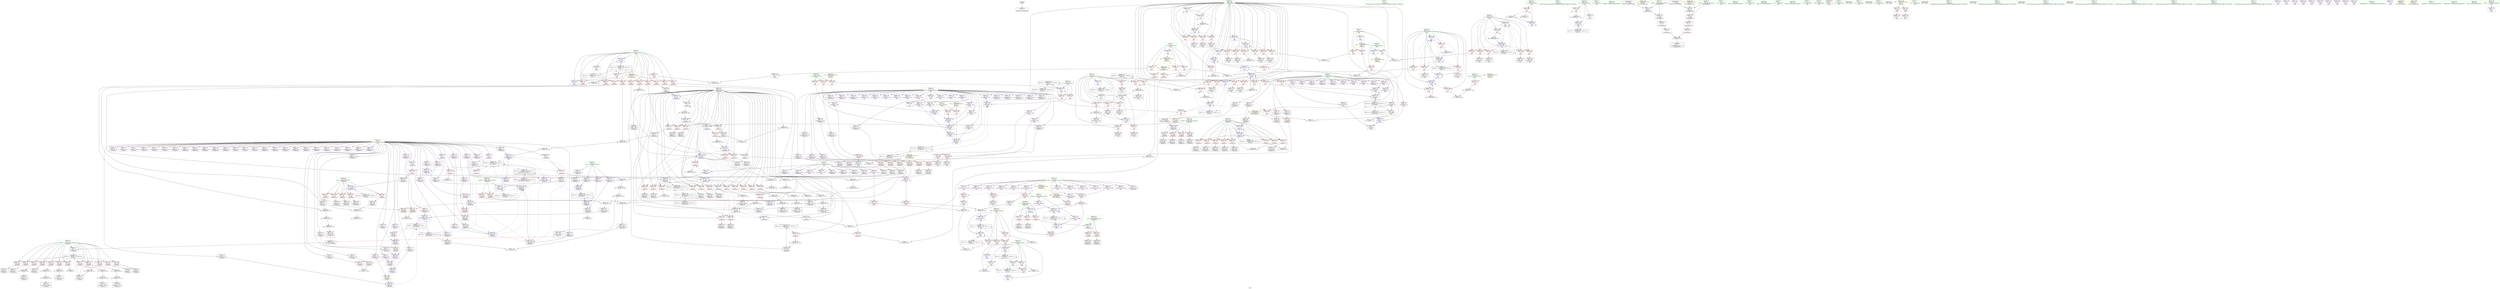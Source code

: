 digraph "SVFG" {
	label="SVFG";

	Node0x55cfe2e26970 [shape=record,color=grey,label="{NodeID: 0\nNullPtr}"];
	Node0x55cfe2e26970 -> Node0x55cfe2e66d50[style=solid];
	Node0x55cfe2e71660 [shape=record,color=red,label="{NodeID: 443\n476\<--475\n\<--arrayidx166\n_Z8dijkstrai\n}"];
	Node0x55cfe2e71660 -> Node0x55cfe2e6b1a0[style=solid];
	Node0x55cfe2e74bb0 [shape=record,color=purple,label="{NodeID: 277\n564\<--29\narrayidx\<--se\nmain\n}"];
	Node0x55cfe2e65e10 [shape=record,color=black,label="{NodeID: 111\n390\<--389\nconv112\<--\n_Z8dijkstrai\n}"];
	Node0x55cfe2e65e10 -> Node0x55cfe2e8ef20[style=solid];
	Node0x55cfe2e92fa0 [shape=record,color=grey,label="{NodeID: 720\n366 = cmp(365, 192, )\n}"];
	Node0x55cfe2e86db0 [shape=record,color=blue,label="{NodeID: 554\n15\<--553\nbin\<--mul\nmain\n}"];
	Node0x55cfe2e86db0 -> Node0x55cfe2ec4e40[style=dashed];
	Node0x55cfe2e6e9b0 [shape=record,color=red,label="{NodeID: 388\n272\<--159\n\<--i\n_Z8dijkstrai\n}"];
	Node0x55cfe2e6e9b0 -> Node0x55cfe2e686b0[style=solid];
	Node0x55cfe2e6a0b0 [shape=record,color=purple,label="{NodeID: 222\n589\<--22\narrayidx19\<--fri_info\nmain\n}"];
	Node0x55cfe2e66740 [shape=record,color=green,label="{NodeID: 56\n514\<--515\nb\<--b_field_insensitive\nmain\n}"];
	Node0x55cfe2e66740 -> Node0x55cfe2e83410[style=solid];
	Node0x55cfe2e66740 -> Node0x55cfe2e834e0[style=solid];
	Node0x55cfe2e66740 -> Node0x55cfe2e835b0[style=solid];
	Node0x55cfe2e8dd20 [shape=record,color=grey,label="{NodeID: 665\n614 = Binary(613, 109, )\n}"];
	Node0x55cfe2e8dd20 -> Node0x55cfe2e87430[style=solid];
	Node0x55cfe2e84040 [shape=record,color=red,label="{NodeID: 499\n730\<--729\n\<--arrayidx90\nmain\n}"];
	Node0x55cfe2e84040 -> Node0x55cfe2e6c6c0[style=solid];
	Node0x55cfe2e77930 [shape=record,color=red,label="{NodeID: 333\n810\<--18\n\<--res\nmain\n}"];
	Node0x55cfe2e77930 -> Node0x55cfe2e91c20[style=solid];
	Node0x55cfe2e6d220 [shape=record,color=purple,label="{NodeID: 167\n99\<--11\narrayidx8\<--bit\n_Z5renewi\n}"];
	Node0x55cfe2e6d220 -> Node0x55cfe2e79190[style=solid];
	Node0x55cfe2e60650 [shape=record,color=green,label="{NodeID: 1\n5\<--1\n\<--dummyObj\nCan only get source location for instruction, argument, global var or function.}"];
	Node0x55cfe2e71730 [shape=record,color=red,label="{NodeID: 444\n537\<--500\n\<--t\nmain\n}"];
	Node0x55cfe2e71730 -> Node0x55cfe2e8b920[style=solid];
	Node0x55cfe2e71730 -> Node0x55cfe2e917a0[style=solid];
	Node0x55cfe2e74c80 [shape=record,color=purple,label="{NodeID: 278\n565\<--29\narrayidx7\<--se\nmain\n}"];
	Node0x55cfe2e74c80 -> Node0x55cfe2e86f50[style=solid];
	Node0x55cfe2e65ee0 [shape=record,color=black,label="{NodeID: 112\n398\<--397\nconv117\<--\n_Z8dijkstrai\n}"];
	Node0x55cfe2e65ee0 -> Node0x55cfe2e8e920[style=solid];
	Node0x55cfe2e93120 [shape=record,color=grey,label="{NodeID: 721\n81 = cmp(80, 5, )\n}"];
	Node0x55cfe2e86e80 [shape=record,color=blue,label="{NodeID: 555\n504\<--109\ni\<--\nmain\n}"];
	Node0x55cfe2e86e80 -> Node0x55cfe2e718d0[style=dashed];
	Node0x55cfe2e86e80 -> Node0x55cfe2e719a0[style=dashed];
	Node0x55cfe2e86e80 -> Node0x55cfe2e71a70[style=dashed];
	Node0x55cfe2e86e80 -> Node0x55cfe2e71b40[style=dashed];
	Node0x55cfe2e86e80 -> Node0x55cfe2e71c10[style=dashed];
	Node0x55cfe2e86e80 -> Node0x55cfe2e871c0[style=dashed];
	Node0x55cfe2e86e80 -> Node0x55cfe2e87290[style=dashed];
	Node0x55cfe2e6ea80 [shape=record,color=red,label="{NodeID: 389\n277\<--159\n\<--i\n_Z8dijkstrai\n}"];
	Node0x55cfe2e6ea80 -> Node0x55cfe2e8cca0[style=solid];
	Node0x55cfe2e6a180 [shape=record,color=purple,label="{NodeID: 223\n590\<--22\narrayidx20\<--fri_info\nmain\n}"];
	Node0x55cfe2e66810 [shape=record,color=green,label="{NodeID: 57\n516\<--517\nc\<--c_field_insensitive\nmain\n}"];
	Node0x55cfe2e66810 -> Node0x55cfe2e83680[style=solid];
	Node0x55cfe2e66810 -> Node0x55cfe2e83750[style=solid];
	Node0x55cfe2e8dea0 [shape=record,color=grey,label="{NodeID: 666\n267 = Binary(266, 85, )\n}"];
	Node0x55cfe2e8dea0 -> Node0x55cfe2e685e0[style=solid];
	Node0x55cfe2e84110 [shape=record,color=red,label="{NodeID: 500\n773\<--772\n\<--arrayidx112\nmain\n}"];
	Node0x55cfe2e84110 -> Node0x55cfe2e8b620[style=solid];
	Node0x55cfe2e77a00 [shape=record,color=red,label="{NodeID: 334\n821\<--18\n\<--res\nmain\n}"];
	Node0x55cfe2e77a00 -> Node0x55cfe2e91920[style=solid];
	Node0x55cfe2e6d2f0 [shape=record,color=purple,label="{NodeID: 168\n103\<--11\narrayidx10\<--bit\n_Z5renewi\n}"];
	Node0x55cfe2e23300 [shape=record,color=green,label="{NodeID: 2\n16\<--1\n\<--dummyObj\nCan only get source location for instruction, argument, global var or function.}"];
	Node0x55cfe2e71800 [shape=record,color=red,label="{NodeID: 445\n827\<--502\n\<--tl\nmain\n}"];
	Node0x55cfe2e71800 -> Node0x55cfe2e8c3a0[style=solid];
	Node0x55cfe2e74d50 [shape=record,color=purple,label="{NodeID: 279\n569\<--29\narrayidx9\<--se\nmain\n}"];
	Node0x55cfe2e65fb0 [shape=record,color=black,label="{NodeID: 113\n402\<--401\nconv120\<--div\n_Z8dijkstrai\n|{<s0>1}}"];
	Node0x55cfe2e65fb0:s0 -> Node0x55cfe2ef2ee0[style=solid,color=red];
	Node0x55cfe2e932a0 [shape=record,color=grey,label="{NodeID: 722\n119 = cmp(113, 118, )\n}"];
	Node0x55cfe2e86f50 [shape=record,color=blue,label="{NodeID: 556\n565\<--5\narrayidx7\<--\nmain\n}"];
	Node0x55cfe2e86f50 -> Node0x55cfe2e87020[style=dashed];
	Node0x55cfe2e6eb50 [shape=record,color=red,label="{NodeID: 390\n284\<--159\n\<--i\n_Z8dijkstrai\n}"];
	Node0x55cfe2e6eb50 -> Node0x55cfe2e651e0[style=solid];
	Node0x55cfe2e6a250 [shape=record,color=purple,label="{NodeID: 224\n593\<--22\narrayidx22\<--fri_info\nmain\n}"];
	Node0x55cfe2e668e0 [shape=record,color=green,label="{NodeID: 58\n518\<--519\nsum\<--sum_field_insensitive\nmain\n}"];
	Node0x55cfe2e668e0 -> Node0x55cfe2e83820[style=solid];
	Node0x55cfe2e668e0 -> Node0x55cfe2e838f0[style=solid];
	Node0x55cfe2e668e0 -> Node0x55cfe2e839c0[style=solid];
	Node0x55cfe2e668e0 -> Node0x55cfe2e83a90[style=solid];
	Node0x55cfe2e668e0 -> Node0x55cfe2e886e0[style=solid];
	Node0x55cfe2e668e0 -> Node0x55cfe2e88880[style=solid];
	Node0x55cfe2e8e020 [shape=record,color=grey,label="{NodeID: 667\n737 = Binary(736, 109, )\n}"];
	Node0x55cfe2e8e020 -> Node0x55cfe2e882d0[style=solid];
	Node0x55cfe2e841e0 [shape=record,color=red,label="{NodeID: 501\n778\<--777\n\<--arrayidx115\nmain\n}"];
	Node0x55cfe2e841e0 -> Node0x55cfe2e6ca00[style=solid];
	Node0x55cfe2e77ad0 [shape=record,color=red,label="{NodeID: 335\n830\<--18\n\<--res\nmain\n}"];
	Node0x55cfe2e6d3c0 [shape=record,color=purple,label="{NodeID: 169\n104\<--11\narrayidx11\<--bit\n_Z5renewi\n}"];
	Node0x55cfe2e6d3c0 -> Node0x55cfe2e84d30[style=solid];
	Node0x55cfe2e26a00 [shape=record,color=green,label="{NodeID: 3\n35\<--1\n.str\<--dummyObj\nGlob }"];
	Node0x55cfe2e718d0 [shape=record,color=red,label="{NodeID: 446\n558\<--504\n\<--i\nmain\n}"];
	Node0x55cfe2e718d0 -> Node0x55cfe2e93720[style=solid];
	Node0x55cfe2e74e20 [shape=record,color=purple,label="{NodeID: 280\n570\<--29\narrayidx10\<--se\nmain\n}"];
	Node0x55cfe2e74e20 -> Node0x55cfe2e87020[style=solid];
	Node0x55cfe2e66080 [shape=record,color=black,label="{NodeID: 114\n405\<--404\nidxprom121\<--\n_Z8dijkstrai\n}"];
	Node0x55cfe2e93420 [shape=record,color=grey,label="{NodeID: 723\n585 = cmp(583, 584, )\n}"];
	Node0x55cfe2e87020 [shape=record,color=blue,label="{NodeID: 557\n570\<--5\narrayidx10\<--\nmain\n}"];
	Node0x55cfe2e87020 -> Node0x55cfe2e86f50[style=dashed];
	Node0x55cfe2e87020 -> Node0x55cfe2e7b0e0[style=dashed];
	Node0x55cfe2e6ec20 [shape=record,color=red,label="{NodeID: 391\n291\<--159\n\<--i\n_Z8dijkstrai\n}"];
	Node0x55cfe2e6ec20 -> Node0x55cfe2e8c0a0[style=solid];
	Node0x55cfe2e6a320 [shape=record,color=purple,label="{NodeID: 225\n594\<--22\narrayidx23\<--fri_info\nmain\n}"];
	Node0x55cfe2e669b0 [shape=record,color=green,label="{NodeID: 59\n526\<--527\nfreopen\<--freopen_field_insensitive\n}"];
	Node0x55cfe2ecac80 [shape=record,color=yellow,style=double,label="{NodeID: 834\n29V_1 = ENCHI(MR_29V_0)\npts\{230000 \}\nFun[_Z8dijkstrai]}"];
	Node0x55cfe2ecac80 -> Node0x55cfe2e702e0[style=dashed];
	Node0x55cfe2e8e1a0 [shape=record,color=grey,label="{NodeID: 668\n70 = Binary(66, 69, )\n}"];
	Node0x55cfe2e8e1a0 -> Node0x55cfe2e670c0[style=solid];
	Node0x55cfe2e842b0 [shape=record,color=red,label="{NodeID: 502\n790\<--789\n\<--arrayidx123\nmain\n}"];
	Node0x55cfe2e842b0 -> Node0x55cfe2e8b4a0[style=solid];
	Node0x55cfe2e77ba0 [shape=record,color=red,label="{NodeID: 336\n638\<--27\n\<--lc\nmain\n}"];
	Node0x55cfe2e77ba0 -> Node0x55cfe2e8e320[style=solid];
	Node0x55cfe2e6d490 [shape=record,color=purple,label="{NodeID: 170\n111\<--11\narrayidx14\<--bit\n_Z5renewi\n}"];
	Node0x55cfe2e64d30 [shape=record,color=green,label="{NodeID: 4\n37\<--1\n.str.1\<--dummyObj\nGlob }"];
	Node0x55cfe2e7dde0 [shape=record,color=black,label="{NodeID: 779\nMR_18V_15 = PHI(MR_18V_16, MR_18V_14, )\npts\{160 \}\n}"];
	Node0x55cfe2e7dde0 -> Node0x55cfe2e6f370[style=dashed];
	Node0x55cfe2e7dde0 -> Node0x55cfe2e6f440[style=dashed];
	Node0x55cfe2e7dde0 -> Node0x55cfe2e869a0[style=dashed];
	Node0x55cfe2e719a0 [shape=record,color=red,label="{NodeID: 447\n562\<--504\n\<--i\nmain\n}"];
	Node0x55cfe2e719a0 -> Node0x55cfe2e6b5b0[style=solid];
	Node0x55cfe2e74ef0 [shape=record,color=purple,label="{NodeID: 281\n709\<--29\narrayidx79\<--se\nmain\n}"];
	Node0x55cfe2e66150 [shape=record,color=black,label="{NodeID: 115\n413\<--412\nidxprom125\<--\n_Z8dijkstrai\n}"];
	Node0x55cfe2e935a0 [shape=record,color=grey,label="{NodeID: 724\n185 = cmp(181, 183, )\n}"];
	Node0x55cfe2e870f0 [shape=record,color=blue,label="{NodeID: 558\n574\<--5\narrayidx12\<--\nmain\n}"];
	Node0x55cfe2e870f0 -> Node0x55cfe2e83d00[style=dashed];
	Node0x55cfe2e870f0 -> Node0x55cfe2e870f0[style=dashed];
	Node0x55cfe2e870f0 -> Node0x55cfe2e87360[style=dashed];
	Node0x55cfe2e870f0 -> Node0x55cfe2eb9ff0[style=dashed];
	Node0x55cfe2e6ecf0 [shape=record,color=red,label="{NodeID: 392\n298\<--159\n\<--i\n_Z8dijkstrai\n}"];
	Node0x55cfe2e6ecf0 -> Node0x55cfe2e65380[style=solid];
	Node0x55cfe2e6a3f0 [shape=record,color=purple,label="{NodeID: 226\n599\<--22\narrayidx26\<--fri_info\nmain\n}"];
	Node0x55cfe2e66a80 [shape=record,color=green,label="{NodeID: 60\n534\<--535\nscanf\<--scanf_field_insensitive\n}"];
	Node0x55cfe2ecad60 [shape=record,color=yellow,style=double,label="{NodeID: 835\n31V_1 = ENCHI(MR_31V_0)\npts\{260000 \}\nFun[_Z8dijkstrai]}"];
	Node0x55cfe2ecad60 -> Node0x55cfe2e70550[style=dashed];
	Node0x55cfe2ecad60 -> Node0x55cfe2e70620[style=dashed];
	Node0x55cfe2ecad60 -> Node0x55cfe2e710b0[style=dashed];
	Node0x55cfe2ecad60 -> Node0x55cfe2e71250[style=dashed];
	Node0x55cfe2ecad60 -> Node0x55cfe2e71320[style=dashed];
	Node0x55cfe2ecad60 -> Node0x55cfe2e714c0[style=dashed];
	Node0x55cfe2ecad60 -> Node0x55cfe2e71590[style=dashed];
	Node0x55cfe2ecad60 -> Node0x55cfe2e71660[style=dashed];
	Node0x55cfe2e8e320 [shape=record,color=grey,label="{NodeID: 669\n639 = Binary(638, 109, )\n}"];
	Node0x55cfe2e8e320 -> Node0x55cfe2e6bc30[style=solid];
	Node0x55cfe2e8e320 -> Node0x55cfe2e87770[style=solid];
	Node0x55cfe2e84380 [shape=record,color=red,label="{NodeID: 503\n795\<--794\n\<--arrayidx126\nmain\n}"];
	Node0x55cfe2e84380 -> Node0x55cfe2e6cd40[style=solid];
	Node0x55cfe2e77c70 [shape=record,color=red,label="{NodeID: 337\n646\<--27\n\<--lc\nmain\n}"];
	Node0x55cfe2e77c70 -> Node0x55cfe2e6bd00[style=solid];
	Node0x55cfe2e6d560 [shape=record,color=purple,label="{NodeID: 171\n112\<--11\narrayidx15\<--bit\n_Z5renewi\n}"];
	Node0x55cfe2e6d560 -> Node0x55cfe2e79260[style=solid];
	Node0x55cfe2e26870 [shape=record,color=green,label="{NodeID: 5\n39\<--1\nstdin\<--dummyObj\nGlob }"];
	Node0x55cfe2e7ded0 [shape=record,color=black,label="{NodeID: 780\nMR_20V_2 = PHI(MR_20V_4, MR_20V_1, )\npts\{162 \}\n}"];
	Node0x55cfe2e7ded0 -> Node0x55cfe2e86730[style=dashed];
	Node0x55cfe2e71a70 [shape=record,color=red,label="{NodeID: 448\n567\<--504\n\<--i\nmain\n}"];
	Node0x55cfe2e71a70 -> Node0x55cfe2e6b680[style=solid];
	Node0x55cfe2e74fc0 [shape=record,color=purple,label="{NodeID: 282\n710\<--29\narrayidx80\<--se\nmain\n}"];
	Node0x55cfe2e74fc0 -> Node0x55cfe2e83ea0[style=solid];
	Node0x55cfe2e6a8b0 [shape=record,color=black,label="{NodeID: 116\n420\<--419\nidxprom130\<--\n_Z8dijkstrai\n}"];
	Node0x55cfe2e93720 [shape=record,color=grey,label="{NodeID: 725\n560 = cmp(558, 559, )\n}"];
	Node0x55cfe2e871c0 [shape=record,color=blue,label="{NodeID: 559\n504\<--578\ni\<--inc\nmain\n}"];
	Node0x55cfe2e871c0 -> Node0x55cfe2e718d0[style=dashed];
	Node0x55cfe2e871c0 -> Node0x55cfe2e719a0[style=dashed];
	Node0x55cfe2e871c0 -> Node0x55cfe2e71a70[style=dashed];
	Node0x55cfe2e871c0 -> Node0x55cfe2e71b40[style=dashed];
	Node0x55cfe2e871c0 -> Node0x55cfe2e71c10[style=dashed];
	Node0x55cfe2e871c0 -> Node0x55cfe2e871c0[style=dashed];
	Node0x55cfe2e871c0 -> Node0x55cfe2e87290[style=dashed];
	Node0x55cfe2e6edc0 [shape=record,color=red,label="{NodeID: 393\n303\<--159\n\<--i\n_Z8dijkstrai\n}"];
	Node0x55cfe2e6edc0 -> Node0x55cfe2e8f520[style=solid];
	Node0x55cfe2e6a4c0 [shape=record,color=purple,label="{NodeID: 227\n600\<--22\narrayidx27\<--fri_info\nmain\n}"];
	Node0x55cfe2e6a4c0 -> Node0x55cfe2e83b60[style=solid];
	Node0x55cfe2e66b50 [shape=record,color=green,label="{NodeID: 61\n695\<--696\nqsort\<--qsort_field_insensitive\n}"];
	Node0x55cfe2eb1fb0 [shape=record,color=yellow,style=double,label="{NodeID: 836\n33V_1 = ENCHI(MR_33V_0)\npts\{300000 \}\nFun[_Z8dijkstrai]}"];
	Node0x55cfe2eb1fb0 -> Node0x55cfe2e703b0[style=dashed];
	Node0x55cfe2eb1fb0 -> Node0x55cfe2e70480[style=dashed];
	Node0x55cfe2eb1fb0 -> Node0x55cfe2e70f10[style=dashed];
	Node0x55cfe2eb1fb0 -> Node0x55cfe2e70fe0[style=dashed];
	Node0x55cfe2e8e4a0 [shape=record,color=grey,label="{NodeID: 670\n632 = Binary(631, 109, )\n}"];
	Node0x55cfe2e8e4a0 -> Node0x55cfe2e92e20[style=solid];
	Node0x55cfe2e84450 [shape=record,color=blue,label="{NodeID: 504\n4\<--5\nn\<--\nGlob }"];
	Node0x55cfe2e84450 -> Node0x55cfe2ec8d50[style=dashed];
	Node0x55cfe2e77d40 [shape=record,color=red,label="{NodeID: 338\n652\<--27\n\<--lc\nmain\n}"];
	Node0x55cfe2e77d40 -> Node0x55cfe2e6bdd0[style=solid];
	Node0x55cfe2e6d630 [shape=record,color=purple,label="{NodeID: 172\n116\<--11\narrayidx17\<--bit\n_Z5renewi\n}"];
	Node0x55cfe2e4b200 [shape=record,color=green,label="{NodeID: 6\n40\<--1\n.str.2\<--dummyObj\nGlob }"];
	Node0x55cfe2e7dfc0 [shape=record,color=black,label="{NodeID: 781\nMR_24V_2 = PHI(MR_24V_3, MR_24V_1, )\npts\{166 \}\n}"];
	Node0x55cfe2e7dfc0 -> Node0x55cfe2e863f0[style=dashed];
	Node0x55cfe2e71b40 [shape=record,color=red,label="{NodeID: 449\n572\<--504\n\<--i\nmain\n}"];
	Node0x55cfe2e71b40 -> Node0x55cfe2e6b750[style=solid];
	Node0x55cfe2e75090 [shape=record,color=purple,label="{NodeID: 283\n721\<--29\narrayidx86\<--se\nmain\n}"];
	Node0x55cfe2e6a980 [shape=record,color=black,label="{NodeID: 117\n424\<--423\nidxprom133\<--\n_Z8dijkstrai\n}"];
	Node0x55cfe2e938a0 [shape=record,color=grey,label="{NodeID: 726\n326 = cmp(324, 325, )\n}"];
	Node0x55cfe2e87290 [shape=record,color=blue,label="{NodeID: 560\n504\<--109\ni\<--\nmain\n}"];
	Node0x55cfe2e87290 -> Node0x55cfe2e71ce0[style=dashed];
	Node0x55cfe2e87290 -> Node0x55cfe2e71db0[style=dashed];
	Node0x55cfe2e87290 -> Node0x55cfe2e71e80[style=dashed];
	Node0x55cfe2e87290 -> Node0x55cfe2e71f50[style=dashed];
	Node0x55cfe2e87290 -> Node0x55cfe2e72020[style=dashed];
	Node0x55cfe2e87290 -> Node0x55cfe2e720f0[style=dashed];
	Node0x55cfe2e87290 -> Node0x55cfe2e87430[style=dashed];
	Node0x55cfe2e87290 -> Node0x55cfe2e875d0[style=dashed];
	Node0x55cfe2e6ee90 [shape=record,color=red,label="{NodeID: 394\n310\<--159\n\<--i\n_Z8dijkstrai\n}"];
	Node0x55cfe2e6ee90 -> Node0x55cfe2e65520[style=solid];
	Node0x55cfe2e6a590 [shape=record,color=purple,label="{NodeID: 228\n604\<--22\narrayidx29\<--fri_info\nmain\n}"];
	Node0x55cfe2e66c50 [shape=record,color=green,label="{NodeID: 62\n833\<--834\nprintf\<--printf_field_insensitive\n}"];
	Node0x55cfe2e8e620 [shape=record,color=grey,label="{NodeID: 671\n681 = Binary(680, 109, )\n}"];
	Node0x55cfe2e8e620 -> Node0x55cfe2e87ec0[style=solid];
	Node0x55cfe2e84520 [shape=record,color=blue,label="{NodeID: 505\n7\<--5\np\<--\nGlob }"];
	Node0x55cfe2e84520 -> Node0x55cfe2ec8e30[style=dashed];
	Node0x55cfe2e77e10 [shape=record,color=red,label="{NodeID: 339\n658\<--27\n\<--lc\nmain\n}"];
	Node0x55cfe2e77e10 -> Node0x55cfe2e8ec20[style=solid];
	Node0x55cfe2e6d700 [shape=record,color=purple,label="{NodeID: 173\n117\<--11\narrayidx18\<--bit\n_Z5renewi\n}"];
	Node0x55cfe2e6d700 -> Node0x55cfe2e79330[style=solid];
	Node0x55cfe2e3cce0 [shape=record,color=green,label="{NodeID: 7\n42\<--1\n.str.3\<--dummyObj\nGlob }"];
	Node0x55cfe2e7e0b0 [shape=record,color=black,label="{NodeID: 782\nMR_26V_2 = PHI(MR_26V_3, MR_26V_1, )\npts\{168 \}\n}"];
	Node0x55cfe2e7e0b0 -> Node0x55cfe2e864c0[style=dashed];
	Node0x55cfe2e71c10 [shape=record,color=red,label="{NodeID: 450\n577\<--504\n\<--i\nmain\n}"];
	Node0x55cfe2e71c10 -> Node0x55cfe2e905a0[style=solid];
	Node0x55cfe2e75160 [shape=record,color=purple,label="{NodeID: 284\n722\<--29\narrayidx87\<--se\nmain\n}"];
	Node0x55cfe2e75160 -> Node0x55cfe2e88130[style=solid];
	Node0x55cfe2e6aa50 [shape=record,color=black,label="{NodeID: 118\n431\<--430\nidxprom136\<--\n_Z8dijkstrai\n}"];
	Node0x55cfe2e87360 [shape=record,color=blue,label="{NodeID: 561\n608\<--610\narrayidx32\<--add\nmain\n}"];
	Node0x55cfe2e87360 -> Node0x55cfe2e83d00[style=dashed];
	Node0x55cfe2e87360 -> Node0x55cfe2e87360[style=dashed];
	Node0x55cfe2e87360 -> Node0x55cfe2eb9ff0[style=dashed];
	Node0x55cfe2e6ef60 [shape=record,color=red,label="{NodeID: 395\n317\<--159\n\<--i\n_Z8dijkstrai\n}"];
	Node0x55cfe2e6ef60 -> Node0x55cfe2e90ba0[style=solid];
	Node0x55cfe2e6a660 [shape=record,color=purple,label="{NodeID: 229\n605\<--22\narrayidx30\<--fri_info\nmain\n}"];
	Node0x55cfe2e6a660 -> Node0x55cfe2e83c30[style=solid];
	Node0x55cfe2e66d50 [shape=record,color=black,label="{NodeID: 63\n2\<--3\ndummyVal\<--dummyVal\n}"];
	Node0x55cfe2e8e7a0 [shape=record,color=grey,label="{NodeID: 672\n686 = Binary(685, 109, )\n}"];
	Node0x55cfe2e8e7a0 -> Node0x55cfe2e87f90[style=solid];
	Node0x55cfe2e845f0 [shape=record,color=blue,label="{NodeID: 506\n9\<--5\nm\<--\nGlob }"];
	Node0x55cfe2e845f0 -> Node0x55cfe2ec8f10[style=dashed];
	Node0x55cfe2e77ee0 [shape=record,color=red,label="{NodeID: 340\n666\<--27\n\<--lc\nmain\n}"];
	Node0x55cfe2e77ee0 -> Node0x55cfe2e6bf70[style=solid];
	Node0x55cfe2e6d7d0 [shape=record,color=purple,label="{NodeID: 174\n125\<--11\narrayidx22\<--bit\n_Z5renewi\n}"];
	Node0x55cfe2e3cd70 [shape=record,color=green,label="{NodeID: 8\n44\<--1\nstdout\<--dummyObj\nGlob }"];
	Node0x55cfe2e7e1a0 [shape=record,color=black,label="{NodeID: 783\nMR_8V_13 = PHI(MR_8V_16, MR_8V_7, )\npts\{140000 \}\n|{|<s5>12}}"];
	Node0x55cfe2e7e1a0 -> Node0x55cfe2e70bd0[style=dashed];
	Node0x55cfe2e7e1a0 -> Node0x55cfe2e70ca0[style=dashed];
	Node0x55cfe2e7e1a0 -> Node0x55cfe2e70d70[style=dashed];
	Node0x55cfe2e7e1a0 -> Node0x55cfe2e70e40[style=dashed];
	Node0x55cfe2e7e1a0 -> Node0x55cfe2e86660[style=dashed];
	Node0x55cfe2e7e1a0:s5 -> Node0x55cfe2eb54c0[style=dashed,color=blue];
	Node0x55cfe2e71ce0 [shape=record,color=red,label="{NodeID: 451\n583\<--504\n\<--i\nmain\n}"];
	Node0x55cfe2e71ce0 -> Node0x55cfe2e93420[style=solid];
	Node0x55cfe2e75230 [shape=record,color=purple,label="{NodeID: 285\n732\<--29\narrayidx92\<--se\nmain\n}"];
	Node0x55cfe2e6ab20 [shape=record,color=black,label="{NodeID: 119\n436\<--435\nconv140\<--add139\n_Z8dijkstrai\n}"];
	Node0x55cfe2e6ab20 -> Node0x55cfe2e91da0[style=solid];
	Node0x55cfe2e87430 [shape=record,color=blue,label="{NodeID: 562\n504\<--614\ni\<--inc34\nmain\n}"];
	Node0x55cfe2e87430 -> Node0x55cfe2e71ce0[style=dashed];
	Node0x55cfe2e87430 -> Node0x55cfe2e71db0[style=dashed];
	Node0x55cfe2e87430 -> Node0x55cfe2e71e80[style=dashed];
	Node0x55cfe2e87430 -> Node0x55cfe2e71f50[style=dashed];
	Node0x55cfe2e87430 -> Node0x55cfe2e72020[style=dashed];
	Node0x55cfe2e87430 -> Node0x55cfe2e720f0[style=dashed];
	Node0x55cfe2e87430 -> Node0x55cfe2e87430[style=dashed];
	Node0x55cfe2e87430 -> Node0x55cfe2e875d0[style=dashed];
	Node0x55cfe2e6f030 [shape=record,color=red,label="{NodeID: 396\n324\<--159\n\<--i\n_Z8dijkstrai\n}"];
	Node0x55cfe2e6f030 -> Node0x55cfe2e938a0[style=solid];
	Node0x55cfe2e6a730 [shape=record,color=purple,label="{NodeID: 230\n776\<--22\narrayidx114\<--fri_info\nmain\n}"];
	Node0x55cfe2e66e50 [shape=record,color=black,label="{NodeID: 64\n497\<--5\nmain_ret\<--\nmain\n}"];
	Node0x55cfe2e8e920 [shape=record,color=grey,label="{NodeID: 673\n399 = Binary(396, 398, )\n}"];
	Node0x55cfe2e8e920 -> Node0x55cfe2e8f220[style=solid];
	Node0x55cfe2e846f0 [shape=record,color=blue,label="{NodeID: 507\n15\<--16\nbin\<--\nGlob }"];
	Node0x55cfe2e846f0 -> Node0x55cfe2eb6df0[style=dashed];
	Node0x55cfe2e77fb0 [shape=record,color=red,label="{NodeID: 341\n672\<--27\n\<--lc\nmain\n}"];
	Node0x55cfe2e77fb0 -> Node0x55cfe2e6c040[style=solid];
	Node0x55cfe2e6d8a0 [shape=record,color=purple,label="{NodeID: 175\n126\<--11\narrayidx23\<--bit\n_Z5renewi\n}"];
	Node0x55cfe2e6d8a0 -> Node0x55cfe2e79400[style=solid];
	Node0x55cfe2e26bd0 [shape=record,color=green,label="{NodeID: 9\n45\<--1\n.str.4\<--dummyObj\nGlob }"];
	Node0x55cfe2ec4440 [shape=record,color=black,label="{NodeID: 784\nMR_35V_5 = PHI(MR_35V_6, MR_35V_4, )\npts\{320000 \}\n|{|<s1>12}}"];
	Node0x55cfe2ec4440 -> Node0x55cfe2e86320[style=dashed];
	Node0x55cfe2ec4440:s1 -> Node0x55cfe2eb4fc0[style=dashed,color=blue];
	Node0x55cfe2e71db0 [shape=record,color=red,label="{NodeID: 452\n587\<--504\n\<--i\nmain\n}"];
	Node0x55cfe2e71db0 -> Node0x55cfe2e6b820[style=solid];
	Node0x55cfe2e75300 [shape=record,color=purple,label="{NodeID: 286\n733\<--29\narrayidx93\<--se\nmain\n}"];
	Node0x55cfe2e75300 -> Node0x55cfe2e88200[style=solid];
	Node0x55cfe2e6abf0 [shape=record,color=black,label="{NodeID: 120\n439\<--438\nidxprom141\<--\n_Z8dijkstrai\n}"];
	Node0x55cfe2ef27e0 [shape=record,color=black,label="{NodeID: 895\n543 = PHI()\n}"];
	Node0x55cfe2e87500 [shape=record,color=blue,label="{NodeID: 563\n27\<--5\nlc\<--\nmain\n}"];
	Node0x55cfe2e87500 -> Node0x55cfe2ec6740[style=dashed];
	Node0x55cfe2e6f100 [shape=record,color=red,label="{NodeID: 397\n331\<--159\n\<--i\n_Z8dijkstrai\n}"];
	Node0x55cfe2e6f100 -> Node0x55cfe2e656c0[style=solid];
	Node0x55cfe2e72690 [shape=record,color=purple,label="{NodeID: 231\n777\<--22\narrayidx115\<--fri_info\nmain\n}"];
	Node0x55cfe2e72690 -> Node0x55cfe2e841e0[style=solid];
	Node0x55cfe2e66f20 [shape=record,color=black,label="{NodeID: 65\n65\<--64\n\<--\n_Z4compPKvS0_\n}"];
	Node0x55cfe2e66f20 -> Node0x55cfe2e78560[style=solid];
	Node0x55cfe2e8eaa0 [shape=record,color=grey,label="{NodeID: 674\n147 = Binary(146, 85, )\n}"];
	Node0x55cfe2e8eaa0 -> Node0x55cfe2e84fa0[style=solid];
	Node0x55cfe2e847f0 [shape=record,color=blue,label="{NodeID: 508\n18\<--16\nres\<--\nGlob }"];
	Node0x55cfe2e847f0 -> Node0x55cfe2eb72f0[style=dashed];
	Node0x55cfe2e78080 [shape=record,color=red,label="{NodeID: 342\n689\<--27\n\<--lc\nmain\n}"];
	Node0x55cfe2e78080 -> Node0x55cfe2e6c110[style=solid];
	Node0x55cfe2e6d970 [shape=record,color=purple,label="{NodeID: 176\n130\<--11\narrayidx25\<--bit\n_Z5renewi\n}"];
	Node0x55cfe2e26c60 [shape=record,color=green,label="{NodeID: 10\n47\<--1\n.str.5\<--dummyObj\nGlob }"];
	Node0x55cfe2ec4940 [shape=record,color=black,label="{NodeID: 785\nMR_37V_5 = PHI(MR_37V_6, MR_37V_4, )\npts\{340000 \}\n|{|<s1>12}}"];
	Node0x55cfe2ec4940 -> Node0x55cfe2e86590[style=dashed];
	Node0x55cfe2ec4940:s1 -> Node0x55cfe2eb54c0[style=dashed,color=blue];
	Node0x55cfe2e71e80 [shape=record,color=red,label="{NodeID: 453\n591\<--504\n\<--i\nmain\n}"];
	Node0x55cfe2e71e80 -> Node0x55cfe2e6b8f0[style=solid];
	Node0x55cfe2e753d0 [shape=record,color=purple,label="{NodeID: 287\n330\<--31\narrayidx84\<--dist\n_Z8dijkstrai\n}"];
	Node0x55cfe2e6acc0 [shape=record,color=black,label="{NodeID: 121\n443\<--442\nconv144\<--\n_Z8dijkstrai\n}"];
	Node0x55cfe2e6acc0 -> Node0x55cfe2e8c220[style=solid];
	Node0x55cfe2ef28e0 [shape=record,color=black,label="{NodeID: 896\n533 = PHI()\n}"];
	Node0x55cfe2e875d0 [shape=record,color=blue,label="{NodeID: 564\n504\<--109\ni\<--\nmain\n}"];
	Node0x55cfe2e875d0 -> Node0x55cfe2e721c0[style=dashed];
	Node0x55cfe2e875d0 -> Node0x55cfe2e72290[style=dashed];
	Node0x55cfe2e875d0 -> Node0x55cfe2e87f90[style=dashed];
	Node0x55cfe2e875d0 -> Node0x55cfe2e88060[style=dashed];
	Node0x55cfe2e6f1d0 [shape=record,color=red,label="{NodeID: 398\n335\<--159\n\<--i\n_Z8dijkstrai\n}"];
	Node0x55cfe2e6f1d0 -> Node0x55cfe2e65790[style=solid];
	Node0x55cfe2e72720 [shape=record,color=purple,label="{NodeID: 232\n793\<--22\narrayidx125\<--fri_info\nmain\n}"];
	Node0x55cfe2e66ff0 [shape=record,color=black,label="{NodeID: 66\n68\<--67\n\<--\n_Z4compPKvS0_\n}"];
	Node0x55cfe2e66ff0 -> Node0x55cfe2e78630[style=solid];
	Node0x55cfe2e8ec20 [shape=record,color=grey,label="{NodeID: 675\n659 = Binary(658, 109, )\n}"];
	Node0x55cfe2e8ec20 -> Node0x55cfe2e6bea0[style=solid];
	Node0x55cfe2e8ec20 -> Node0x55cfe2e87ab0[style=solid];
	Node0x55cfe2e848f0 [shape=record,color=blue,label="{NodeID: 509\n27\<--5\nlc\<--\nGlob }"];
	Node0x55cfe2e848f0 -> Node0x55cfe2eb77f0[style=dashed];
	Node0x55cfe2e78150 [shape=record,color=red,label="{NodeID: 343\n700\<--27\n\<--lc\nmain\n}"];
	Node0x55cfe2e78150 -> Node0x55cfe2e92820[style=solid];
	Node0x55cfe2e6da40 [shape=record,color=purple,label="{NodeID: 177\n131\<--11\narrayidx26\<--bit\n_Z5renewi\n}"];
	Node0x55cfe2e6da40 -> Node0x55cfe2e84e00[style=solid];
	Node0x55cfe2e3c200 [shape=record,color=green,label="{NodeID: 11\n49\<--1\n.str.6\<--dummyObj\nGlob }"];
	Node0x55cfe2ec4e40 [shape=record,color=black,label="{NodeID: 786\nMR_12V_4 = PHI(MR_12V_5, MR_12V_3, )\npts\{17 \}\n|{|<s4>12}}"];
	Node0x55cfe2ec4e40 -> Node0x55cfe2e77790[style=dashed];
	Node0x55cfe2ec4e40 -> Node0x55cfe2e77860[style=dashed];
	Node0x55cfe2ec4e40 -> Node0x55cfe2e86db0[style=dashed];
	Node0x55cfe2ec4e40 -> Node0x55cfe2eb6df0[style=dashed];
	Node0x55cfe2ec4e40:s4 -> Node0x55cfe2eca4a0[style=dashed,color=red];
	Node0x55cfe2e71f50 [shape=record,color=red,label="{NodeID: 454\n597\<--504\n\<--i\nmain\n}"];
	Node0x55cfe2e71f50 -> Node0x55cfe2e6b9c0[style=solid];
	Node0x55cfe2e754a0 [shape=record,color=purple,label="{NodeID: 288\n333\<--31\narrayidx86\<--dist\n_Z8dijkstrai\n}"];
	Node0x55cfe2e754a0 -> Node0x55cfe2e85d70[style=solid];
	Node0x55cfe2e6ad90 [shape=record,color=black,label="{NodeID: 122\n453\<--452\nidxprom151\<--\n_Z8dijkstrai\n}"];
	Node0x55cfe2ef29e0 [shape=record,color=black,label="{NodeID: 897\n596 = PHI()\n}"];
	Node0x55cfe2e876a0 [shape=record,color=blue,label="{NodeID: 565\n506\<--5\nj\<--\nmain\n}"];
	Node0x55cfe2e876a0 -> Node0x55cfe2e827e0[style=dashed];
	Node0x55cfe2e876a0 -> Node0x55cfe2e828b0[style=dashed];
	Node0x55cfe2e876a0 -> Node0x55cfe2e876a0[style=dashed];
	Node0x55cfe2e876a0 -> Node0x55cfe2e87ec0[style=dashed];
	Node0x55cfe2e876a0 -> Node0x55cfe2e88610[style=dashed];
	Node0x55cfe2e6f2a0 [shape=record,color=red,label="{NodeID: 399\n340\<--159\n\<--i\n_Z8dijkstrai\n}"];
	Node0x55cfe2e6f2a0 -> Node0x55cfe2e8d120[style=solid];
	Node0x55cfe2e727f0 [shape=record,color=purple,label="{NodeID: 233\n794\<--22\narrayidx126\<--fri_info\nmain\n}"];
	Node0x55cfe2e727f0 -> Node0x55cfe2e84380[style=solid];
	Node0x55cfe2e670c0 [shape=record,color=black,label="{NodeID: 67\n55\<--70\n_Z4compPKvS0__ret\<--sub\n_Z4compPKvS0_\n}"];
	Node0x55cfe2e8eda0 [shape=record,color=grey,label="{NodeID: 676\n392 = Binary(391, 198, )\n}"];
	Node0x55cfe2e849f0 [shape=record,color=blue,label="{NodeID: 510\n58\<--56\na.addr\<--a\n_Z4compPKvS0_\n}"];
	Node0x55cfe2e849f0 -> Node0x55cfe2e783c0[style=dashed];
	Node0x55cfe2e78220 [shape=record,color=red,label="{NodeID: 344\n522\<--39\n\<--stdin\nmain\n}"];
	Node0x55cfe2e78220 -> Node0x55cfe2e6b340[style=solid];
	Node0x55cfe2e6db10 [shape=record,color=purple,label="{NodeID: 178\n137\<--11\narrayidx30\<--bit\n_Z5renewi\n}"];
	Node0x55cfe2e3bd80 [shape=record,color=green,label="{NodeID: 12\n51\<--1\n.str.7\<--dummyObj\nGlob }"];
	Node0x55cfe2ec5340 [shape=record,color=black,label="{NodeID: 787\nMR_47V_4 = PHI(MR_47V_6, MR_47V_3, )\npts\{19 \}\n}"];
	Node0x55cfe2ec5340 -> Node0x55cfe2e77930[style=dashed];
	Node0x55cfe2ec5340 -> Node0x55cfe2e77a00[style=dashed];
	Node0x55cfe2ec5340 -> Node0x55cfe2e77ad0[style=dashed];
	Node0x55cfe2ec5340 -> Node0x55cfe2e88a20[style=dashed];
	Node0x55cfe2ec5340 -> Node0x55cfe2e88bc0[style=dashed];
	Node0x55cfe2ec5340 -> Node0x55cfe2eb72f0[style=dashed];
	Node0x55cfe2ec5340 -> Node0x55cfe2ec5340[style=dashed];
	Node0x55cfe2e72020 [shape=record,color=red,label="{NodeID: 455\n602\<--504\n\<--i\nmain\n}"];
	Node0x55cfe2e72020 -> Node0x55cfe2e6ba90[style=solid];
	Node0x55cfe2e75570 [shape=record,color=purple,label="{NodeID: 289\n352\<--31\narrayidx95\<--dist\n_Z8dijkstrai\n}"];
	Node0x55cfe2e6ae60 [shape=record,color=black,label="{NodeID: 123\n458\<--457\nconv155\<--add154\n_Z8dijkstrai\n}"];
	Node0x55cfe2e6ae60 -> Node0x55cfe2e86800[style=solid];
	Node0x55cfe2ef2ae0 [shape=record,color=black,label="{NodeID: 898\n625 = PHI()\n}"];
	Node0x55cfe2e87770 [shape=record,color=blue,label="{NodeID: 566\n27\<--639\nlc\<--inc45\nmain\n}"];
	Node0x55cfe2e87770 -> Node0x55cfe2e77c70[style=dashed];
	Node0x55cfe2e87770 -> Node0x55cfe2e77d40[style=dashed];
	Node0x55cfe2e87770 -> Node0x55cfe2e77e10[style=dashed];
	Node0x55cfe2e87770 -> Node0x55cfe2e87ab0[style=dashed];
	Node0x55cfe2e6f370 [shape=record,color=red,label="{NodeID: 400\n359\<--159\n\<--i\n_Z8dijkstrai\n}"];
	Node0x55cfe2e6f370 -> Node0x55cfe2e923a0[style=solid];
	Node0x55cfe2e728c0 [shape=record,color=purple,label="{NodeID: 234\n226\<--24\narrayidx20\<--line\n_Z8dijkstrai\n}"];
	Node0x55cfe2e67190 [shape=record,color=black,label="{NodeID: 68\n86\<--84\nidxprom\<--mul\n_Z5renewi\n}"];
	Node0x55cfe2e8ef20 [shape=record,color=grey,label="{NodeID: 677\n391 = Binary(388, 390, )\n}"];
	Node0x55cfe2e8ef20 -> Node0x55cfe2e8eda0[style=solid];
	Node0x55cfe2e84ac0 [shape=record,color=blue,label="{NodeID: 511\n60\<--57\nb.addr\<--b\n_Z4compPKvS0_\n}"];
	Node0x55cfe2e84ac0 -> Node0x55cfe2e78490[style=dashed];
	Node0x55cfe2e782f0 [shape=record,color=red,label="{NodeID: 345\n528\<--44\n\<--stdout\nmain\n}"];
	Node0x55cfe2e782f0 -> Node0x55cfe2e6b410[style=solid];
	Node0x55cfe2e6dbe0 [shape=record,color=purple,label="{NodeID: 179\n138\<--11\narrayidx31\<--bit\n_Z5renewi\n}"];
	Node0x55cfe2e6dbe0 -> Node0x55cfe2e794d0[style=solid];
	Node0x55cfe2e3be50 [shape=record,color=green,label="{NodeID: 13\n85\<--1\n\<--dummyObj\nCan only get source location for instruction, argument, global var or function.}"];
	Node0x55cfe2e720f0 [shape=record,color=red,label="{NodeID: 456\n613\<--504\n\<--i\nmain\n}"];
	Node0x55cfe2e720f0 -> Node0x55cfe2e8dd20[style=solid];
	Node0x55cfe2e75640 [shape=record,color=purple,label="{NodeID: 290\n355\<--31\narrayidx97\<--dist\n_Z8dijkstrai\n}"];
	Node0x55cfe2e75640 -> Node0x55cfe2e86180[style=solid];
	Node0x55cfe2e6af30 [shape=record,color=black,label="{NodeID: 124\n461\<--460\nidxprom156\<--\n_Z8dijkstrai\n}"];
	Node0x55cfe2ef2be0 [shape=record,color=black,label="{NodeID: 899\n627 = PHI()\n}"];
	Node0x55cfe2e87840 [shape=record,color=blue,label="{NodeID: 567\n643\<--637\narrayidx48\<--\nmain\n}"];
	Node0x55cfe2e87840 -> Node0x55cfe2e87910[style=dashed];
	Node0x55cfe2e6f440 [shape=record,color=red,label="{NodeID: 401\n490\<--159\n\<--i\n_Z8dijkstrai\n}"];
	Node0x55cfe2e6f440 -> Node0x55cfe2e8f3a0[style=solid];
	Node0x55cfe2e72990 [shape=record,color=purple,label="{NodeID: 235\n227\<--24\narrayidx21\<--line\n_Z8dijkstrai\n}"];
	Node0x55cfe2e72990 -> Node0x55cfe2e70550[style=solid];
	Node0x55cfe2e67260 [shape=record,color=black,label="{NodeID: 69\n91\<--90\nidxprom2\<--\n_Z5renewi\n}"];
	Node0x55cfe2e8f0a0 [shape=record,color=grey,label="{NodeID: 678\n401 = Binary(400, 184, )\n}"];
	Node0x55cfe2e8f0a0 -> Node0x55cfe2e65fb0[style=solid];
	Node0x55cfe2e84b90 [shape=record,color=blue,label="{NodeID: 512\n76\<--75\nnow.addr\<--now\n_Z5renewi\n}"];
	Node0x55cfe2e84b90 -> Node0x55cfe2eb59f0[style=dashed];
	Node0x55cfe2e783c0 [shape=record,color=red,label="{NodeID: 346\n64\<--58\n\<--a.addr\n_Z4compPKvS0_\n}"];
	Node0x55cfe2e783c0 -> Node0x55cfe2e66f20[style=solid];
	Node0x55cfe2e6dcb0 [shape=record,color=purple,label="{NodeID: 180\n142\<--11\narrayidx33\<--bit\n_Z5renewi\n}"];
	Node0x55cfe2e3b6d0 [shape=record,color=green,label="{NodeID: 14\n109\<--1\n\<--dummyObj\nCan only get source location for instruction, argument, global var or function.}"];
	Node0x55cfe2e721c0 [shape=record,color=red,label="{NodeID: 457\n620\<--504\n\<--i\nmain\n}"];
	Node0x55cfe2e721c0 -> Node0x55cfe2e92ca0[style=solid];
	Node0x55cfe2e75710 [shape=record,color=purple,label="{NodeID: 291\n373\<--31\narrayidx106\<--dist\n_Z8dijkstrai\n}"];
	Node0x55cfe2e6b000 [shape=record,color=black,label="{NodeID: 125\n465\<--464\nconv159\<--\n_Z8dijkstrai\n}"];
	Node0x55cfe2e6b000 -> Node0x55cfe2e8baa0[style=solid];
	Node0x55cfe2ef2ce0 [shape=record,color=black,label="{NodeID: 900\n636 = PHI()\n}"];
	Node0x55cfe2e87910 [shape=record,color=blue,label="{NodeID: 568\n649\<--645\narrayidx51\<--\nmain\n}"];
	Node0x55cfe2e87910 -> Node0x55cfe2e879e0[style=dashed];
	Node0x55cfe2e6f510 [shape=record,color=red,label="{NodeID: 402\n411\<--161\n\<--j\n_Z8dijkstrai\n}"];
	Node0x55cfe2e6f510 -> Node0x55cfe2e91620[style=solid];
	Node0x55cfe2e72a60 [shape=record,color=purple,label="{NodeID: 236\n233\<--24\narrayidx24\<--line\n_Z8dijkstrai\n}"];
	Node0x55cfe2e67330 [shape=record,color=black,label="{NodeID: 70\n97\<--96\nidxprom6\<--mul5\n_Z5renewi\n}"];
	Node0x55cfe2e8f220 [shape=record,color=grey,label="{NodeID: 679\n400 = Binary(399, 198, )\n}"];
	Node0x55cfe2e8f220 -> Node0x55cfe2e8f0a0[style=solid];
	Node0x55cfe2e84c60 [shape=record,color=blue,label="{NodeID: 513\n93\<--89\narrayidx4\<--\n_Z5renewi\n}"];
	Node0x55cfe2e84c60 -> Node0x55cfe2e79190[style=dashed];
	Node0x55cfe2e84c60 -> Node0x55cfe2e84d30[style=dashed];
	Node0x55cfe2e78490 [shape=record,color=red,label="{NodeID: 347\n67\<--60\n\<--b.addr\n_Z4compPKvS0_\n}"];
	Node0x55cfe2e78490 -> Node0x55cfe2e66ff0[style=solid];
	Node0x55cfe2e6dd80 [shape=record,color=purple,label="{NodeID: 181\n143\<--11\narrayidx34\<--bit\n_Z5renewi\n}"];
	Node0x55cfe2e6dd80 -> Node0x55cfe2e84ed0[style=solid];
	Node0x55cfe2e3b7a0 [shape=record,color=green,label="{NodeID: 15\n184\<--1\n\<--dummyObj\nCan only get source location for instruction, argument, global var or function.}"];
	Node0x55cfe2e72290 [shape=record,color=red,label="{NodeID: 458\n685\<--504\n\<--i\nmain\n}"];
	Node0x55cfe2e72290 -> Node0x55cfe2e8e7a0[style=solid];
	Node0x55cfe2e757e0 [shape=record,color=purple,label="{NodeID: 292\n376\<--31\narrayidx107\<--dist\n_Z8dijkstrai\n}"];
	Node0x55cfe2e757e0 -> Node0x55cfe2e86320[style=solid];
	Node0x55cfe2e6b0d0 [shape=record,color=black,label="{NodeID: 126\n473\<--472\nidxprom164\<--\n_Z8dijkstrai\n}"];
	Node0x55cfe2ef2de0 [shape=record,color=black,label="{NodeID: 901\n832 = PHI()\n}"];
	Node0x55cfe2e879e0 [shape=record,color=blue,label="{NodeID: 569\n655\<--651\narrayidx54\<--\nmain\n}"];
	Node0x55cfe2e879e0 -> Node0x55cfe2e87b80[style=dashed];
	Node0x55cfe2e6f5e0 [shape=record,color=red,label="{NodeID: 403\n419\<--161\n\<--j\n_Z8dijkstrai\n}"];
	Node0x55cfe2e6f5e0 -> Node0x55cfe2e6a8b0[style=solid];
	Node0x55cfe2e72b30 [shape=record,color=purple,label="{NodeID: 237\n234\<--24\narrayidx25\<--line\n_Z8dijkstrai\n}"];
	Node0x55cfe2e72b30 -> Node0x55cfe2e70620[style=solid];
	Node0x55cfe2e67400 [shape=record,color=black,label="{NodeID: 71\n102\<--101\nidxprom9\<--\n_Z5renewi\n}"];
	Node0x55cfe2e8f3a0 [shape=record,color=grey,label="{NodeID: 680\n491 = Binary(490, 109, )\n}"];
	Node0x55cfe2e8f3a0 -> Node0x55cfe2e869a0[style=solid];
	Node0x55cfe2e84d30 [shape=record,color=blue,label="{NodeID: 514\n104\<--100\narrayidx11\<--\n_Z5renewi\n}"];
	Node0x55cfe2e84d30 -> Node0x55cfe2e79260[style=dashed];
	Node0x55cfe2e84d30 -> Node0x55cfe2e79330[style=dashed];
	Node0x55cfe2e84d30 -> Node0x55cfe2e79400[style=dashed];
	Node0x55cfe2e84d30 -> Node0x55cfe2e84e00[style=dashed];
	Node0x55cfe2e84d30 -> Node0x55cfe2eb5ef0[style=dashed];
	Node0x55cfe2e78560 [shape=record,color=red,label="{NodeID: 348\n66\<--65\n\<--\n_Z4compPKvS0_\n}"];
	Node0x55cfe2e78560 -> Node0x55cfe2e8e1a0[style=solid];
	Node0x55cfe2e6de50 [shape=record,color=purple,label="{NodeID: 182\n189\<--11\narrayidx4\<--bit\n_Z8dijkstrai\n}"];
	Node0x55cfe2e3bf60 [shape=record,color=green,label="{NodeID: 16\n192\<--1\n\<--dummyObj\nCan only get source location for instruction, argument, global var or function.}"];
	Node0x55cfe2ec6740 [shape=record,color=black,label="{NodeID: 791\nMR_49V_4 = PHI(MR_49V_5, MR_49V_3, )\npts\{28 \}\n}"];
	Node0x55cfe2ec6740 -> Node0x55cfe2e77ba0[style=dashed];
	Node0x55cfe2ec6740 -> Node0x55cfe2e78080[style=dashed];
	Node0x55cfe2ec6740 -> Node0x55cfe2e78150[style=dashed];
	Node0x55cfe2ec6740 -> Node0x55cfe2e87770[style=dashed];
	Node0x55cfe2ec6740 -> Node0x55cfe2eb77f0[style=dashed];
	Node0x55cfe2ec6740 -> Node0x55cfe2ec6740[style=dashed];
	Node0x55cfe2e72360 [shape=record,color=red,label="{NodeID: 459\n699\<--504\n\<--i\nmain\n}"];
	Node0x55cfe2e72360 -> Node0x55cfe2e92820[style=solid];
	Node0x55cfe2e758b0 [shape=record,color=purple,label="{NodeID: 293\n769\<--31\narrayidx110\<--dist\nmain\n}"];
	Node0x55cfe2e6b1a0 [shape=record,color=black,label="{NodeID: 127\n477\<--476\nconv167\<--\n_Z8dijkstrai\n}"];
	Node0x55cfe2e6b1a0 -> Node0x55cfe2e902a0[style=solid];
	Node0x55cfe2ef2ee0 [shape=record,color=black,label="{NodeID: 902\n75 = PHI(402, 481, )\n0th arg _Z5renewi }"];
	Node0x55cfe2ef2ee0 -> Node0x55cfe2e84b90[style=solid];
	Node0x55cfe2e87ab0 [shape=record,color=blue,label="{NodeID: 570\n27\<--659\nlc\<--inc55\nmain\n}"];
	Node0x55cfe2e87ab0 -> Node0x55cfe2e77ba0[style=dashed];
	Node0x55cfe2e87ab0 -> Node0x55cfe2e77ee0[style=dashed];
	Node0x55cfe2e87ab0 -> Node0x55cfe2e77fb0[style=dashed];
	Node0x55cfe2e87ab0 -> Node0x55cfe2e87770[style=dashed];
	Node0x55cfe2e87ab0 -> Node0x55cfe2ec6740[style=dashed];
	Node0x55cfe2e6f6b0 [shape=record,color=red,label="{NodeID: 404\n430\<--161\n\<--j\n_Z8dijkstrai\n}"];
	Node0x55cfe2e6f6b0 -> Node0x55cfe2e6aa50[style=solid];
	Node0x55cfe2e72c00 [shape=record,color=purple,label="{NodeID: 238\n421\<--24\narrayidx131\<--line\n_Z8dijkstrai\n}"];
	Node0x55cfe2e674d0 [shape=record,color=black,label="{NodeID: 72\n110\<--108\nidxprom13\<--add\n_Z5renewi\n}"];
	Node0x55cfe2e8f520 [shape=record,color=grey,label="{NodeID: 681\n304 = Binary(303, 85, )\n}"];
	Node0x55cfe2e8f520 -> Node0x55cfe2e8f6a0[style=solid];
	Node0x55cfe2e84e00 [shape=record,color=blue,label="{NodeID: 515\n131\<--127\narrayidx26\<--\n_Z5renewi\n}"];
	Node0x55cfe2e84e00 -> Node0x55cfe2e794d0[style=dashed];
	Node0x55cfe2e84e00 -> Node0x55cfe2e84ed0[style=dashed];
	Node0x55cfe2e78630 [shape=record,color=red,label="{NodeID: 349\n69\<--68\n\<--\n_Z4compPKvS0_\n}"];
	Node0x55cfe2e78630 -> Node0x55cfe2e8e1a0[style=solid];
	Node0x55cfe2e6df20 [shape=record,color=purple,label="{NodeID: 183\n190\<--11\narrayidx5\<--bit\n_Z8dijkstrai\n}"];
	Node0x55cfe2e6df20 -> Node0x55cfe2e852e0[style=solid];
	Node0x55cfe2e3bff0 [shape=record,color=green,label="{NodeID: 17\n198\<--1\n\<--dummyObj\nCan only get source location for instruction, argument, global var or function.}"];
	Node0x55cfe2e72430 [shape=record,color=red,label="{NodeID: 460\n703\<--504\n\<--i\nmain\n}"];
	Node0x55cfe2e72430 -> Node0x55cfe2e6c2b0[style=solid];
	Node0x55cfe2e75980 [shape=record,color=purple,label="{NodeID: 294\n772\<--31\narrayidx112\<--dist\nmain\n}"];
	Node0x55cfe2e75980 -> Node0x55cfe2e84110[style=solid];
	Node0x55cfe2e6b270 [shape=record,color=black,label="{NodeID: 128\n481\<--480\nconv171\<--div170\n_Z8dijkstrai\n|{<s0>2}}"];
	Node0x55cfe2e6b270:s0 -> Node0x55cfe2ef2ee0[style=solid,color=red];
	Node0x55cfe2ef3160 [shape=record,color=black,label="{NodeID: 903\n56 = PHI()\n0th arg _Z4compPKvS0_ }"];
	Node0x55cfe2ef3160 -> Node0x55cfe2e849f0[style=solid];
	Node0x55cfe2e87b80 [shape=record,color=blue,label="{NodeID: 571\n663\<--657\narrayidx58\<--\nmain\n}"];
	Node0x55cfe2e87b80 -> Node0x55cfe2e87c50[style=dashed];
	Node0x55cfe2e6f780 [shape=record,color=red,label="{NodeID: 405\n438\<--161\n\<--j\n_Z8dijkstrai\n}"];
	Node0x55cfe2e6f780 -> Node0x55cfe2e6abf0[style=solid];
	Node0x55cfe2e72cd0 [shape=record,color=purple,label="{NodeID: 239\n422\<--24\narrayidx132\<--line\n_Z8dijkstrai\n}"];
	Node0x55cfe2e72cd0 -> Node0x55cfe2e710b0[style=solid];
	Node0x55cfe2e675a0 [shape=record,color=black,label="{NodeID: 73\n115\<--114\nidxprom16\<--\n_Z5renewi\n}"];
	Node0x55cfe2e8f6a0 [shape=record,color=grey,label="{NodeID: 682\n305 = Binary(304, 109, )\n}"];
	Node0x55cfe2e8f6a0 -> Node0x55cfe2e65450[style=solid];
	Node0x55cfe2e84ed0 [shape=record,color=blue,label="{NodeID: 516\n143\<--139\narrayidx34\<--\n_Z5renewi\n}"];
	Node0x55cfe2e84ed0 -> Node0x55cfe2eb5ef0[style=dashed];
	Node0x55cfe2e78700 [shape=record,color=red,label="{NodeID: 350\n80\<--76\n\<--now.addr\n_Z5renewi\n}"];
	Node0x55cfe2e78700 -> Node0x55cfe2e93120[style=solid];
	Node0x55cfe2e6dff0 [shape=record,color=purple,label="{NodeID: 184\n201\<--11\narrayidx8\<--bit\n_Z8dijkstrai\n}"];
	Node0x55cfe2e3c0c0 [shape=record,color=green,label="{NodeID: 18\n319\<--1\n\<--dummyObj\nCan only get source location for instruction, argument, global var or function.}"];
	Node0x55cfe2e72500 [shape=record,color=red,label="{NodeID: 461\n714\<--504\n\<--i\nmain\n}"];
	Node0x55cfe2e72500 -> Node0x55cfe2e88130[style=solid];
	Node0x55cfe2e75a50 [shape=record,color=purple,label="{NodeID: 295\n786\<--31\narrayidx121\<--dist\nmain\n}"];
	Node0x55cfe2e6b340 [shape=record,color=black,label="{NodeID: 129\n525\<--522\ncall\<--\nmain\n}"];
	Node0x55cfe2ef3230 [shape=record,color=black,label="{NodeID: 904\n57 = PHI()\n1st arg _Z4compPKvS0_ }"];
	Node0x55cfe2ef3230 -> Node0x55cfe2e84ac0[style=solid];
	Node0x55cfe2e87c50 [shape=record,color=blue,label="{NodeID: 572\n669\<--665\narrayidx61\<--\nmain\n}"];
	Node0x55cfe2e87c50 -> Node0x55cfe2e87d20[style=dashed];
	Node0x55cfe2e6f850 [shape=record,color=red,label="{NodeID: 406\n452\<--161\n\<--j\n_Z8dijkstrai\n}"];
	Node0x55cfe2e6f850 -> Node0x55cfe2e6ad90[style=solid];
	Node0x55cfe2e72da0 [shape=record,color=purple,label="{NodeID: 240\n432\<--24\narrayidx137\<--line\n_Z8dijkstrai\n}"];
	Node0x55cfe2e67670 [shape=record,color=black,label="{NodeID: 74\n124\<--123\nidxprom21\<--add20\n_Z5renewi\n}"];
	Node0x55cfe2e8f820 [shape=record,color=grey,label="{NodeID: 683\n84 = Binary(83, 85, )\n}"];
	Node0x55cfe2e8f820 -> Node0x55cfe2e67190[style=solid];
	Node0x55cfe2e84fa0 [shape=record,color=blue,label="{NodeID: 517\n76\<--147\nnow.addr\<--div\n_Z5renewi\n}"];
	Node0x55cfe2e84fa0 -> Node0x55cfe2eb59f0[style=dashed];
	Node0x55cfe2e787d0 [shape=record,color=red,label="{NodeID: 351\n83\<--76\n\<--now.addr\n_Z5renewi\n}"];
	Node0x55cfe2e787d0 -> Node0x55cfe2e8f820[style=solid];
	Node0x55cfe2e6e0c0 [shape=record,color=purple,label="{NodeID: 185\n202\<--11\narrayidx9\<--bit\n_Z8dijkstrai\n}"];
	Node0x55cfe2e6e0c0 -> Node0x55cfe2e853b0[style=solid];
	Node0x55cfe2e3ce30 [shape=record,color=green,label="{NodeID: 19\n694\<--1\n\<--dummyObj\nCan only get source location for instruction, argument, global var or function.}"];
	Node0x55cfe2ec7640 [shape=record,color=black,label="{NodeID: 794\nMR_65V_3 = PHI(MR_65V_4, MR_65V_2, )\npts\{513 \}\n}"];
	Node0x55cfe2ec7640 -> Node0x55cfe2e83270[style=dashed];
	Node0x55cfe2ec7640 -> Node0x55cfe2e83340[style=dashed];
	Node0x55cfe2ec7640 -> Node0x55cfe2e87df0[style=dashed];
	Node0x55cfe2ec7640 -> Node0x55cfe2eb95f0[style=dashed];
	Node0x55cfe2ec7640 -> Node0x55cfe2ec7640[style=dashed];
	Node0x55cfe2e725d0 [shape=record,color=red,label="{NodeID: 462\n715\<--504\n\<--i\nmain\n}"];
	Node0x55cfe2e725d0 -> Node0x55cfe2e6c450[style=solid];
	Node0x55cfe2e75b20 [shape=record,color=purple,label="{NodeID: 296\n789\<--31\narrayidx123\<--dist\nmain\n}"];
	Node0x55cfe2e75b20 -> Node0x55cfe2e842b0[style=solid];
	Node0x55cfe2e6b410 [shape=record,color=black,label="{NodeID: 130\n531\<--528\ncall1\<--\nmain\n}"];
	Node0x55cfe2ef3300 [shape=record,color=black,label="{NodeID: 905\n154 = PHI(746, )\n0th arg _Z8dijkstrai }"];
	Node0x55cfe2ef3300 -> Node0x55cfe2e85070[style=solid];
	Node0x55cfe2e87d20 [shape=record,color=blue,label="{NodeID: 573\n675\<--671\narrayidx64\<--\nmain\n}"];
	Node0x55cfe2e87d20 -> Node0x55cfe2e87840[style=dashed];
	Node0x55cfe2e87d20 -> Node0x55cfe2ec7b40[style=dashed];
	Node0x55cfe2e6f920 [shape=record,color=red,label="{NodeID: 407\n460\<--161\n\<--j\n_Z8dijkstrai\n}"];
	Node0x55cfe2e6f920 -> Node0x55cfe2e6af30[style=solid];
	Node0x55cfe2e72e70 [shape=record,color=purple,label="{NodeID: 241\n433\<--24\narrayidx138\<--line\n_Z8dijkstrai\n}"];
	Node0x55cfe2e72e70 -> Node0x55cfe2e71250[style=solid];
	Node0x55cfe2e67740 [shape=record,color=black,label="{NodeID: 75\n129\<--128\nidxprom24\<--\n_Z5renewi\n}"];
	Node0x55cfe2e8f9a0 [shape=record,color=grey,label="{NodeID: 684\n486 = Binary(485, 109, )\n}"];
	Node0x55cfe2e8f9a0 -> Node0x55cfe2e868d0[style=solid];
	Node0x55cfe2e85070 [shape=record,color=blue,label="{NodeID: 518\n155\<--154\nfp.addr\<--fp\n_Z8dijkstrai\n}"];
	Node0x55cfe2e85070 -> Node0x55cfe2e795a0[style=dashed];
	Node0x55cfe2e85070 -> Node0x55cfe2e79670[style=dashed];
	Node0x55cfe2e85070 -> Node0x55cfe2e79740[style=dashed];
	Node0x55cfe2e85070 -> Node0x55cfe2e79810[style=dashed];
	Node0x55cfe2e788a0 [shape=record,color=red,label="{NodeID: 352\n90\<--76\n\<--now.addr\n_Z5renewi\n}"];
	Node0x55cfe2e788a0 -> Node0x55cfe2e67260[style=solid];
	Node0x55cfe2e6e190 [shape=record,color=purple,label="{NodeID: 186\n239\<--11\narrayidx29\<--bit\n_Z8dijkstrai\n}"];
	Node0x55cfe2e3cf00 [shape=record,color=green,label="{NodeID: 20\n825\<--1\n\<--dummyObj\nCan only get source location for instruction, argument, global var or function.}"];
	Node0x55cfe2ec7b40 [shape=record,color=black,label="{NodeID: 795\nMR_31V_3 = PHI(MR_31V_4, MR_31V_2, )\npts\{260000 \}\n|{|<s6>12}}"];
	Node0x55cfe2ec7b40 -> Node0x55cfe2e83dd0[style=dashed];
	Node0x55cfe2ec7b40 -> Node0x55cfe2e83f70[style=dashed];
	Node0x55cfe2ec7b40 -> Node0x55cfe2e84040[style=dashed];
	Node0x55cfe2ec7b40 -> Node0x55cfe2e87840[style=dashed];
	Node0x55cfe2ec7b40 -> Node0x55cfe2eba4f0[style=dashed];
	Node0x55cfe2ec7b40 -> Node0x55cfe2ec7b40[style=dashed];
	Node0x55cfe2ec7b40:s6 -> Node0x55cfe2ecad60[style=dashed,color=red];
	Node0x55cfe2e82300 [shape=record,color=red,label="{NodeID: 463\n725\<--504\n\<--i\nmain\n}"];
	Node0x55cfe2e82300 -> Node0x55cfe2e88200[style=solid];
	Node0x55cfe2e75bf0 [shape=record,color=purple,label="{NodeID: 297\n337\<--33\narrayidx88\<--visit\n_Z8dijkstrai\n}"];
	Node0x55cfe2e75bf0 -> Node0x55cfe2e85e40[style=solid];
	Node0x55cfe2e6b4e0 [shape=record,color=black,label="{NodeID: 131\n548\<--547\nconv\<--\nmain\n}"];
	Node0x55cfe2e6b4e0 -> Node0x55cfe2e91aa0[style=solid];
	Node0x55cfe2e87df0 [shape=record,color=blue,label="{NodeID: 574\n512\<--677\na\<--\nmain\n}"];
	Node0x55cfe2e87df0 -> Node0x55cfe2e83270[style=dashed];
	Node0x55cfe2e87df0 -> Node0x55cfe2e83340[style=dashed];
	Node0x55cfe2e87df0 -> Node0x55cfe2e87df0[style=dashed];
	Node0x55cfe2e87df0 -> Node0x55cfe2ec7640[style=dashed];
	Node0x55cfe2e6f9f0 [shape=record,color=red,label="{NodeID: 408\n472\<--161\n\<--j\n_Z8dijkstrai\n}"];
	Node0x55cfe2e6f9f0 -> Node0x55cfe2e6b0d0[style=solid];
	Node0x55cfe2e72f40 [shape=record,color=purple,label="{NodeID: 242\n440\<--24\narrayidx142\<--line\n_Z8dijkstrai\n}"];
	Node0x55cfe2e67810 [shape=record,color=black,label="{NodeID: 76\n136\<--135\nidxprom29\<--add28\n_Z5renewi\n}"];
	Node0x55cfe2e8fb20 [shape=record,color=grey,label="{NodeID: 685\n197 = Binary(196, 198, )\n}"];
	Node0x55cfe2e8fb20 -> Node0x55cfe2e853b0[style=solid];
	Node0x55cfe2e85140 [shape=record,color=blue,label="{NodeID: 519\n157\<--174\nst\<--\n_Z8dijkstrai\n}"];
	Node0x55cfe2e85140 -> Node0x55cfe2e798e0[style=dashed];
	Node0x55cfe2e85140 -> Node0x55cfe2e799b0[style=dashed];
	Node0x55cfe2e85140 -> Node0x55cfe2e79a80[style=dashed];
	Node0x55cfe2e78970 [shape=record,color=red,label="{NodeID: 353\n95\<--76\n\<--now.addr\n_Z5renewi\n}"];
	Node0x55cfe2e78970 -> Node0x55cfe2e8fca0[style=solid];
	Node0x55cfe2e6e260 [shape=record,color=purple,label="{NodeID: 187\n240\<--11\narrayidx30\<--bit\n_Z8dijkstrai\n}"];
	Node0x55cfe2e6e260 -> Node0x55cfe2e85620[style=solid];
	Node0x55cfe2e3cfd0 [shape=record,color=green,label="{NodeID: 21\n4\<--6\nn\<--n_field_insensitive\nGlob }"];
	Node0x55cfe2e3cfd0 -> Node0x55cfe2e76820[style=solid];
	Node0x55cfe2e3cfd0 -> Node0x55cfe2e768f0[style=solid];
	Node0x55cfe2e3cfd0 -> Node0x55cfe2e769c0[style=solid];
	Node0x55cfe2e3cfd0 -> Node0x55cfe2e76a90[style=solid];
	Node0x55cfe2e3cfd0 -> Node0x55cfe2e76b60[style=solid];
	Node0x55cfe2e3cfd0 -> Node0x55cfe2e84450[style=solid];
	Node0x55cfe2e823d0 [shape=record,color=red,label="{NodeID: 464\n726\<--504\n\<--i\nmain\n}"];
	Node0x55cfe2e823d0 -> Node0x55cfe2e6c5f0[style=solid];
	Node0x55cfe2e75cc0 [shape=record,color=purple,label="{NodeID: 298\n348\<--33\narrayidx93\<--visit\n_Z8dijkstrai\n}"];
	Node0x55cfe2e75cc0 -> Node0x55cfe2e860b0[style=solid];
	Node0x55cfe2e6b5b0 [shape=record,color=black,label="{NodeID: 132\n563\<--562\nidxprom\<--\nmain\n}"];
	Node0x55cfe2e87ec0 [shape=record,color=blue,label="{NodeID: 575\n506\<--681\nj\<--inc66\nmain\n}"];
	Node0x55cfe2e87ec0 -> Node0x55cfe2e827e0[style=dashed];
	Node0x55cfe2e87ec0 -> Node0x55cfe2e828b0[style=dashed];
	Node0x55cfe2e87ec0 -> Node0x55cfe2e876a0[style=dashed];
	Node0x55cfe2e87ec0 -> Node0x55cfe2e87ec0[style=dashed];
	Node0x55cfe2e87ec0 -> Node0x55cfe2e88610[style=dashed];
	Node0x55cfe2e6fac0 [shape=record,color=red,label="{NodeID: 409\n485\<--161\n\<--j\n_Z8dijkstrai\n}"];
	Node0x55cfe2e6fac0 -> Node0x55cfe2e8f9a0[style=solid];
	Node0x55cfe2e73010 [shape=record,color=purple,label="{NodeID: 243\n441\<--24\narrayidx143\<--line\n_Z8dijkstrai\n}"];
	Node0x55cfe2e73010 -> Node0x55cfe2e71320[style=solid];
	Node0x55cfe2e678e0 [shape=record,color=black,label="{NodeID: 77\n141\<--140\nidxprom32\<--\n_Z5renewi\n}"];
	Node0x55cfe2e8fca0 [shape=record,color=grey,label="{NodeID: 686\n96 = Binary(95, 85, )\n}"];
	Node0x55cfe2e8fca0 -> Node0x55cfe2e67330[style=solid];
	Node0x55cfe2e85210 [shape=record,color=blue,label="{NodeID: 520\n159\<--177\ni\<--conv\n_Z8dijkstrai\n}"];
	Node0x55cfe2e85210 -> Node0x55cfe2e79b50[style=dashed];
	Node0x55cfe2e85210 -> Node0x55cfe2e79c20[style=dashed];
	Node0x55cfe2e85210 -> Node0x55cfe2e79cf0[style=dashed];
	Node0x55cfe2e85210 -> Node0x55cfe2e79dc0[style=dashed];
	Node0x55cfe2e85210 -> Node0x55cfe2e79e90[style=dashed];
	Node0x55cfe2e85210 -> Node0x55cfe2e85480[style=dashed];
	Node0x55cfe2e85210 -> Node0x55cfe2e85550[style=dashed];
	Node0x55cfe2e78a40 [shape=record,color=red,label="{NodeID: 354\n101\<--76\n\<--now.addr\n_Z5renewi\n}"];
	Node0x55cfe2e78a40 -> Node0x55cfe2e67400[style=solid];
	Node0x55cfe2e6e330 [shape=record,color=purple,label="{NodeID: 188\n258\<--11\narrayidx41\<--bit\n_Z8dijkstrai\n}"];
	Node0x55cfe2e3c410 [shape=record,color=green,label="{NodeID: 22\n7\<--8\np\<--p_field_insensitive\nGlob }"];
	Node0x55cfe2e3c410 -> Node0x55cfe2e76c30[style=solid];
	Node0x55cfe2e3c410 -> Node0x55cfe2e76d00[style=solid];
	Node0x55cfe2e3c410 -> Node0x55cfe2e76dd0[style=solid];
	Node0x55cfe2e3c410 -> Node0x55cfe2e84520[style=solid];
	Node0x55cfe2e824a0 [shape=record,color=red,label="{NodeID: 465\n736\<--504\n\<--i\nmain\n}"];
	Node0x55cfe2e824a0 -> Node0x55cfe2e8e020[style=solid];
	Node0x55cfe2e75d90 [shape=record,color=purple,label="{NodeID: 299\n386\<--33\narrayidx111\<--visit\n_Z8dijkstrai\n}"];
	Node0x55cfe2e75d90 -> Node0x55cfe2e86590[style=solid];
	Node0x55cfe2e6b680 [shape=record,color=black,label="{NodeID: 133\n568\<--567\nidxprom8\<--\nmain\n}"];
	Node0x55cfe2e87f90 [shape=record,color=blue,label="{NodeID: 576\n504\<--686\ni\<--inc69\nmain\n}"];
	Node0x55cfe2e87f90 -> Node0x55cfe2e721c0[style=dashed];
	Node0x55cfe2e87f90 -> Node0x55cfe2e72290[style=dashed];
	Node0x55cfe2e87f90 -> Node0x55cfe2e87f90[style=dashed];
	Node0x55cfe2e87f90 -> Node0x55cfe2e88060[style=dashed];
	Node0x55cfe2e6fb90 [shape=record,color=red,label="{NodeID: 410\n346\<--163\n\<--now\n_Z8dijkstrai\n}"];
	Node0x55cfe2e6fb90 -> Node0x55cfe2e65860[style=solid];
	Node0x55cfe2e730e0 [shape=record,color=purple,label="{NodeID: 244\n454\<--24\narrayidx152\<--line\n_Z8dijkstrai\n}"];
	Node0x55cfe2e679b0 [shape=record,color=black,label="{NodeID: 78\n171\<--170\nidxprom\<--\n_Z8dijkstrai\n}"];
	Node0x55cfe2e8fe20 [shape=record,color=grey,label="{NodeID: 687\n107 = Binary(106, 85, )\n}"];
	Node0x55cfe2e8fe20 -> Node0x55cfe2e90120[style=solid];
	Node0x55cfe2e852e0 [shape=record,color=blue,label="{NodeID: 521\n190\<--192\narrayidx5\<--\n_Z8dijkstrai\n}"];
	Node0x55cfe2e852e0 -> Node0x55cfe2e853b0[style=dashed];
	Node0x55cfe2e78b10 [shape=record,color=red,label="{NodeID: 355\n106\<--76\n\<--now.addr\n_Z5renewi\n}"];
	Node0x55cfe2e78b10 -> Node0x55cfe2e8fe20[style=solid];
	Node0x55cfe2e6e400 [shape=record,color=purple,label="{NodeID: 189\n259\<--11\narrayidx42\<--bit\n_Z8dijkstrai\n}"];
	Node0x55cfe2e6e400 -> Node0x55cfe2e706f0[style=solid];
	Node0x55cfe2e3c4e0 [shape=record,color=green,label="{NodeID: 23\n9\<--10\nm\<--m_field_insensitive\nGlob }"];
	Node0x55cfe2e3c4e0 -> Node0x55cfe2e76ea0[style=solid];
	Node0x55cfe2e3c4e0 -> Node0x55cfe2e845f0[style=solid];
	Node0x55cfe2ec8c40 [shape=record,color=yellow,style=double,label="{NodeID: 798\n39V_1 = ENCHI(MR_39V_0)\npts\{1 \}\nFun[main]}"];
	Node0x55cfe2ec8c40 -> Node0x55cfe2e78220[style=dashed];
	Node0x55cfe2ec8c40 -> Node0x55cfe2e782f0[style=dashed];
	Node0x55cfe2e82570 [shape=record,color=red,label="{NodeID: 466\n742\<--504\n\<--i\nmain\n}"];
	Node0x55cfe2e82570 -> Node0x55cfe2e92220[style=solid];
	Node0x55cfe2e75e60 [shape=record,color=purple,label="{NodeID: 300\n425\<--33\narrayidx134\<--visit\n_Z8dijkstrai\n}"];
	Node0x55cfe2e75e60 -> Node0x55cfe2e71180[style=solid];
	Node0x55cfe2e6b750 [shape=record,color=black,label="{NodeID: 134\n573\<--572\nidxprom11\<--\nmain\n}"];
	Node0x55cfe2e88060 [shape=record,color=blue,label="{NodeID: 577\n504\<--109\ni\<--\nmain\n}"];
	Node0x55cfe2e88060 -> Node0x55cfe2e72360[style=dashed];
	Node0x55cfe2e88060 -> Node0x55cfe2e72430[style=dashed];
	Node0x55cfe2e88060 -> Node0x55cfe2e72500[style=dashed];
	Node0x55cfe2e88060 -> Node0x55cfe2e725d0[style=dashed];
	Node0x55cfe2e88060 -> Node0x55cfe2e82300[style=dashed];
	Node0x55cfe2e88060 -> Node0x55cfe2e823d0[style=dashed];
	Node0x55cfe2e88060 -> Node0x55cfe2e824a0[style=dashed];
	Node0x55cfe2e88060 -> Node0x55cfe2e882d0[style=dashed];
	Node0x55cfe2e88060 -> Node0x55cfe2e883a0[style=dashed];
	Node0x55cfe2e6fc60 [shape=record,color=red,label="{NodeID: 411\n353\<--163\n\<--now\n_Z8dijkstrai\n}"];
	Node0x55cfe2e6fc60 -> Node0x55cfe2e65a00[style=solid];
	Node0x55cfe2e731b0 [shape=record,color=purple,label="{NodeID: 245\n455\<--24\narrayidx153\<--line\n_Z8dijkstrai\n}"];
	Node0x55cfe2e731b0 -> Node0x55cfe2e714c0[style=solid];
	Node0x55cfe2e67a80 [shape=record,color=black,label="{NodeID: 79\n177\<--176\nconv\<--\n_Z8dijkstrai\n}"];
	Node0x55cfe2e67a80 -> Node0x55cfe2e85210[style=solid];
	Node0x55cfe2e8ffa0 [shape=record,color=grey,label="{NodeID: 688\n196 = Binary(194, 195, )\n}"];
	Node0x55cfe2e8ffa0 -> Node0x55cfe2e8fb20[style=solid];
	Node0x55cfe2e853b0 [shape=record,color=blue,label="{NodeID: 522\n202\<--197\narrayidx9\<--add\n_Z8dijkstrai\n}"];
	Node0x55cfe2e853b0 -> Node0x55cfe2e706f0[style=dashed];
	Node0x55cfe2e853b0 -> Node0x55cfe2e852e0[style=dashed];
	Node0x55cfe2e853b0 -> Node0x55cfe2e85620[style=dashed];
	Node0x55cfe2e853b0 -> Node0x55cfe2e85890[style=dashed];
	Node0x55cfe2e853b0 -> Node0x55cfe2e7e1a0[style=dashed];
	Node0x55cfe2e78be0 [shape=record,color=red,label="{NodeID: 356\n114\<--76\n\<--now.addr\n_Z5renewi\n}"];
	Node0x55cfe2e78be0 -> Node0x55cfe2e675a0[style=solid];
	Node0x55cfe2e6e4d0 [shape=record,color=purple,label="{NodeID: 190\n263\<--11\narrayidx44\<--bit\n_Z8dijkstrai\n}"];
	Node0x55cfe2e3c5b0 [shape=record,color=green,label="{NodeID: 24\n11\<--14\nbit\<--bit_field_insensitive\nGlob }"];
	Node0x55cfe2e3c5b0 -> Node0x55cfe2e6ce10[style=solid];
	Node0x55cfe2e3c5b0 -> Node0x55cfe2e6cee0[style=solid];
	Node0x55cfe2e3c5b0 -> Node0x55cfe2e6cfb0[style=solid];
	Node0x55cfe2e3c5b0 -> Node0x55cfe2e6d080[style=solid];
	Node0x55cfe2e3c5b0 -> Node0x55cfe2e6d150[style=solid];
	Node0x55cfe2e3c5b0 -> Node0x55cfe2e6d220[style=solid];
	Node0x55cfe2e3c5b0 -> Node0x55cfe2e6d2f0[style=solid];
	Node0x55cfe2e3c5b0 -> Node0x55cfe2e6d3c0[style=solid];
	Node0x55cfe2e3c5b0 -> Node0x55cfe2e6d490[style=solid];
	Node0x55cfe2e3c5b0 -> Node0x55cfe2e6d560[style=solid];
	Node0x55cfe2e3c5b0 -> Node0x55cfe2e6d630[style=solid];
	Node0x55cfe2e3c5b0 -> Node0x55cfe2e6d700[style=solid];
	Node0x55cfe2e3c5b0 -> Node0x55cfe2e6d7d0[style=solid];
	Node0x55cfe2e3c5b0 -> Node0x55cfe2e6d8a0[style=solid];
	Node0x55cfe2e3c5b0 -> Node0x55cfe2e6d970[style=solid];
	Node0x55cfe2e3c5b0 -> Node0x55cfe2e6da40[style=solid];
	Node0x55cfe2e3c5b0 -> Node0x55cfe2e6db10[style=solid];
	Node0x55cfe2e3c5b0 -> Node0x55cfe2e6dbe0[style=solid];
	Node0x55cfe2e3c5b0 -> Node0x55cfe2e6dcb0[style=solid];
	Node0x55cfe2e3c5b0 -> Node0x55cfe2e6dd80[style=solid];
	Node0x55cfe2e3c5b0 -> Node0x55cfe2e6de50[style=solid];
	Node0x55cfe2e3c5b0 -> Node0x55cfe2e6df20[style=solid];
	Node0x55cfe2e3c5b0 -> Node0x55cfe2e6dff0[style=solid];
	Node0x55cfe2e3c5b0 -> Node0x55cfe2e6e0c0[style=solid];
	Node0x55cfe2e3c5b0 -> Node0x55cfe2e6e190[style=solid];
	Node0x55cfe2e3c5b0 -> Node0x55cfe2e6e260[style=solid];
	Node0x55cfe2e3c5b0 -> Node0x55cfe2e6e330[style=solid];
	Node0x55cfe2e3c5b0 -> Node0x55cfe2e6e400[style=solid];
	Node0x55cfe2e3c5b0 -> Node0x55cfe2e6e4d0[style=solid];
	Node0x55cfe2e3c5b0 -> Node0x55cfe2e6e5a0[style=solid];
	Node0x55cfe2e3c5b0 -> Node0x55cfe2e68850[style=solid];
	Node0x55cfe2e3c5b0 -> Node0x55cfe2e68920[style=solid];
	Node0x55cfe2e3c5b0 -> Node0x55cfe2e689f0[style=solid];
	Node0x55cfe2e3c5b0 -> Node0x55cfe2e68ac0[style=solid];
	Node0x55cfe2e3c5b0 -> Node0x55cfe2e68b90[style=solid];
	Node0x55cfe2e3c5b0 -> Node0x55cfe2e68c60[style=solid];
	Node0x55cfe2e3c5b0 -> Node0x55cfe2e68d30[style=solid];
	Node0x55cfe2e3c5b0 -> Node0x55cfe2e68e00[style=solid];
	Node0x55cfe2e3c5b0 -> Node0x55cfe2e68ed0[style=solid];
	Node0x55cfe2e3c5b0 -> Node0x55cfe2e68fa0[style=solid];
	Node0x55cfe2e3c5b0 -> Node0x55cfe2e69070[style=solid];
	Node0x55cfe2e3c5b0 -> Node0x55cfe2e69140[style=solid];
	Node0x55cfe2e3c5b0 -> Node0x55cfe2e69210[style=solid];
	Node0x55cfe2e3c5b0 -> Node0x55cfe2e692e0[style=solid];
	Node0x55cfe2e3c5b0 -> Node0x55cfe2e693b0[style=solid];
	Node0x55cfe2e3c5b0 -> Node0x55cfe2e69480[style=solid];
	Node0x55cfe2e3c5b0 -> Node0x55cfe2e69550[style=solid];
	Node0x55cfe2e3c5b0 -> Node0x55cfe2e69620[style=solid];
	Node0x55cfe2e3c5b0 -> Node0x55cfe2e696f0[style=solid];
	Node0x55cfe2e3c5b0 -> Node0x55cfe2e697c0[style=solid];
	Node0x55cfe2e3c5b0 -> Node0x55cfe2e69890[style=solid];
	Node0x55cfe2e3c5b0 -> Node0x55cfe2e69960[style=solid];
	Node0x55cfe2e3c5b0 -> Node0x55cfe2e69a30[style=solid];
	Node0x55cfe2e3c5b0 -> Node0x55cfe2e69b00[style=solid];
	Node0x55cfe2e3c5b0 -> Node0x55cfe2e69bd0[style=solid];
	Node0x55cfe2e3c5b0 -> Node0x55cfe2e69ca0[style=solid];
	Node0x55cfe2ec8d50 [shape=record,color=yellow,style=double,label="{NodeID: 799\n10V_1 = ENCHI(MR_10V_0)\npts\{6 \}\nFun[main]|{|<s3>12}}"];
	Node0x55cfe2ec8d50 -> Node0x55cfe2e769c0[style=dashed];
	Node0x55cfe2ec8d50 -> Node0x55cfe2e76a90[style=dashed];
	Node0x55cfe2ec8d50 -> Node0x55cfe2e76b60[style=dashed];
	Node0x55cfe2ec8d50:s3 -> Node0x55cfe2eca390[style=dashed,color=red];
	Node0x55cfe2e82640 [shape=record,color=red,label="{NodeID: 467\n746\<--504\n\<--i\nmain\n|{<s0>12}}"];
	Node0x55cfe2e82640:s0 -> Node0x55cfe2ef3300[style=solid,color=red];
	Node0x55cfe2e75f30 [shape=record,color=purple,label="{NodeID: 301\n523\<--35\n\<--.str\nmain\n}"];
	Node0x55cfe2e6b820 [shape=record,color=black,label="{NodeID: 135\n588\<--587\nidxprom18\<--\nmain\n}"];
	Node0x55cfe2e88130 [shape=record,color=blue,label="{NodeID: 578\n722\<--714\narrayidx87\<--\nmain\n}"];
	Node0x55cfe2e88130 -> Node0x55cfe2e88200[style=dashed];
	Node0x55cfe2e6fd30 [shape=record,color=red,label="{NodeID: 412\n429\<--165\n\<--mindist\n_Z8dijkstrai\n}"];
	Node0x55cfe2e6fd30 -> Node0x55cfe2e8b7a0[style=solid];
	Node0x55cfe2e73280 [shape=record,color=purple,label="{NodeID: 246\n462\<--24\narrayidx157\<--line\n_Z8dijkstrai\n}"];
	Node0x55cfe2e67b50 [shape=record,color=black,label="{NodeID: 80\n181\<--180\nconv2\<--\n_Z8dijkstrai\n}"];
	Node0x55cfe2e67b50 -> Node0x55cfe2e935a0[style=solid];
	Node0x55cfe2e90120 [shape=record,color=grey,label="{NodeID: 689\n108 = Binary(107, 109, )\n}"];
	Node0x55cfe2e90120 -> Node0x55cfe2e674d0[style=solid];
	Node0x55cfe2e85480 [shape=record,color=blue,label="{NodeID: 523\n159\<--206\ni\<--inc\n_Z8dijkstrai\n}"];
	Node0x55cfe2e85480 -> Node0x55cfe2e79b50[style=dashed];
	Node0x55cfe2e85480 -> Node0x55cfe2e79c20[style=dashed];
	Node0x55cfe2e85480 -> Node0x55cfe2e79cf0[style=dashed];
	Node0x55cfe2e85480 -> Node0x55cfe2e79dc0[style=dashed];
	Node0x55cfe2e85480 -> Node0x55cfe2e79e90[style=dashed];
	Node0x55cfe2e85480 -> Node0x55cfe2e85480[style=dashed];
	Node0x55cfe2e85480 -> Node0x55cfe2e85550[style=dashed];
	Node0x55cfe2e78cb0 [shape=record,color=red,label="{NodeID: 357\n121\<--76\n\<--now.addr\n_Z5renewi\n}"];
	Node0x55cfe2e78cb0 -> Node0x55cfe2e8d8a0[style=solid];
	Node0x55cfe2e6e5a0 [shape=record,color=purple,label="{NodeID: 191\n264\<--11\narrayidx45\<--bit\n_Z8dijkstrai\n}"];
	Node0x55cfe2e6e5a0 -> Node0x55cfe2e85890[style=solid];
	Node0x55cfe2e3c680 [shape=record,color=green,label="{NodeID: 25\n15\<--17\nbin\<--bin_field_insensitive\nGlob }"];
	Node0x55cfe2e3c680 -> Node0x55cfe2e76f70[style=solid];
	Node0x55cfe2e3c680 -> Node0x55cfe2e77040[style=solid];
	Node0x55cfe2e3c680 -> Node0x55cfe2e77110[style=solid];
	Node0x55cfe2e3c680 -> Node0x55cfe2e771e0[style=solid];
	Node0x55cfe2e3c680 -> Node0x55cfe2e772b0[style=solid];
	Node0x55cfe2e3c680 -> Node0x55cfe2e77380[style=solid];
	Node0x55cfe2e3c680 -> Node0x55cfe2e77450[style=solid];
	Node0x55cfe2e3c680 -> Node0x55cfe2e77520[style=solid];
	Node0x55cfe2e3c680 -> Node0x55cfe2e775f0[style=solid];
	Node0x55cfe2e3c680 -> Node0x55cfe2e776c0[style=solid];
	Node0x55cfe2e3c680 -> Node0x55cfe2e77790[style=solid];
	Node0x55cfe2e3c680 -> Node0x55cfe2e77860[style=solid];
	Node0x55cfe2e3c680 -> Node0x55cfe2e846f0[style=solid];
	Node0x55cfe2e3c680 -> Node0x55cfe2e86ce0[style=solid];
	Node0x55cfe2e3c680 -> Node0x55cfe2e86db0[style=solid];
	Node0x55cfe2ec8e30 [shape=record,color=yellow,style=double,label="{NodeID: 800\n42V_1 = ENCHI(MR_42V_0)\npts\{8 \}\nFun[main]}"];
	Node0x55cfe2ec8e30 -> Node0x55cfe2e76c30[style=dashed];
	Node0x55cfe2ec8e30 -> Node0x55cfe2e76d00[style=dashed];
	Node0x55cfe2ec8e30 -> Node0x55cfe2e76dd0[style=dashed];
	Node0x55cfe2e82710 [shape=record,color=red,label="{NodeID: 468\n749\<--504\n\<--i\nmain\n}"];
	Node0x55cfe2e82710 -> Node0x55cfe2e8c9a0[style=solid];
	Node0x55cfe2e76000 [shape=record,color=purple,label="{NodeID: 302\n524\<--37\n\<--.str.1\nmain\n}"];
	Node0x55cfe2e6b8f0 [shape=record,color=black,label="{NodeID: 136\n592\<--591\nidxprom21\<--\nmain\n}"];
	Node0x55cfe2eb40c0 [shape=record,color=black,label="{NodeID: 745\nMR_8V_16 = PHI(MR_8V_19, MR_8V_15, )\npts\{140000 \}\n}"];
	Node0x55cfe2eb40c0 -> Node0x55cfe2e713f0[style=dashed];
	Node0x55cfe2eb40c0 -> Node0x55cfe2e86800[style=dashed];
	Node0x55cfe2eb40c0 -> Node0x55cfe2eb40c0[style=dashed];
	Node0x55cfe2eb40c0 -> Node0x55cfe2e7e1a0[style=dashed];
	Node0x55cfe2e88200 [shape=record,color=blue,label="{NodeID: 579\n733\<--725\narrayidx93\<--\nmain\n}"];
	Node0x55cfe2e88200 -> Node0x55cfe2e7b0e0[style=dashed];
	Node0x55cfe2e6fe00 [shape=record,color=red,label="{NodeID: 413\n451\<--165\n\<--mindist\n_Z8dijkstrai\n}"];
	Node0x55cfe2e6fe00 -> Node0x55cfe2e8bda0[style=solid];
	Node0x55cfe2e73350 [shape=record,color=purple,label="{NodeID: 247\n463\<--24\narrayidx158\<--line\n_Z8dijkstrai\n}"];
	Node0x55cfe2e73350 -> Node0x55cfe2e71590[style=solid];
	Node0x55cfe2e67c20 [shape=record,color=black,label="{NodeID: 81\n188\<--187\nidxprom3\<--\n_Z8dijkstrai\n}"];
	Node0x55cfe2e902a0 [shape=record,color=grey,label="{NodeID: 690\n478 = Binary(471, 477, )\n}"];
	Node0x55cfe2e902a0 -> Node0x55cfe2e90420[style=solid];
	Node0x55cfe2e85550 [shape=record,color=blue,label="{NodeID: 524\n159\<--213\ni\<--\n_Z8dijkstrai\n}"];
	Node0x55cfe2e85550 -> Node0x55cfe2e79f60[style=dashed];
	Node0x55cfe2e85550 -> Node0x55cfe2e7a030[style=dashed];
	Node0x55cfe2e85550 -> Node0x55cfe2e7a100[style=dashed];
	Node0x55cfe2e85550 -> Node0x55cfe2e7a1d0[style=dashed];
	Node0x55cfe2e85550 -> Node0x55cfe2e856f0[style=dashed];
	Node0x55cfe2e85550 -> Node0x55cfe2e857c0[style=dashed];
	Node0x55cfe2e78d80 [shape=record,color=red,label="{NodeID: 358\n128\<--76\n\<--now.addr\n_Z5renewi\n}"];
	Node0x55cfe2e78d80 -> Node0x55cfe2e67740[style=solid];
	Node0x55cfe2e68850 [shape=record,color=purple,label="{NodeID: 192\n269\<--11\narrayidx48\<--bit\n_Z8dijkstrai\n}"];
	Node0x55cfe2e3c750 [shape=record,color=green,label="{NodeID: 26\n18\<--19\nres\<--res_field_insensitive\nGlob }"];
	Node0x55cfe2e3c750 -> Node0x55cfe2e77930[style=solid];
	Node0x55cfe2e3c750 -> Node0x55cfe2e77a00[style=solid];
	Node0x55cfe2e3c750 -> Node0x55cfe2e77ad0[style=solid];
	Node0x55cfe2e3c750 -> Node0x55cfe2e847f0[style=solid];
	Node0x55cfe2e3c750 -> Node0x55cfe2e88540[style=solid];
	Node0x55cfe2e3c750 -> Node0x55cfe2e88a20[style=solid];
	Node0x55cfe2e3c750 -> Node0x55cfe2e88bc0[style=solid];
	Node0x55cfe2ec8f10 [shape=record,color=yellow,style=double,label="{NodeID: 801\n44V_1 = ENCHI(MR_44V_0)\npts\{10 \}\nFun[main]}"];
	Node0x55cfe2ec8f10 -> Node0x55cfe2e76ea0[style=dashed];
	Node0x55cfe2e827e0 [shape=record,color=red,label="{NodeID: 469\n630\<--506\n\<--j\nmain\n}"];
	Node0x55cfe2e827e0 -> Node0x55cfe2e92e20[style=solid];
	Node0x55cfe2e760d0 [shape=record,color=purple,label="{NodeID: 303\n529\<--40\n\<--.str.2\nmain\n}"];
	Node0x55cfe2e6b9c0 [shape=record,color=black,label="{NodeID: 137\n598\<--597\nidxprom25\<--\nmain\n}"];
	Node0x55cfe2e882d0 [shape=record,color=blue,label="{NodeID: 580\n504\<--737\ni\<--inc95\nmain\n}"];
	Node0x55cfe2e882d0 -> Node0x55cfe2e72360[style=dashed];
	Node0x55cfe2e882d0 -> Node0x55cfe2e72430[style=dashed];
	Node0x55cfe2e882d0 -> Node0x55cfe2e72500[style=dashed];
	Node0x55cfe2e882d0 -> Node0x55cfe2e725d0[style=dashed];
	Node0x55cfe2e882d0 -> Node0x55cfe2e82300[style=dashed];
	Node0x55cfe2e882d0 -> Node0x55cfe2e823d0[style=dashed];
	Node0x55cfe2e882d0 -> Node0x55cfe2e824a0[style=dashed];
	Node0x55cfe2e882d0 -> Node0x55cfe2e882d0[style=dashed];
	Node0x55cfe2e882d0 -> Node0x55cfe2e883a0[style=dashed];
	Node0x55cfe2e6fed0 [shape=record,color=red,label="{NodeID: 414\n384\<--167\n\<--pos\n_Z8dijkstrai\n}"];
	Node0x55cfe2e6fed0 -> Node0x55cfe2e65d40[style=solid];
	Node0x55cfe2e73420 [shape=record,color=purple,label="{NodeID: 248\n474\<--24\narrayidx165\<--line\n_Z8dijkstrai\n}"];
	Node0x55cfe2e67cf0 [shape=record,color=black,label="{NodeID: 82\n194\<--193\nconv6\<--\n_Z8dijkstrai\n}"];
	Node0x55cfe2e67cf0 -> Node0x55cfe2e8ffa0[style=solid];
	Node0x55cfe2e90420 [shape=record,color=grey,label="{NodeID: 691\n479 = Binary(478, 198, )\n}"];
	Node0x55cfe2e90420 -> Node0x55cfe2e90720[style=solid];
	Node0x55cfe2e85620 [shape=record,color=blue,label="{NodeID: 525\n240\<--229\narrayidx30\<--conv22\n_Z8dijkstrai\n}"];
	Node0x55cfe2e85620 -> Node0x55cfe2e706f0[style=dashed];
	Node0x55cfe2e85620 -> Node0x55cfe2e85620[style=dashed];
	Node0x55cfe2e85620 -> Node0x55cfe2e85890[style=dashed];
	Node0x55cfe2e85620 -> Node0x55cfe2e7e1a0[style=dashed];
	Node0x55cfe2e78e50 [shape=record,color=red,label="{NodeID: 359\n133\<--76\n\<--now.addr\n_Z5renewi\n}"];
	Node0x55cfe2e78e50 -> Node0x55cfe2e90ea0[style=solid];
	Node0x55cfe2e68920 [shape=record,color=purple,label="{NodeID: 193\n270\<--11\narrayidx49\<--bit\n_Z8dijkstrai\n}"];
	Node0x55cfe2e68920 -> Node0x55cfe2e707c0[style=solid];
	Node0x55cfe2e4b6b0 [shape=record,color=green,label="{NodeID: 27\n20\<--21\nfriends\<--friends_field_insensitive\nGlob }"];
	Node0x55cfe2e4b6b0 -> Node0x55cfe2e69d70[style=solid];
	Node0x55cfe2e4b6b0 -> Node0x55cfe2e69e40[style=solid];
	Node0x55cfe2e828b0 [shape=record,color=red,label="{NodeID: 470\n680\<--506\n\<--j\nmain\n}"];
	Node0x55cfe2e828b0 -> Node0x55cfe2e8e620[style=solid];
	Node0x55cfe2e761a0 [shape=record,color=purple,label="{NodeID: 304\n530\<--42\n\<--.str.3\nmain\n}"];
	Node0x55cfe2e6ba90 [shape=record,color=black,label="{NodeID: 138\n603\<--602\nidxprom28\<--\nmain\n}"];
	Node0x55cfe2e883a0 [shape=record,color=blue,label="{NodeID: 581\n504\<--109\ni\<--\nmain\n}"];
	Node0x55cfe2e883a0 -> Node0x55cfe2e82570[style=dashed];
	Node0x55cfe2e883a0 -> Node0x55cfe2e82640[style=dashed];
	Node0x55cfe2e883a0 -> Node0x55cfe2e82710[style=dashed];
	Node0x55cfe2e883a0 -> Node0x55cfe2e88470[style=dashed];
	Node0x55cfe2e883a0 -> Node0x55cfe2eb86f0[style=dashed];
	Node0x55cfe2e6ffa0 [shape=record,color=red,label="{NodeID: 415\n389\<--167\n\<--pos\n_Z8dijkstrai\n}"];
	Node0x55cfe2e6ffa0 -> Node0x55cfe2e65e10[style=solid];
	Node0x55cfe2e734f0 [shape=record,color=purple,label="{NodeID: 249\n475\<--24\narrayidx166\<--line\n_Z8dijkstrai\n}"];
	Node0x55cfe2e734f0 -> Node0x55cfe2e71660[style=solid];
	Node0x55cfe2e67dc0 [shape=record,color=black,label="{NodeID: 83\n200\<--199\nidxprom7\<--\n_Z8dijkstrai\n}"];
	Node0x55cfe2e905a0 [shape=record,color=grey,label="{NodeID: 692\n578 = Binary(577, 109, )\n}"];
	Node0x55cfe2e905a0 -> Node0x55cfe2e871c0[style=solid];
	Node0x55cfe2e856f0 [shape=record,color=blue,label="{NodeID: 526\n159\<--244\ni\<--inc32\n_Z8dijkstrai\n}"];
	Node0x55cfe2e856f0 -> Node0x55cfe2e79f60[style=dashed];
	Node0x55cfe2e856f0 -> Node0x55cfe2e7a030[style=dashed];
	Node0x55cfe2e856f0 -> Node0x55cfe2e7a100[style=dashed];
	Node0x55cfe2e856f0 -> Node0x55cfe2e7a1d0[style=dashed];
	Node0x55cfe2e856f0 -> Node0x55cfe2e856f0[style=dashed];
	Node0x55cfe2e856f0 -> Node0x55cfe2e857c0[style=dashed];
	Node0x55cfe2e78f20 [shape=record,color=red,label="{NodeID: 360\n140\<--76\n\<--now.addr\n_Z5renewi\n}"];
	Node0x55cfe2e78f20 -> Node0x55cfe2e678e0[style=solid];
	Node0x55cfe2e689f0 [shape=record,color=purple,label="{NodeID: 194\n274\<--11\narrayidx51\<--bit\n_Z8dijkstrai\n}"];
	Node0x55cfe2e4b780 [shape=record,color=green,label="{NodeID: 28\n22\<--23\nfri_info\<--fri_info_field_insensitive\nGlob }"];
	Node0x55cfe2e4b780 -> Node0x55cfe2e69f10[style=solid];
	Node0x55cfe2e4b780 -> Node0x55cfe2e69fe0[style=solid];
	Node0x55cfe2e4b780 -> Node0x55cfe2e6a0b0[style=solid];
	Node0x55cfe2e4b780 -> Node0x55cfe2e6a180[style=solid];
	Node0x55cfe2e4b780 -> Node0x55cfe2e6a250[style=solid];
	Node0x55cfe2e4b780 -> Node0x55cfe2e6a320[style=solid];
	Node0x55cfe2e4b780 -> Node0x55cfe2e6a3f0[style=solid];
	Node0x55cfe2e4b780 -> Node0x55cfe2e6a4c0[style=solid];
	Node0x55cfe2e4b780 -> Node0x55cfe2e6a590[style=solid];
	Node0x55cfe2e4b780 -> Node0x55cfe2e6a660[style=solid];
	Node0x55cfe2e4b780 -> Node0x55cfe2e6a730[style=solid];
	Node0x55cfe2e4b780 -> Node0x55cfe2e72690[style=solid];
	Node0x55cfe2e4b780 -> Node0x55cfe2e72720[style=solid];
	Node0x55cfe2e4b780 -> Node0x55cfe2e727f0[style=solid];
	Node0x55cfe2e82980 [shape=record,color=red,label="{NodeID: 471\n756\<--506\n\<--j\nmain\n}"];
	Node0x55cfe2e82980 -> Node0x55cfe2e929a0[style=solid];
	Node0x55cfe2e76270 [shape=record,color=purple,label="{NodeID: 305\n532\<--45\n\<--.str.4\nmain\n}"];
	Node0x55cfe2e6bb60 [shape=record,color=black,label="{NodeID: 139\n607\<--606\nidxprom31\<--\nmain\n}"];
	Node0x55cfe2eb4fc0 [shape=record,color=black,label="{NodeID: 748\nMR_35V_3 = PHI(MR_35V_4, MR_35V_2, )\npts\{320000 \}\n|{|<s3>12|<s4>12}}"];
	Node0x55cfe2eb4fc0 -> Node0x55cfe2e84110[style=dashed];
	Node0x55cfe2eb4fc0 -> Node0x55cfe2e842b0[style=dashed];
	Node0x55cfe2eb4fc0 -> Node0x55cfe2ebaef0[style=dashed];
	Node0x55cfe2eb4fc0:s3 -> Node0x55cfe2e85d70[style=dashed,color=red];
	Node0x55cfe2eb4fc0:s4 -> Node0x55cfe2e86180[style=dashed,color=red];
	Node0x55cfe2e88470 [shape=record,color=blue,label="{NodeID: 582\n504\<--750\ni\<--inc101\nmain\n}"];
	Node0x55cfe2e88470 -> Node0x55cfe2e82570[style=dashed];
	Node0x55cfe2e88470 -> Node0x55cfe2e82640[style=dashed];
	Node0x55cfe2e88470 -> Node0x55cfe2e82710[style=dashed];
	Node0x55cfe2e88470 -> Node0x55cfe2e88470[style=dashed];
	Node0x55cfe2e88470 -> Node0x55cfe2eb86f0[style=dashed];
	Node0x55cfe2e70070 [shape=record,color=red,label="{NodeID: 416\n397\<--167\n\<--pos\n_Z8dijkstrai\n}"];
	Node0x55cfe2e70070 -> Node0x55cfe2e65ee0[style=solid];
	Node0x55cfe2e735c0 [shape=record,color=purple,label="{NodeID: 250\n642\<--24\narrayidx47\<--line\nmain\n}"];
	Node0x55cfe2e67e90 [shape=record,color=black,label="{NodeID: 84\n210\<--209\nidxprom10\<--\n_Z8dijkstrai\n}"];
	Node0x55cfe2e90720 [shape=record,color=grey,label="{NodeID: 693\n480 = Binary(479, 184, )\n}"];
	Node0x55cfe2e90720 -> Node0x55cfe2e6b270[style=solid];
	Node0x55cfe2e857c0 [shape=record,color=blue,label="{NodeID: 527\n159\<--249\ni\<--conv35\n_Z8dijkstrai\n}"];
	Node0x55cfe2e857c0 -> Node0x55cfe2e6e670[style=dashed];
	Node0x55cfe2e857c0 -> Node0x55cfe2e6e740[style=dashed];
	Node0x55cfe2e857c0 -> Node0x55cfe2e6e810[style=dashed];
	Node0x55cfe2e857c0 -> Node0x55cfe2e6e8e0[style=dashed];
	Node0x55cfe2e857c0 -> Node0x55cfe2e6e9b0[style=dashed];
	Node0x55cfe2e857c0 -> Node0x55cfe2e6ea80[style=dashed];
	Node0x55cfe2e857c0 -> Node0x55cfe2e6eb50[style=dashed];
	Node0x55cfe2e857c0 -> Node0x55cfe2e6ec20[style=dashed];
	Node0x55cfe2e857c0 -> Node0x55cfe2e6ecf0[style=dashed];
	Node0x55cfe2e857c0 -> Node0x55cfe2e6edc0[style=dashed];
	Node0x55cfe2e857c0 -> Node0x55cfe2e6ee90[style=dashed];
	Node0x55cfe2e857c0 -> Node0x55cfe2e6ef60[style=dashed];
	Node0x55cfe2e857c0 -> Node0x55cfe2e85bd0[style=dashed];
	Node0x55cfe2e857c0 -> Node0x55cfe2e85ca0[style=dashed];
	Node0x55cfe2e78ff0 [shape=record,color=red,label="{NodeID: 361\n146\<--76\n\<--now.addr\n_Z5renewi\n}"];
	Node0x55cfe2e78ff0 -> Node0x55cfe2e8eaa0[style=solid];
	Node0x55cfe2e68ac0 [shape=record,color=purple,label="{NodeID: 195\n275\<--11\narrayidx52\<--bit\n_Z8dijkstrai\n}"];
	Node0x55cfe2e68ac0 -> Node0x55cfe2e85960[style=solid];
	Node0x55cfe2e4b850 [shape=record,color=green,label="{NodeID: 29\n24\<--26\nline\<--line_field_insensitive\nGlob }"];
	Node0x55cfe2e4b850 -> Node0x55cfe2e728c0[style=solid];
	Node0x55cfe2e4b850 -> Node0x55cfe2e72990[style=solid];
	Node0x55cfe2e4b850 -> Node0x55cfe2e72a60[style=solid];
	Node0x55cfe2e4b850 -> Node0x55cfe2e72b30[style=solid];
	Node0x55cfe2e4b850 -> Node0x55cfe2e72c00[style=solid];
	Node0x55cfe2e4b850 -> Node0x55cfe2e72cd0[style=solid];
	Node0x55cfe2e4b850 -> Node0x55cfe2e72da0[style=solid];
	Node0x55cfe2e4b850 -> Node0x55cfe2e72e70[style=solid];
	Node0x55cfe2e4b850 -> Node0x55cfe2e72f40[style=solid];
	Node0x55cfe2e4b850 -> Node0x55cfe2e73010[style=solid];
	Node0x55cfe2e4b850 -> Node0x55cfe2e730e0[style=solid];
	Node0x55cfe2e4b850 -> Node0x55cfe2e731b0[style=solid];
	Node0x55cfe2e4b850 -> Node0x55cfe2e73280[style=solid];
	Node0x55cfe2e4b850 -> Node0x55cfe2e73350[style=solid];
	Node0x55cfe2e4b850 -> Node0x55cfe2e73420[style=solid];
	Node0x55cfe2e4b850 -> Node0x55cfe2e734f0[style=solid];
	Node0x55cfe2e4b850 -> Node0x55cfe2e735c0[style=solid];
	Node0x55cfe2e4b850 -> Node0x55cfe2e73690[style=solid];
	Node0x55cfe2e4b850 -> Node0x55cfe2e73760[style=solid];
	Node0x55cfe2e4b850 -> Node0x55cfe2e73830[style=solid];
	Node0x55cfe2e4b850 -> Node0x55cfe2e73900[style=solid];
	Node0x55cfe2e4b850 -> Node0x55cfe2e739d0[style=solid];
	Node0x55cfe2e4b850 -> Node0x55cfe2e73aa0[style=solid];
	Node0x55cfe2e4b850 -> Node0x55cfe2e73b70[style=solid];
	Node0x55cfe2e4b850 -> Node0x55cfe2e73c40[style=solid];
	Node0x55cfe2e4b850 -> Node0x55cfe2e73d10[style=solid];
	Node0x55cfe2e4b850 -> Node0x55cfe2e73de0[style=solid];
	Node0x55cfe2e4b850 -> Node0x55cfe2e73eb0[style=solid];
	Node0x55cfe2e4b850 -> Node0x55cfe2e73f80[style=solid];
	Node0x55cfe2e4b850 -> Node0x55cfe2e74050[style=solid];
	Node0x55cfe2e4b850 -> Node0x55cfe2e74120[style=solid];
	Node0x55cfe2e4b850 -> Node0x55cfe2e741f0[style=solid];
	Node0x55cfe2e4b850 -> Node0x55cfe2e742c0[style=solid];
	Node0x55cfe2e4b850 -> Node0x55cfe2e74390[style=solid];
	Node0x55cfe2e4b850 -> Node0x55cfe2e74460[style=solid];
	Node0x55cfe2e8b4a0 [shape=record,color=grey,label="{NodeID: 638\n797 = Binary(790, 796, )\n}"];
	Node0x55cfe2e8b4a0 -> Node0x55cfe2e88880[style=solid];
	Node0x55cfe2e82a50 [shape=record,color=red,label="{NodeID: 472\n770\<--506\n\<--j\nmain\n}"];
	Node0x55cfe2e82a50 -> Node0x55cfe2e6c860[style=solid];
	Node0x55cfe2e76340 [shape=record,color=purple,label="{NodeID: 306\n626\<--45\n\<--.str.4\nmain\n}"];
	Node0x55cfe2e6bc30 [shape=record,color=black,label="{NodeID: 140\n641\<--639\nidxprom46\<--inc45\nmain\n}"];
	Node0x55cfe2eb54c0 [shape=record,color=black,label="{NodeID: 749\nMR_79V_3 = PHI(MR_79V_4, MR_79V_2, )\npts\{140000 340000 \}\n|{|<s1>12|<s2>12|<s3>12|<s4>12|<s5>12|<s6>12|<s7>12}}"];
	Node0x55cfe2eb54c0 -> Node0x55cfe2e7a6b0[style=dashed];
	Node0x55cfe2eb54c0:s1 -> Node0x55cfe2e706f0[style=dashed,color=red];
	Node0x55cfe2eb54c0:s2 -> Node0x55cfe2e852e0[style=dashed,color=red];
	Node0x55cfe2eb54c0:s3 -> Node0x55cfe2e85620[style=dashed,color=red];
	Node0x55cfe2eb54c0:s4 -> Node0x55cfe2e85890[style=dashed,color=red];
	Node0x55cfe2eb54c0:s5 -> Node0x55cfe2e85e40[style=dashed,color=red];
	Node0x55cfe2eb54c0:s6 -> Node0x55cfe2e860b0[style=dashed,color=red];
	Node0x55cfe2eb54c0:s7 -> Node0x55cfe2e7e1a0[style=dashed,color=red];
	Node0x55cfe2e88540 [shape=record,color=blue,label="{NodeID: 583\n18\<--192\nres\<--\nmain\n}"];
	Node0x55cfe2e88540 -> Node0x55cfe2ec5340[style=dashed];
	Node0x55cfe2e70140 [shape=record,color=red,label="{NodeID: 417\n404\<--167\n\<--pos\n_Z8dijkstrai\n}"];
	Node0x55cfe2e70140 -> Node0x55cfe2e66080[style=solid];
	Node0x55cfe2e73690 [shape=record,color=purple,label="{NodeID: 251\n643\<--24\narrayidx48\<--line\nmain\n}"];
	Node0x55cfe2e73690 -> Node0x55cfe2e87840[style=solid];
	Node0x55cfe2e67f60 [shape=record,color=black,label="{NodeID: 85\n218\<--217\nidxprom14\<--\n_Z8dijkstrai\n}"];
	Node0x55cfe2e908a0 [shape=record,color=grey,label="{NodeID: 694\n183 = Binary(182, 184, )\n}"];
	Node0x55cfe2e908a0 -> Node0x55cfe2e935a0[style=solid];
	Node0x55cfe2e85890 [shape=record,color=blue,label="{NodeID: 528\n264\<--260\narrayidx45\<--\n_Z8dijkstrai\n}"];
	Node0x55cfe2e85890 -> Node0x55cfe2e707c0[style=dashed];
	Node0x55cfe2e85890 -> Node0x55cfe2e85960[style=dashed];
	Node0x55cfe2e790c0 [shape=record,color=red,label="{NodeID: 362\n89\<--88\n\<--arrayidx1\n_Z5renewi\n}"];
	Node0x55cfe2e790c0 -> Node0x55cfe2e84c60[style=solid];
	Node0x55cfe2e68b90 [shape=record,color=purple,label="{NodeID: 196\n281\<--11\narrayidx56\<--bit\n_Z8dijkstrai\n}"];
	Node0x55cfe2e4b950 [shape=record,color=green,label="{NodeID: 30\n27\<--28\nlc\<--lc_field_insensitive\nGlob }"];
	Node0x55cfe2e4b950 -> Node0x55cfe2e77ba0[style=solid];
	Node0x55cfe2e4b950 -> Node0x55cfe2e77c70[style=solid];
	Node0x55cfe2e4b950 -> Node0x55cfe2e77d40[style=solid];
	Node0x55cfe2e4b950 -> Node0x55cfe2e77e10[style=solid];
	Node0x55cfe2e4b950 -> Node0x55cfe2e77ee0[style=solid];
	Node0x55cfe2e4b950 -> Node0x55cfe2e77fb0[style=solid];
	Node0x55cfe2e4b950 -> Node0x55cfe2e78080[style=solid];
	Node0x55cfe2e4b950 -> Node0x55cfe2e78150[style=solid];
	Node0x55cfe2e4b950 -> Node0x55cfe2e848f0[style=solid];
	Node0x55cfe2e4b950 -> Node0x55cfe2e87500[style=solid];
	Node0x55cfe2e4b950 -> Node0x55cfe2e87770[style=solid];
	Node0x55cfe2e4b950 -> Node0x55cfe2e87ab0[style=solid];
	Node0x55cfe2e8b620 [shape=record,color=grey,label="{NodeID: 639\n780 = Binary(773, 779, )\n}"];
	Node0x55cfe2e8b620 -> Node0x55cfe2e91320[style=solid];
	Node0x55cfe2e82b20 [shape=record,color=red,label="{NodeID: 473\n787\<--506\n\<--j\nmain\n}"];
	Node0x55cfe2e82b20 -> Node0x55cfe2e6cba0[style=solid];
	Node0x55cfe2e76410 [shape=record,color=purple,label="{NodeID: 307\n635\<--45\n\<--.str.4\nmain\n}"];
	Node0x55cfe2e6bd00 [shape=record,color=black,label="{NodeID: 141\n647\<--646\nidxprom49\<--\nmain\n}"];
	Node0x55cfe2eb59f0 [shape=record,color=black,label="{NodeID: 750\nMR_6V_3 = PHI(MR_6V_4, MR_6V_2, )\npts\{77 \}\n}"];
	Node0x55cfe2eb59f0 -> Node0x55cfe2e78700[style=dashed];
	Node0x55cfe2eb59f0 -> Node0x55cfe2e787d0[style=dashed];
	Node0x55cfe2eb59f0 -> Node0x55cfe2e788a0[style=dashed];
	Node0x55cfe2eb59f0 -> Node0x55cfe2e78970[style=dashed];
	Node0x55cfe2eb59f0 -> Node0x55cfe2e78a40[style=dashed];
	Node0x55cfe2eb59f0 -> Node0x55cfe2e78b10[style=dashed];
	Node0x55cfe2eb59f0 -> Node0x55cfe2e78be0[style=dashed];
	Node0x55cfe2eb59f0 -> Node0x55cfe2e78cb0[style=dashed];
	Node0x55cfe2eb59f0 -> Node0x55cfe2e78d80[style=dashed];
	Node0x55cfe2eb59f0 -> Node0x55cfe2e78e50[style=dashed];
	Node0x55cfe2eb59f0 -> Node0x55cfe2e78f20[style=dashed];
	Node0x55cfe2eb59f0 -> Node0x55cfe2e78ff0[style=dashed];
	Node0x55cfe2eb59f0 -> Node0x55cfe2e84fa0[style=dashed];
	Node0x55cfe2e88610 [shape=record,color=blue,label="{NodeID: 584\n506\<--109\nj\<--\nmain\n}"];
	Node0x55cfe2e88610 -> Node0x55cfe2e82980[style=dashed];
	Node0x55cfe2e88610 -> Node0x55cfe2e82a50[style=dashed];
	Node0x55cfe2e88610 -> Node0x55cfe2e82b20[style=dashed];
	Node0x55cfe2e88610 -> Node0x55cfe2e82bf0[style=dashed];
	Node0x55cfe2e88610 -> Node0x55cfe2e88af0[style=dashed];
	Node0x55cfe2e88610 -> Node0x55cfe2eb8bf0[style=dashed];
	Node0x55cfe2e70210 [shape=record,color=red,label="{NodeID: 418\n412\<--167\n\<--pos\n_Z8dijkstrai\n}"];
	Node0x55cfe2e70210 -> Node0x55cfe2e66150[style=solid];
	Node0x55cfe2e73760 [shape=record,color=purple,label="{NodeID: 252\n648\<--24\narrayidx50\<--line\nmain\n}"];
	Node0x55cfe2e68030 [shape=record,color=black,label="{NodeID: 86\n225\<--224\nidxprom19\<--\n_Z8dijkstrai\n}"];
	Node0x55cfe2e90a20 [shape=record,color=grey,label="{NodeID: 695\n553 = Binary(552, 184, )\n}"];
	Node0x55cfe2e90a20 -> Node0x55cfe2e86db0[style=solid];
	Node0x55cfe2e85960 [shape=record,color=blue,label="{NodeID: 529\n275\<--271\narrayidx52\<--\n_Z8dijkstrai\n}"];
	Node0x55cfe2e85960 -> Node0x55cfe2e706f0[style=dashed];
	Node0x55cfe2e85960 -> Node0x55cfe2e70890[style=dashed];
	Node0x55cfe2e85960 -> Node0x55cfe2e70960[style=dashed];
	Node0x55cfe2e85960 -> Node0x55cfe2e70a30[style=dashed];
	Node0x55cfe2e85960 -> Node0x55cfe2e85890[style=dashed];
	Node0x55cfe2e85960 -> Node0x55cfe2e85a30[style=dashed];
	Node0x55cfe2e85960 -> Node0x55cfe2e7e1a0[style=dashed];
	Node0x55cfe2e79190 [shape=record,color=red,label="{NodeID: 363\n100\<--99\n\<--arrayidx8\n_Z5renewi\n}"];
	Node0x55cfe2e79190 -> Node0x55cfe2e84d30[style=solid];
	Node0x55cfe2e68c60 [shape=record,color=purple,label="{NodeID: 197\n282\<--11\narrayidx57\<--bit\n_Z8dijkstrai\n}"];
	Node0x55cfe2e68c60 -> Node0x55cfe2e70890[style=solid];
	Node0x55cfe2e4ba50 [shape=record,color=green,label="{NodeID: 31\n29\<--30\nse\<--se_field_insensitive\nGlob }"];
	Node0x55cfe2e4ba50 -> Node0x55cfe2e74530[style=solid];
	Node0x55cfe2e4ba50 -> Node0x55cfe2e74600[style=solid];
	Node0x55cfe2e4ba50 -> Node0x55cfe2e746d0[style=solid];
	Node0x55cfe2e4ba50 -> Node0x55cfe2e747a0[style=solid];
	Node0x55cfe2e4ba50 -> Node0x55cfe2e74870[style=solid];
	Node0x55cfe2e4ba50 -> Node0x55cfe2e74940[style=solid];
	Node0x55cfe2e4ba50 -> Node0x55cfe2e74a10[style=solid];
	Node0x55cfe2e4ba50 -> Node0x55cfe2e74ae0[style=solid];
	Node0x55cfe2e4ba50 -> Node0x55cfe2e74bb0[style=solid];
	Node0x55cfe2e4ba50 -> Node0x55cfe2e74c80[style=solid];
	Node0x55cfe2e4ba50 -> Node0x55cfe2e74d50[style=solid];
	Node0x55cfe2e4ba50 -> Node0x55cfe2e74e20[style=solid];
	Node0x55cfe2e4ba50 -> Node0x55cfe2e74ef0[style=solid];
	Node0x55cfe2e4ba50 -> Node0x55cfe2e74fc0[style=solid];
	Node0x55cfe2e4ba50 -> Node0x55cfe2e75090[style=solid];
	Node0x55cfe2e4ba50 -> Node0x55cfe2e75160[style=solid];
	Node0x55cfe2e4ba50 -> Node0x55cfe2e75230[style=solid];
	Node0x55cfe2e4ba50 -> Node0x55cfe2e75300[style=solid];
	Node0x55cfe2e8b7a0 [shape=record,color=grey,label="{NodeID: 640\n435 = Binary(429, 434, )\n}"];
	Node0x55cfe2e8b7a0 -> Node0x55cfe2e6ab20[style=solid];
	Node0x55cfe2e82bf0 [shape=record,color=red,label="{NodeID: 474\n817\<--506\n\<--j\nmain\n}"];
	Node0x55cfe2e82bf0 -> Node0x55cfe2e8c6a0[style=solid];
	Node0x55cfe2e764e0 [shape=record,color=purple,label="{NodeID: 308\n542\<--47\n\<--.str.5\nmain\n}"];
	Node0x55cfe2e6bdd0 [shape=record,color=black,label="{NodeID: 142\n653\<--652\nidxprom52\<--\nmain\n}"];
	Node0x55cfe2eb5ef0 [shape=record,color=black,label="{NodeID: 751\nMR_8V_2 = PHI(MR_8V_7, MR_8V_1, )\npts\{140000 \}\n|{|<s2>1|<s3>2}}"];
	Node0x55cfe2eb5ef0 -> Node0x55cfe2e790c0[style=dashed];
	Node0x55cfe2eb5ef0 -> Node0x55cfe2e84c60[style=dashed];
	Node0x55cfe2eb5ef0:s2 -> Node0x55cfe2eb40c0[style=dashed,color=blue];
	Node0x55cfe2eb5ef0:s3 -> Node0x55cfe2eb40c0[style=dashed,color=blue];
	Node0x55cfe2e886e0 [shape=record,color=blue,label="{NodeID: 585\n518\<--16\nsum\<--\nmain\n}"];
	Node0x55cfe2e886e0 -> Node0x55cfe2e83820[style=dashed];
	Node0x55cfe2e886e0 -> Node0x55cfe2e839c0[style=dashed];
	Node0x55cfe2e886e0 -> Node0x55cfe2e83a90[style=dashed];
	Node0x55cfe2e886e0 -> Node0x55cfe2e886e0[style=dashed];
	Node0x55cfe2e886e0 -> Node0x55cfe2e88880[style=dashed];
	Node0x55cfe2e886e0 -> Node0x55cfe2eb68f0[style=dashed];
	Node0x55cfe2e886e0 -> Node0x55cfe2eb9af0[style=dashed];
	Node0x55cfe2e702e0 [shape=record,color=red,label="{NodeID: 419\n174\<--173\n\<--arrayidx1\n_Z8dijkstrai\n}"];
	Node0x55cfe2e702e0 -> Node0x55cfe2e85140[style=solid];
	Node0x55cfe2e73830 [shape=record,color=purple,label="{NodeID: 253\n649\<--24\narrayidx51\<--line\nmain\n}"];
	Node0x55cfe2e73830 -> Node0x55cfe2e87910[style=solid];
	Node0x55cfe2e68100 [shape=record,color=black,label="{NodeID: 87\n229\<--228\nconv22\<--\n_Z8dijkstrai\n}"];
	Node0x55cfe2e68100 -> Node0x55cfe2e85620[style=solid];
	Node0x55cfe2e90ba0 [shape=record,color=grey,label="{NodeID: 696\n318 = Binary(317, 319, )\n}"];
	Node0x55cfe2e90ba0 -> Node0x55cfe2e85bd0[style=solid];
	Node0x55cfe2e85a30 [shape=record,color=blue,label="{NodeID: 530\n301\<--297\narrayidx69\<--\n_Z8dijkstrai\n}"];
	Node0x55cfe2e85a30 -> Node0x55cfe2e70b00[style=dashed];
	Node0x55cfe2e85a30 -> Node0x55cfe2e85b00[style=dashed];
	Node0x55cfe2e79260 [shape=record,color=red,label="{NodeID: 364\n113\<--112\n\<--arrayidx15\n_Z5renewi\n}"];
	Node0x55cfe2e79260 -> Node0x55cfe2e932a0[style=solid];
	Node0x55cfe2e68d30 [shape=record,color=purple,label="{NodeID: 198\n286\<--11\narrayidx59\<--bit\n_Z8dijkstrai\n}"];
	Node0x55cfe2e4bb50 [shape=record,color=green,label="{NodeID: 32\n31\<--32\ndist\<--dist_field_insensitive\nGlob }"];
	Node0x55cfe2e4bb50 -> Node0x55cfe2e753d0[style=solid];
	Node0x55cfe2e4bb50 -> Node0x55cfe2e754a0[style=solid];
	Node0x55cfe2e4bb50 -> Node0x55cfe2e75570[style=solid];
	Node0x55cfe2e4bb50 -> Node0x55cfe2e75640[style=solid];
	Node0x55cfe2e4bb50 -> Node0x55cfe2e75710[style=solid];
	Node0x55cfe2e4bb50 -> Node0x55cfe2e757e0[style=solid];
	Node0x55cfe2e4bb50 -> Node0x55cfe2e758b0[style=solid];
	Node0x55cfe2e4bb50 -> Node0x55cfe2e75980[style=solid];
	Node0x55cfe2e4bb50 -> Node0x55cfe2e75a50[style=solid];
	Node0x55cfe2e4bb50 -> Node0x55cfe2e75b20[style=solid];
	Node0x55cfe2e8b920 [shape=record,color=grey,label="{NodeID: 641\n538 = Binary(537, 319, )\n}"];
	Node0x55cfe2e8b920 -> Node0x55cfe2e86c10[style=solid];
	Node0x55cfe2e82cc0 [shape=record,color=red,label="{NodeID: 475\n763\<--508\n\<--k\nmain\n}"];
	Node0x55cfe2e82cc0 -> Node0x55cfe2e92b20[style=solid];
	Node0x55cfe2e765b0 [shape=record,color=purple,label="{NodeID: 309\n595\<--49\n\<--.str.6\nmain\n}"];
	Node0x55cfe2e6bea0 [shape=record,color=black,label="{NodeID: 143\n661\<--659\nidxprom56\<--inc55\nmain\n}"];
	Node0x55cfe2e887b0 [shape=record,color=blue,label="{NodeID: 586\n508\<--109\nk\<--\nmain\n}"];
	Node0x55cfe2e887b0 -> Node0x55cfe2e82cc0[style=dashed];
	Node0x55cfe2e887b0 -> Node0x55cfe2e82d90[style=dashed];
	Node0x55cfe2e887b0 -> Node0x55cfe2e82e60[style=dashed];
	Node0x55cfe2e887b0 -> Node0x55cfe2e82f30[style=dashed];
	Node0x55cfe2e887b0 -> Node0x55cfe2e83000[style=dashed];
	Node0x55cfe2e887b0 -> Node0x55cfe2e830d0[style=dashed];
	Node0x55cfe2e887b0 -> Node0x55cfe2e887b0[style=dashed];
	Node0x55cfe2e887b0 -> Node0x55cfe2e88950[style=dashed];
	Node0x55cfe2e887b0 -> Node0x55cfe2eb90f0[style=dashed];
	Node0x55cfe2e703b0 [shape=record,color=red,label="{NodeID: 420\n213\<--212\n\<--arrayidx12\n_Z8dijkstrai\n}"];
	Node0x55cfe2e703b0 -> Node0x55cfe2e85550[style=solid];
	Node0x55cfe2e73900 [shape=record,color=purple,label="{NodeID: 254\n654\<--24\narrayidx53\<--line\nmain\n}"];
	Node0x55cfe2e681d0 [shape=record,color=black,label="{NodeID: 88\n232\<--231\nidxprom23\<--\n_Z8dijkstrai\n}"];
	Node0x55cfe2e90d20 [shape=record,color=grey,label="{NodeID: 697\n610 = Binary(609, 601, )\n}"];
	Node0x55cfe2e90d20 -> Node0x55cfe2e87360[style=solid];
	Node0x55cfe2e85b00 [shape=record,color=blue,label="{NodeID: 531\n313\<--309\narrayidx77\<--\n_Z8dijkstrai\n}"];
	Node0x55cfe2e85b00 -> Node0x55cfe2e706f0[style=dashed];
	Node0x55cfe2e85b00 -> Node0x55cfe2e85890[style=dashed];
	Node0x55cfe2e85b00 -> Node0x55cfe2e7e1a0[style=dashed];
	Node0x55cfe2e79330 [shape=record,color=red,label="{NodeID: 365\n118\<--117\n\<--arrayidx18\n_Z5renewi\n}"];
	Node0x55cfe2e79330 -> Node0x55cfe2e932a0[style=solid];
	Node0x55cfe2e68e00 [shape=record,color=purple,label="{NodeID: 199\n287\<--11\narrayidx60\<--bit\n_Z8dijkstrai\n}"];
	Node0x55cfe2e68e00 -> Node0x55cfe2e70960[style=solid];
	Node0x55cfe2e4c010 [shape=record,color=green,label="{NodeID: 33\n33\<--34\nvisit\<--visit_field_insensitive\nGlob }"];
	Node0x55cfe2e4c010 -> Node0x55cfe2e75bf0[style=solid];
	Node0x55cfe2e4c010 -> Node0x55cfe2e75cc0[style=solid];
	Node0x55cfe2e4c010 -> Node0x55cfe2e75d90[style=solid];
	Node0x55cfe2e4c010 -> Node0x55cfe2e75e60[style=solid];
	Node0x55cfe2e8baa0 [shape=record,color=grey,label="{NodeID: 642\n466 = Binary(459, 465, )\n}"];
	Node0x55cfe2e8baa0 -> Node0x55cfe2e8bc20[style=solid];
	Node0x55cfe2e82d90 [shape=record,color=red,label="{NodeID: 476\n767\<--508\n\<--k\nmain\n}"];
	Node0x55cfe2e82d90 -> Node0x55cfe2e6c790[style=solid];
	Node0x55cfe2e76680 [shape=record,color=purple,label="{NodeID: 310\n624\<--49\n\<--.str.6\nmain\n}"];
	Node0x55cfe2e6bf70 [shape=record,color=black,label="{NodeID: 144\n667\<--666\nidxprom59\<--\nmain\n}"];
	Node0x55cfe2eb68f0 [shape=record,color=black,label="{NodeID: 753\nMR_71V_7 = PHI(MR_71V_6, MR_71V_5, )\npts\{519 \}\n}"];
	Node0x55cfe2eb68f0 -> Node0x55cfe2e83820[style=dashed];
	Node0x55cfe2eb68f0 -> Node0x55cfe2e838f0[style=dashed];
	Node0x55cfe2eb68f0 -> Node0x55cfe2e839c0[style=dashed];
	Node0x55cfe2eb68f0 -> Node0x55cfe2e83a90[style=dashed];
	Node0x55cfe2eb68f0 -> Node0x55cfe2e886e0[style=dashed];
	Node0x55cfe2eb68f0 -> Node0x55cfe2e88880[style=dashed];
	Node0x55cfe2eb68f0 -> Node0x55cfe2eb68f0[style=dashed];
	Node0x55cfe2eb68f0 -> Node0x55cfe2eb9af0[style=dashed];
	Node0x55cfe2e88880 [shape=record,color=blue,label="{NodeID: 587\n518\<--797\nsum\<--mul128\nmain\n}"];
	Node0x55cfe2e88880 -> Node0x55cfe2eb68f0[style=dashed];
	Node0x55cfe2e70480 [shape=record,color=red,label="{NodeID: 421\n221\<--220\n\<--arrayidx16\n_Z8dijkstrai\n}"];
	Node0x55cfe2e70480 -> Node0x55cfe2e92520[style=solid];
	Node0x55cfe2e739d0 [shape=record,color=purple,label="{NodeID: 255\n655\<--24\narrayidx54\<--line\nmain\n}"];
	Node0x55cfe2e739d0 -> Node0x55cfe2e879e0[style=solid];
	Node0x55cfe2e682a0 [shape=record,color=black,label="{NodeID: 89\n236\<--235\nconv26\<--\n_Z8dijkstrai\n}"];
	Node0x55cfe2e682a0 -> Node0x55cfe2e8d420[style=solid];
	Node0x55cfe2e90ea0 [shape=record,color=grey,label="{NodeID: 698\n134 = Binary(133, 85, )\n}"];
	Node0x55cfe2e90ea0 -> Node0x55cfe2e91020[style=solid];
	Node0x55cfe2e85bd0 [shape=record,color=blue,label="{NodeID: 532\n159\<--318\ni\<--dec\n_Z8dijkstrai\n}"];
	Node0x55cfe2e85bd0 -> Node0x55cfe2e6e670[style=dashed];
	Node0x55cfe2e85bd0 -> Node0x55cfe2e6e740[style=dashed];
	Node0x55cfe2e85bd0 -> Node0x55cfe2e6e810[style=dashed];
	Node0x55cfe2e85bd0 -> Node0x55cfe2e6e8e0[style=dashed];
	Node0x55cfe2e85bd0 -> Node0x55cfe2e6e9b0[style=dashed];
	Node0x55cfe2e85bd0 -> Node0x55cfe2e6ea80[style=dashed];
	Node0x55cfe2e85bd0 -> Node0x55cfe2e6eb50[style=dashed];
	Node0x55cfe2e85bd0 -> Node0x55cfe2e6ec20[style=dashed];
	Node0x55cfe2e85bd0 -> Node0x55cfe2e6ecf0[style=dashed];
	Node0x55cfe2e85bd0 -> Node0x55cfe2e6edc0[style=dashed];
	Node0x55cfe2e85bd0 -> Node0x55cfe2e6ee90[style=dashed];
	Node0x55cfe2e85bd0 -> Node0x55cfe2e6ef60[style=dashed];
	Node0x55cfe2e85bd0 -> Node0x55cfe2e85bd0[style=dashed];
	Node0x55cfe2e85bd0 -> Node0x55cfe2e85ca0[style=dashed];
	Node0x55cfe2e79400 [shape=record,color=red,label="{NodeID: 366\n127\<--126\n\<--arrayidx23\n_Z5renewi\n}"];
	Node0x55cfe2e79400 -> Node0x55cfe2e84e00[style=solid];
	Node0x55cfe2e68ed0 [shape=record,color=purple,label="{NodeID: 200\n295\<--11\narrayidx65\<--bit\n_Z8dijkstrai\n}"];
	Node0x55cfe2e4c0e0 [shape=record,color=green,label="{NodeID: 34\n53\<--54\n_Z4compPKvS0_\<--_Z4compPKvS0__field_insensitive\n}"];
	Node0x55cfe2e8bc20 [shape=record,color=grey,label="{NodeID: 643\n467 = Binary(466, 198, )\n}"];
	Node0x55cfe2e82e60 [shape=record,color=red,label="{NodeID: 477\n774\<--508\n\<--k\nmain\n}"];
	Node0x55cfe2e82e60 -> Node0x55cfe2e6c930[style=solid];
	Node0x55cfe2e76750 [shape=record,color=purple,label="{NodeID: 311\n831\<--51\n\<--.str.7\nmain\n}"];
	Node0x55cfe2e6c040 [shape=record,color=black,label="{NodeID: 145\n673\<--672\nidxprom62\<--\nmain\n}"];
	Node0x55cfe2eb6df0 [shape=record,color=black,label="{NodeID: 754\nMR_12V_2 = PHI(MR_12V_4, MR_12V_1, )\npts\{17 \}\n}"];
	Node0x55cfe2eb6df0 -> Node0x55cfe2e86ce0[style=dashed];
	Node0x55cfe2e88950 [shape=record,color=blue,label="{NodeID: 588\n508\<--806\nk\<--inc134\nmain\n}"];
	Node0x55cfe2e88950 -> Node0x55cfe2e82cc0[style=dashed];
	Node0x55cfe2e88950 -> Node0x55cfe2e82d90[style=dashed];
	Node0x55cfe2e88950 -> Node0x55cfe2e82e60[style=dashed];
	Node0x55cfe2e88950 -> Node0x55cfe2e82f30[style=dashed];
	Node0x55cfe2e88950 -> Node0x55cfe2e83000[style=dashed];
	Node0x55cfe2e88950 -> Node0x55cfe2e830d0[style=dashed];
	Node0x55cfe2e88950 -> Node0x55cfe2e887b0[style=dashed];
	Node0x55cfe2e88950 -> Node0x55cfe2e88950[style=dashed];
	Node0x55cfe2e88950 -> Node0x55cfe2eb90f0[style=dashed];
	Node0x55cfe2e70550 [shape=record,color=red,label="{NodeID: 422\n228\<--227\n\<--arrayidx21\n_Z8dijkstrai\n}"];
	Node0x55cfe2e70550 -> Node0x55cfe2e68100[style=solid];
	Node0x55cfe2e73aa0 [shape=record,color=purple,label="{NodeID: 256\n662\<--24\narrayidx57\<--line\nmain\n}"];
	Node0x55cfe2e68370 [shape=record,color=black,label="{NodeID: 90\n249\<--248\nconv35\<--sub34\n_Z8dijkstrai\n}"];
	Node0x55cfe2e68370 -> Node0x55cfe2e857c0[style=solid];
	Node0x55cfe2ece240 [shape=record,color=yellow,style=double,label="{NodeID: 865\nRETMU(2V_2)\npts\{59 \}\nFun[_Z4compPKvS0_]}"];
	Node0x55cfe2e91020 [shape=record,color=grey,label="{NodeID: 699\n135 = Binary(134, 109, )\n}"];
	Node0x55cfe2e91020 -> Node0x55cfe2e67810[style=solid];
	Node0x55cfe2e85ca0 [shape=record,color=blue,label="{NodeID: 533\n159\<--109\ni\<--\n_Z8dijkstrai\n}"];
	Node0x55cfe2e85ca0 -> Node0x55cfe2e6f030[style=dashed];
	Node0x55cfe2e85ca0 -> Node0x55cfe2e6f100[style=dashed];
	Node0x55cfe2e85ca0 -> Node0x55cfe2e6f1d0[style=dashed];
	Node0x55cfe2e85ca0 -> Node0x55cfe2e6f2a0[style=dashed];
	Node0x55cfe2e85ca0 -> Node0x55cfe2e85f10[style=dashed];
	Node0x55cfe2e85ca0 -> Node0x55cfe2e86250[style=dashed];
	Node0x55cfe2e794d0 [shape=record,color=red,label="{NodeID: 367\n139\<--138\n\<--arrayidx31\n_Z5renewi\n}"];
	Node0x55cfe2e794d0 -> Node0x55cfe2e84ed0[style=solid];
	Node0x55cfe2e68fa0 [shape=record,color=purple,label="{NodeID: 201\n296\<--11\narrayidx66\<--bit\n_Z8dijkstrai\n}"];
	Node0x55cfe2e68fa0 -> Node0x55cfe2e70a30[style=solid];
	Node0x55cfe2e4c1e0 [shape=record,color=green,label="{NodeID: 35\n58\<--59\na.addr\<--a.addr_field_insensitive\n_Z4compPKvS0_\n}"];
	Node0x55cfe2e4c1e0 -> Node0x55cfe2e783c0[style=solid];
	Node0x55cfe2e4c1e0 -> Node0x55cfe2e849f0[style=solid];
	Node0x55cfe2e8bda0 [shape=record,color=grey,label="{NodeID: 644\n457 = Binary(451, 456, )\n}"];
	Node0x55cfe2e8bda0 -> Node0x55cfe2e6ae60[style=solid];
	Node0x55cfe2e82f30 [shape=record,color=red,label="{NodeID: 478\n784\<--508\n\<--k\nmain\n}"];
	Node0x55cfe2e82f30 -> Node0x55cfe2e6cad0[style=solid];
	Node0x55cfe2e76820 [shape=record,color=red,label="{NodeID: 312\n325\<--4\n\<--n\n_Z8dijkstrai\n}"];
	Node0x55cfe2e76820 -> Node0x55cfe2e938a0[style=solid];
	Node0x55cfe2e6c110 [shape=record,color=black,label="{NodeID: 146\n690\<--689\nconv71\<--\nmain\n}"];
	Node0x55cfe2eb72f0 [shape=record,color=black,label="{NodeID: 755\nMR_47V_2 = PHI(MR_47V_8, MR_47V_1, )\npts\{19 \}\n}"];
	Node0x55cfe2eb72f0 -> Node0x55cfe2e88540[style=dashed];
	Node0x55cfe2e88a20 [shape=record,color=blue,label="{NodeID: 589\n18\<--813\nres\<--\nmain\n}"];
	Node0x55cfe2e88a20 -> Node0x55cfe2ec5340[style=dashed];
	Node0x55cfe2e70620 [shape=record,color=red,label="{NodeID: 423\n235\<--234\n\<--arrayidx25\n_Z8dijkstrai\n}"];
	Node0x55cfe2e70620 -> Node0x55cfe2e682a0[style=solid];
	Node0x55cfe2e73b70 [shape=record,color=purple,label="{NodeID: 257\n663\<--24\narrayidx58\<--line\nmain\n}"];
	Node0x55cfe2e73b70 -> Node0x55cfe2e87b80[style=solid];
	Node0x55cfe2e68440 [shape=record,color=black,label="{NodeID: 91\n257\<--256\nidxprom40\<--mul39\n_Z8dijkstrai\n}"];
	Node0x55cfe2ece350 [shape=record,color=yellow,style=double,label="{NodeID: 866\nRETMU(4V_2)\npts\{61 \}\nFun[_Z4compPKvS0_]}"];
	Node0x55cfe2e911a0 [shape=record,color=grey,label="{NodeID: 700\n801 = cmp(800, 192, )\n}"];
	Node0x55cfe2e85d70 [shape=record,color=blue,label="{NodeID: 534\n333\<--192\narrayidx86\<--\n_Z8dijkstrai\n}"];
	Node0x55cfe2e85d70 -> Node0x55cfe2e85d70[style=dashed];
	Node0x55cfe2e85d70 -> Node0x55cfe2e86180[style=dashed];
	Node0x55cfe2e795a0 [shape=record,color=red,label="{NodeID: 368\n170\<--155\n\<--fp.addr\n_Z8dijkstrai\n}"];
	Node0x55cfe2e795a0 -> Node0x55cfe2e679b0[style=solid];
	Node0x55cfe2e69070 [shape=record,color=purple,label="{NodeID: 202\n300\<--11\narrayidx68\<--bit\n_Z8dijkstrai\n}"];
	Node0x55cfe2e4c2b0 [shape=record,color=green,label="{NodeID: 36\n60\<--61\nb.addr\<--b.addr_field_insensitive\n_Z4compPKvS0_\n}"];
	Node0x55cfe2e4c2b0 -> Node0x55cfe2e78490[style=solid];
	Node0x55cfe2e4c2b0 -> Node0x55cfe2e84ac0[style=solid];
	Node0x55cfe2ec97d0 [shape=record,color=yellow,style=double,label="{NodeID: 811\n63V_1 = ENCHI(MR_63V_0)\npts\{511 \}\nFun[main]}"];
	Node0x55cfe2ec97d0 -> Node0x55cfe2e831a0[style=dashed];
	Node0x55cfe2e8bf20 [shape=record,color=grey,label="{NodeID: 645\n293 = Binary(292, 109, )\n}"];
	Node0x55cfe2e8bf20 -> Node0x55cfe2e652b0[style=solid];
	Node0x55cfe2e83000 [shape=record,color=red,label="{NodeID: 479\n791\<--508\n\<--k\nmain\n}"];
	Node0x55cfe2e83000 -> Node0x55cfe2e6cc70[style=solid];
	Node0x55cfe2e768f0 [shape=record,color=red,label="{NodeID: 313\n360\<--4\n\<--n\n_Z8dijkstrai\n}"];
	Node0x55cfe2e768f0 -> Node0x55cfe2e8cfa0[style=solid];
	Node0x55cfe2e6c1e0 [shape=record,color=black,label="{NodeID: 147\n692\<--691\n\<--\nmain\n}"];
	Node0x55cfe2eb77f0 [shape=record,color=black,label="{NodeID: 756\nMR_49V_2 = PHI(MR_49V_4, MR_49V_1, )\npts\{28 \}\n}"];
	Node0x55cfe2eb77f0 -> Node0x55cfe2e87500[style=dashed];
	Node0x55cfe2e88af0 [shape=record,color=blue,label="{NodeID: 590\n506\<--818\nj\<--inc140\nmain\n}"];
	Node0x55cfe2e88af0 -> Node0x55cfe2e82980[style=dashed];
	Node0x55cfe2e88af0 -> Node0x55cfe2e82a50[style=dashed];
	Node0x55cfe2e88af0 -> Node0x55cfe2e82b20[style=dashed];
	Node0x55cfe2e88af0 -> Node0x55cfe2e82bf0[style=dashed];
	Node0x55cfe2e88af0 -> Node0x55cfe2e88af0[style=dashed];
	Node0x55cfe2e88af0 -> Node0x55cfe2eb8bf0[style=dashed];
	Node0x55cfe2e706f0 [shape=record,color=red,label="{NodeID: 424\n260\<--259\n\<--arrayidx42\n_Z8dijkstrai\n}"];
	Node0x55cfe2e706f0 -> Node0x55cfe2e85890[style=solid];
	Node0x55cfe2e73c40 [shape=record,color=purple,label="{NodeID: 258\n668\<--24\narrayidx60\<--line\nmain\n}"];
	Node0x55cfe2e68510 [shape=record,color=black,label="{NodeID: 92\n262\<--261\nidxprom43\<--\n_Z8dijkstrai\n}"];
	Node0x55cfe2e91320 [shape=record,color=grey,label="{NodeID: 701\n782 = cmp(780, 781, )\n}"];
	Node0x55cfe2e85e40 [shape=record,color=blue,label="{NodeID: 535\n337\<--5\narrayidx88\<--\n_Z8dijkstrai\n}"];
	Node0x55cfe2e85e40 -> Node0x55cfe2e85e40[style=dashed];
	Node0x55cfe2e85e40 -> Node0x55cfe2e860b0[style=dashed];
	Node0x55cfe2e79670 [shape=record,color=red,label="{NodeID: 369\n328\<--155\n\<--fp.addr\n_Z8dijkstrai\n}"];
	Node0x55cfe2e79670 -> Node0x55cfe2e655f0[style=solid];
	Node0x55cfe2e69140 [shape=record,color=purple,label="{NodeID: 203\n301\<--11\narrayidx69\<--bit\n_Z8dijkstrai\n}"];
	Node0x55cfe2e69140 -> Node0x55cfe2e85a30[style=solid];
	Node0x55cfe2e4c380 [shape=record,color=green,label="{NodeID: 37\n72\<--73\n_Z5renewi\<--_Z5renewi_field_insensitive\n}"];
	Node0x55cfe2e8c0a0 [shape=record,color=grey,label="{NodeID: 646\n292 = Binary(291, 85, )\n}"];
	Node0x55cfe2e8c0a0 -> Node0x55cfe2e8bf20[style=solid];
	Node0x55cfe2e830d0 [shape=record,color=red,label="{NodeID: 480\n805\<--508\n\<--k\nmain\n}"];
	Node0x55cfe2e830d0 -> Node0x55cfe2e8c820[style=solid];
	Node0x55cfe2e769c0 [shape=record,color=red,label="{NodeID: 314\n547\<--4\n\<--n\nmain\n}"];
	Node0x55cfe2e769c0 -> Node0x55cfe2e6b4e0[style=solid];
	Node0x55cfe2e6c2b0 [shape=record,color=black,label="{NodeID: 148\n704\<--703\nidxprom75\<--\nmain\n}"];
	Node0x55cfe2e88bc0 [shape=record,color=blue,label="{NodeID: 591\n18\<--825\nres\<--\nmain\n}"];
	Node0x55cfe2e88bc0 -> Node0x55cfe2e77ad0[style=dashed];
	Node0x55cfe2e88bc0 -> Node0x55cfe2eb72f0[style=dashed];
	Node0x55cfe2e707c0 [shape=record,color=red,label="{NodeID: 425\n271\<--270\n\<--arrayidx49\n_Z8dijkstrai\n}"];
	Node0x55cfe2e707c0 -> Node0x55cfe2e85960[style=solid];
	Node0x55cfe2e73d10 [shape=record,color=purple,label="{NodeID: 259\n669\<--24\narrayidx61\<--line\nmain\n}"];
	Node0x55cfe2e73d10 -> Node0x55cfe2e87c50[style=solid];
	Node0x55cfe2e685e0 [shape=record,color=black,label="{NodeID: 93\n268\<--267\nidxprom47\<--mul46\n_Z8dijkstrai\n}"];
	Node0x55cfe2e914a0 [shape=record,color=grey,label="{NodeID: 702\n289 = cmp(283, 288, )\n}"];
	Node0x55cfe2e85f10 [shape=record,color=blue,label="{NodeID: 536\n159\<--341\ni\<--inc90\n_Z8dijkstrai\n}"];
	Node0x55cfe2e85f10 -> Node0x55cfe2e6f030[style=dashed];
	Node0x55cfe2e85f10 -> Node0x55cfe2e6f100[style=dashed];
	Node0x55cfe2e85f10 -> Node0x55cfe2e6f1d0[style=dashed];
	Node0x55cfe2e85f10 -> Node0x55cfe2e6f2a0[style=dashed];
	Node0x55cfe2e85f10 -> Node0x55cfe2e85f10[style=dashed];
	Node0x55cfe2e85f10 -> Node0x55cfe2e86250[style=dashed];
	Node0x55cfe2e79740 [shape=record,color=red,label="{NodeID: 370\n350\<--155\n\<--fp.addr\n_Z8dijkstrai\n}"];
	Node0x55cfe2e79740 -> Node0x55cfe2e65930[style=solid];
	Node0x55cfe2e69210 [shape=record,color=purple,label="{NodeID: 204\n307\<--11\narrayidx73\<--bit\n_Z8dijkstrai\n}"];
	Node0x55cfe2e4c480 [shape=record,color=green,label="{NodeID: 38\n76\<--77\nnow.addr\<--now.addr_field_insensitive\n_Z5renewi\n}"];
	Node0x55cfe2e4c480 -> Node0x55cfe2e78700[style=solid];
	Node0x55cfe2e4c480 -> Node0x55cfe2e787d0[style=solid];
	Node0x55cfe2e4c480 -> Node0x55cfe2e788a0[style=solid];
	Node0x55cfe2e4c480 -> Node0x55cfe2e78970[style=solid];
	Node0x55cfe2e4c480 -> Node0x55cfe2e78a40[style=solid];
	Node0x55cfe2e4c480 -> Node0x55cfe2e78b10[style=solid];
	Node0x55cfe2e4c480 -> Node0x55cfe2e78be0[style=solid];
	Node0x55cfe2e4c480 -> Node0x55cfe2e78cb0[style=solid];
	Node0x55cfe2e4c480 -> Node0x55cfe2e78d80[style=solid];
	Node0x55cfe2e4c480 -> Node0x55cfe2e78e50[style=solid];
	Node0x55cfe2e4c480 -> Node0x55cfe2e78f20[style=solid];
	Node0x55cfe2e4c480 -> Node0x55cfe2e78ff0[style=solid];
	Node0x55cfe2e4c480 -> Node0x55cfe2e84b90[style=solid];
	Node0x55cfe2e4c480 -> Node0x55cfe2e84fa0[style=solid];
	Node0x55cfe2ec9990 [shape=record,color=yellow,style=double,label="{NodeID: 813\n67V_1 = ENCHI(MR_67V_0)\npts\{515 \}\nFun[main]}"];
	Node0x55cfe2ec9990 -> Node0x55cfe2e83410[style=dashed];
	Node0x55cfe2ec9990 -> Node0x55cfe2e834e0[style=dashed];
	Node0x55cfe2ec9990 -> Node0x55cfe2e835b0[style=dashed];
	Node0x55cfe2e8c220 [shape=record,color=grey,label="{NodeID: 647\n444 = Binary(437, 443, )\n}"];
	Node0x55cfe2e8c220 -> Node0x55cfe2e8c520[style=solid];
	Node0x55cfe2e831a0 [shape=record,color=red,label="{NodeID: 481\n631\<--510\n\<--lcn\nmain\n}"];
	Node0x55cfe2e831a0 -> Node0x55cfe2e8e4a0[style=solid];
	Node0x55cfe2e76a90 [shape=record,color=red,label="{NodeID: 315\n559\<--4\n\<--n\nmain\n}"];
	Node0x55cfe2e76a90 -> Node0x55cfe2e93720[style=solid];
	Node0x55cfe2e6c380 [shape=record,color=black,label="{NodeID: 149\n708\<--707\nidxprom78\<--\nmain\n}"];
	Node0x55cfe2eb81f0 [shape=record,color=black,label="{NodeID: 758\nMR_55V_3 = PHI(MR_55V_4, MR_55V_2, )\npts\{503 \}\n}"];
	Node0x55cfe2eb81f0 -> Node0x55cfe2e71800[style=dashed];
	Node0x55cfe2eb81f0 -> Node0x55cfe2e88c90[style=dashed];
	Node0x55cfe2e88c90 [shape=record,color=blue,label="{NodeID: 592\n502\<--828\ntl\<--inc145\nmain\n}"];
	Node0x55cfe2e88c90 -> Node0x55cfe2eb81f0[style=dashed];
	Node0x55cfe2e70890 [shape=record,color=red,label="{NodeID: 426\n283\<--282\n\<--arrayidx57\n_Z8dijkstrai\n}"];
	Node0x55cfe2e70890 -> Node0x55cfe2e914a0[style=solid];
	Node0x55cfe2e73de0 [shape=record,color=purple,label="{NodeID: 260\n674\<--24\narrayidx63\<--line\nmain\n}"];
	Node0x55cfe2e686b0 [shape=record,color=black,label="{NodeID: 94\n273\<--272\nidxprom50\<--\n_Z8dijkstrai\n}"];
	Node0x55cfe2e91620 [shape=record,color=grey,label="{NodeID: 703\n417 = cmp(411, 416, )\n}"];
	Node0x55cfe2e85fe0 [shape=record,color=blue,label="{NodeID: 537\n163\<--344\nnow\<--\n_Z8dijkstrai\n}"];
	Node0x55cfe2e85fe0 -> Node0x55cfe2e6fb90[style=dashed];
	Node0x55cfe2e85fe0 -> Node0x55cfe2e6fc60[style=dashed];
	Node0x55cfe2e79810 [shape=record,color=red,label="{NodeID: 371\n371\<--155\n\<--fp.addr\n_Z8dijkstrai\n}"];
	Node0x55cfe2e79810 -> Node0x55cfe2e65ba0[style=solid];
	Node0x55cfe2e692e0 [shape=record,color=purple,label="{NodeID: 205\n308\<--11\narrayidx74\<--bit\n_Z8dijkstrai\n}"];
	Node0x55cfe2e692e0 -> Node0x55cfe2e70b00[style=solid];
	Node0x55cfe2e4c550 [shape=record,color=green,label="{NodeID: 39\n151\<--152\n_Z8dijkstrai\<--_Z8dijkstrai_field_insensitive\n}"];
	Node0x55cfe2ec9a70 [shape=record,color=yellow,style=double,label="{NodeID: 814\n69V_1 = ENCHI(MR_69V_0)\npts\{517 \}\nFun[main]}"];
	Node0x55cfe2ec9a70 -> Node0x55cfe2e83680[style=dashed];
	Node0x55cfe2ec9a70 -> Node0x55cfe2e83750[style=dashed];
	Node0x55cfe2e8c3a0 [shape=record,color=grey,label="{NodeID: 648\n828 = Binary(827, 109, )\n}"];
	Node0x55cfe2e8c3a0 -> Node0x55cfe2e88c90[style=solid];
	Node0x55cfe2e83270 [shape=record,color=red,label="{NodeID: 482\n637\<--512\n\<--a\nmain\n}"];
	Node0x55cfe2e83270 -> Node0x55cfe2e87840[style=solid];
	Node0x55cfe2e76b60 [shape=record,color=red,label="{NodeID: 316\n757\<--4\n\<--n\nmain\n}"];
	Node0x55cfe2e76b60 -> Node0x55cfe2e929a0[style=solid];
	Node0x55cfe2e6c450 [shape=record,color=black,label="{NodeID: 150\n716\<--715\nidxprom82\<--\nmain\n}"];
	Node0x55cfe2eb86f0 [shape=record,color=black,label="{NodeID: 759\nMR_57V_2 = PHI(MR_57V_16, MR_57V_1, )\npts\{505 \}\n}"];
	Node0x55cfe2eb86f0 -> Node0x55cfe2e86e80[style=dashed];
	Node0x55cfe2e70960 [shape=record,color=red,label="{NodeID: 427\n288\<--287\n\<--arrayidx60\n_Z8dijkstrai\n}"];
	Node0x55cfe2e70960 -> Node0x55cfe2e914a0[style=solid];
	Node0x55cfe2e73eb0 [shape=record,color=purple,label="{NodeID: 261\n675\<--24\narrayidx64\<--line\nmain\n}"];
	Node0x55cfe2e73eb0 -> Node0x55cfe2e87d20[style=solid];
	Node0x55cfe2e68780 [shape=record,color=black,label="{NodeID: 95\n280\<--279\nidxprom55\<--add54\n_Z8dijkstrai\n}"];
	Node0x55cfe2e917a0 [shape=record,color=grey,label="{NodeID: 704\n540 = cmp(537, 5, )\n}"];
	Node0x55cfe2e860b0 [shape=record,color=blue,label="{NodeID: 538\n348\<--109\narrayidx93\<--\n_Z8dijkstrai\n}"];
	Node0x55cfe2e860b0 -> Node0x55cfe2ec4940[style=dashed];
	Node0x55cfe2e798e0 [shape=record,color=red,label="{NodeID: 372\n209\<--157\n\<--st\n_Z8dijkstrai\n}"];
	Node0x55cfe2e798e0 -> Node0x55cfe2e67e90[style=solid];
	Node0x55cfe2e693b0 [shape=record,color=purple,label="{NodeID: 206\n312\<--11\narrayidx76\<--bit\n_Z8dijkstrai\n}"];
	Node0x55cfe2e4c650 [shape=record,color=green,label="{NodeID: 40\n155\<--156\nfp.addr\<--fp.addr_field_insensitive\n_Z8dijkstrai\n}"];
	Node0x55cfe2e4c650 -> Node0x55cfe2e795a0[style=solid];
	Node0x55cfe2e4c650 -> Node0x55cfe2e79670[style=solid];
	Node0x55cfe2e4c650 -> Node0x55cfe2e79740[style=solid];
	Node0x55cfe2e4c650 -> Node0x55cfe2e79810[style=solid];
	Node0x55cfe2e4c650 -> Node0x55cfe2e85070[style=solid];
	Node0x55cfe2e8c520 [shape=record,color=grey,label="{NodeID: 649\n445 = Binary(444, 198, )\n}"];
	Node0x55cfe2e83340 [shape=record,color=red,label="{NodeID: 483\n665\<--512\n\<--a\nmain\n}"];
	Node0x55cfe2e83340 -> Node0x55cfe2e87c50[style=solid];
	Node0x55cfe2e76c30 [shape=record,color=red,label="{NodeID: 317\n584\<--7\n\<--p\nmain\n}"];
	Node0x55cfe2e76c30 -> Node0x55cfe2e93420[style=solid];
	Node0x55cfe2e6c520 [shape=record,color=black,label="{NodeID: 151\n720\<--719\nidxprom85\<--\nmain\n}"];
	Node0x55cfe2eb8bf0 [shape=record,color=black,label="{NodeID: 760\nMR_59V_2 = PHI(MR_59V_8, MR_59V_1, )\npts\{507 \}\n}"];
	Node0x55cfe2eb8bf0 -> Node0x55cfe2e876a0[style=dashed];
	Node0x55cfe2eb8bf0 -> Node0x55cfe2e88610[style=dashed];
	Node0x55cfe2e70a30 [shape=record,color=red,label="{NodeID: 428\n297\<--296\n\<--arrayidx66\n_Z8dijkstrai\n}"];
	Node0x55cfe2e70a30 -> Node0x55cfe2e85a30[style=solid];
	Node0x55cfe2e73f80 [shape=record,color=purple,label="{NodeID: 262\n691\<--24\n\<--line\nmain\n}"];
	Node0x55cfe2e73f80 -> Node0x55cfe2e6c1e0[style=solid];
	Node0x55cfe2e651e0 [shape=record,color=black,label="{NodeID: 96\n285\<--284\nidxprom58\<--\n_Z8dijkstrai\n}"];
	Node0x55cfe2e91920 [shape=record,color=grey,label="{NodeID: 705\n822 = cmp(821, 192, )\n}"];
	Node0x55cfe2e86180 [shape=record,color=blue,label="{NodeID: 539\n355\<--16\narrayidx97\<--\n_Z8dijkstrai\n}"];
	Node0x55cfe2e86180 -> Node0x55cfe2ec4440[style=dashed];
	Node0x55cfe2e799b0 [shape=record,color=red,label="{NodeID: 373\n217\<--157\n\<--st\n_Z8dijkstrai\n}"];
	Node0x55cfe2e799b0 -> Node0x55cfe2e67f60[style=solid];
	Node0x55cfe2e69480 [shape=record,color=purple,label="{NodeID: 207\n313\<--11\narrayidx77\<--bit\n_Z8dijkstrai\n}"];
	Node0x55cfe2e69480 -> Node0x55cfe2e85b00[style=solid];
	Node0x55cfe2e4c720 [shape=record,color=green,label="{NodeID: 41\n157\<--158\nst\<--st_field_insensitive\n_Z8dijkstrai\n}"];
	Node0x55cfe2e4c720 -> Node0x55cfe2e798e0[style=solid];
	Node0x55cfe2e4c720 -> Node0x55cfe2e799b0[style=solid];
	Node0x55cfe2e4c720 -> Node0x55cfe2e79a80[style=solid];
	Node0x55cfe2e4c720 -> Node0x55cfe2e85140[style=solid];
	Node0x55cfe2e8c6a0 [shape=record,color=grey,label="{NodeID: 650\n818 = Binary(817, 109, )\n}"];
	Node0x55cfe2e8c6a0 -> Node0x55cfe2e88af0[style=solid];
	Node0x55cfe2e83410 [shape=record,color=red,label="{NodeID: 484\n645\<--514\n\<--b\nmain\n}"];
	Node0x55cfe2e83410 -> Node0x55cfe2e87910[style=solid];
	Node0x55cfe2e76d00 [shape=record,color=red,label="{NodeID: 318\n743\<--7\n\<--p\nmain\n}"];
	Node0x55cfe2e76d00 -> Node0x55cfe2e92220[style=solid];
	Node0x55cfe2e6c5f0 [shape=record,color=black,label="{NodeID: 152\n727\<--726\nidxprom88\<--\nmain\n}"];
	Node0x55cfe2eb90f0 [shape=record,color=black,label="{NodeID: 761\nMR_61V_2 = PHI(MR_61V_3, MR_61V_1, )\npts\{509 \}\n}"];
	Node0x55cfe2eb90f0 -> Node0x55cfe2e887b0[style=dashed];
	Node0x55cfe2eb90f0 -> Node0x55cfe2eb90f0[style=dashed];
	Node0x55cfe2e70b00 [shape=record,color=red,label="{NodeID: 429\n309\<--308\n\<--arrayidx74\n_Z8dijkstrai\n}"];
	Node0x55cfe2e70b00 -> Node0x55cfe2e85b00[style=solid];
	Node0x55cfe2e74050 [shape=record,color=purple,label="{NodeID: 263\n705\<--24\narrayidx76\<--line\nmain\n}"];
	Node0x55cfe2e652b0 [shape=record,color=black,label="{NodeID: 97\n294\<--293\nidxprom64\<--add63\n_Z8dijkstrai\n}"];
	Node0x55cfe2e91aa0 [shape=record,color=grey,label="{NodeID: 706\n549 = cmp(546, 548, )\n}"];
	Node0x55cfe2e86250 [shape=record,color=blue,label="{NodeID: 540\n159\<--5\ni\<--\n_Z8dijkstrai\n}"];
	Node0x55cfe2e86250 -> Node0x55cfe2e7dde0[style=dashed];
	Node0x55cfe2e79a80 [shape=record,color=red,label="{NodeID: 374\n344\<--157\n\<--st\n_Z8dijkstrai\n}"];
	Node0x55cfe2e79a80 -> Node0x55cfe2e85fe0[style=solid];
	Node0x55cfe2e69550 [shape=record,color=purple,label="{NodeID: 208\n364\<--11\n\<--bit\n_Z8dijkstrai\n}"];
	Node0x55cfe2e69550 -> Node0x55cfe2e70bd0[style=solid];
	Node0x55cfe2e4c7f0 [shape=record,color=green,label="{NodeID: 42\n159\<--160\ni\<--i_field_insensitive\n_Z8dijkstrai\n}"];
	Node0x55cfe2e4c7f0 -> Node0x55cfe2e79b50[style=solid];
	Node0x55cfe2e4c7f0 -> Node0x55cfe2e79c20[style=solid];
	Node0x55cfe2e4c7f0 -> Node0x55cfe2e79cf0[style=solid];
	Node0x55cfe2e4c7f0 -> Node0x55cfe2e79dc0[style=solid];
	Node0x55cfe2e4c7f0 -> Node0x55cfe2e79e90[style=solid];
	Node0x55cfe2e4c7f0 -> Node0x55cfe2e79f60[style=solid];
	Node0x55cfe2e4c7f0 -> Node0x55cfe2e7a030[style=solid];
	Node0x55cfe2e4c7f0 -> Node0x55cfe2e7a100[style=solid];
	Node0x55cfe2e4c7f0 -> Node0x55cfe2e7a1d0[style=solid];
	Node0x55cfe2e4c7f0 -> Node0x55cfe2e6e670[style=solid];
	Node0x55cfe2e4c7f0 -> Node0x55cfe2e6e740[style=solid];
	Node0x55cfe2e4c7f0 -> Node0x55cfe2e6e810[style=solid];
	Node0x55cfe2e4c7f0 -> Node0x55cfe2e6e8e0[style=solid];
	Node0x55cfe2e4c7f0 -> Node0x55cfe2e6e9b0[style=solid];
	Node0x55cfe2e4c7f0 -> Node0x55cfe2e6ea80[style=solid];
	Node0x55cfe2e4c7f0 -> Node0x55cfe2e6eb50[style=solid];
	Node0x55cfe2e4c7f0 -> Node0x55cfe2e6ec20[style=solid];
	Node0x55cfe2e4c7f0 -> Node0x55cfe2e6ecf0[style=solid];
	Node0x55cfe2e4c7f0 -> Node0x55cfe2e6edc0[style=solid];
	Node0x55cfe2e4c7f0 -> Node0x55cfe2e6ee90[style=solid];
	Node0x55cfe2e4c7f0 -> Node0x55cfe2e6ef60[style=solid];
	Node0x55cfe2e4c7f0 -> Node0x55cfe2e6f030[style=solid];
	Node0x55cfe2e4c7f0 -> Node0x55cfe2e6f100[style=solid];
	Node0x55cfe2e4c7f0 -> Node0x55cfe2e6f1d0[style=solid];
	Node0x55cfe2e4c7f0 -> Node0x55cfe2e6f2a0[style=solid];
	Node0x55cfe2e4c7f0 -> Node0x55cfe2e6f370[style=solid];
	Node0x55cfe2e4c7f0 -> Node0x55cfe2e6f440[style=solid];
	Node0x55cfe2e4c7f0 -> Node0x55cfe2e85210[style=solid];
	Node0x55cfe2e4c7f0 -> Node0x55cfe2e85480[style=solid];
	Node0x55cfe2e4c7f0 -> Node0x55cfe2e85550[style=solid];
	Node0x55cfe2e4c7f0 -> Node0x55cfe2e856f0[style=solid];
	Node0x55cfe2e4c7f0 -> Node0x55cfe2e857c0[style=solid];
	Node0x55cfe2e4c7f0 -> Node0x55cfe2e85bd0[style=solid];
	Node0x55cfe2e4c7f0 -> Node0x55cfe2e85ca0[style=solid];
	Node0x55cfe2e4c7f0 -> Node0x55cfe2e85f10[style=solid];
	Node0x55cfe2e4c7f0 -> Node0x55cfe2e86250[style=solid];
	Node0x55cfe2e4c7f0 -> Node0x55cfe2e869a0[style=solid];
	Node0x55cfe2ec9d10 [shape=record,color=yellow,style=double,label="{NodeID: 817\n29V_1 = ENCHI(MR_29V_0)\npts\{230000 \}\nFun[main]|{|<s4>12}}"];
	Node0x55cfe2ec9d10 -> Node0x55cfe2e83b60[style=dashed];
	Node0x55cfe2ec9d10 -> Node0x55cfe2e83c30[style=dashed];
	Node0x55cfe2ec9d10 -> Node0x55cfe2e841e0[style=dashed];
	Node0x55cfe2ec9d10 -> Node0x55cfe2e84380[style=dashed];
	Node0x55cfe2ec9d10:s4 -> Node0x55cfe2ecac80[style=dashed,color=red];
	Node0x55cfe2e8c820 [shape=record,color=grey,label="{NodeID: 651\n806 = Binary(805, 109, )\n}"];
	Node0x55cfe2e8c820 -> Node0x55cfe2e88950[style=solid];
	Node0x55cfe2e834e0 [shape=record,color=red,label="{NodeID: 485\n657\<--514\n\<--b\nmain\n}"];
	Node0x55cfe2e834e0 -> Node0x55cfe2e87b80[style=solid];
	Node0x55cfe2e76dd0 [shape=record,color=red,label="{NodeID: 319\n764\<--7\n\<--p\nmain\n}"];
	Node0x55cfe2e76dd0 -> Node0x55cfe2e92b20[style=solid];
	Node0x55cfe2e6c6c0 [shape=record,color=black,label="{NodeID: 153\n731\<--730\nidxprom91\<--\nmain\n}"];
	Node0x55cfe2eb95f0 [shape=record,color=black,label="{NodeID: 762\nMR_65V_2 = PHI(MR_65V_3, MR_65V_1, )\npts\{513 \}\n}"];
	Node0x55cfe2eb95f0 -> Node0x55cfe2ec7640[style=dashed];
	Node0x55cfe2e70bd0 [shape=record,color=red,label="{NodeID: 430\n365\<--364\n\<--\n_Z8dijkstrai\n}"];
	Node0x55cfe2e70bd0 -> Node0x55cfe2e92fa0[style=solid];
	Node0x55cfe2e74120 [shape=record,color=purple,label="{NodeID: 264\n706\<--24\narrayidx77\<--line\nmain\n}"];
	Node0x55cfe2e74120 -> Node0x55cfe2e83dd0[style=solid];
	Node0x55cfe2e65380 [shape=record,color=black,label="{NodeID: 98\n299\<--298\nidxprom67\<--\n_Z8dijkstrai\n}"];
	Node0x55cfe2e91c20 [shape=record,color=grey,label="{NodeID: 707\n811 = cmp(809, 810, )\n}"];
	Node0x55cfe2e86320 [shape=record,color=blue,label="{NodeID: 541\n376\<--370\narrayidx107\<--\n_Z8dijkstrai\n}"];
	Node0x55cfe2e86320 -> Node0x55cfe2ec4440[style=dashed];
	Node0x55cfe2e79b50 [shape=record,color=red,label="{NodeID: 375\n180\<--159\n\<--i\n_Z8dijkstrai\n}"];
	Node0x55cfe2e79b50 -> Node0x55cfe2e67b50[style=solid];
	Node0x55cfe2e69620 [shape=record,color=purple,label="{NodeID: 209\n369\<--11\n\<--bit\n_Z8dijkstrai\n}"];
	Node0x55cfe2e69620 -> Node0x55cfe2e70ca0[style=solid];
	Node0x55cfe2e4c8c0 [shape=record,color=green,label="{NodeID: 43\n161\<--162\nj\<--j_field_insensitive\n_Z8dijkstrai\n}"];
	Node0x55cfe2e4c8c0 -> Node0x55cfe2e6f510[style=solid];
	Node0x55cfe2e4c8c0 -> Node0x55cfe2e6f5e0[style=solid];
	Node0x55cfe2e4c8c0 -> Node0x55cfe2e6f6b0[style=solid];
	Node0x55cfe2e4c8c0 -> Node0x55cfe2e6f780[style=solid];
	Node0x55cfe2e4c8c0 -> Node0x55cfe2e6f850[style=solid];
	Node0x55cfe2e4c8c0 -> Node0x55cfe2e6f920[style=solid];
	Node0x55cfe2e4c8c0 -> Node0x55cfe2e6f9f0[style=solid];
	Node0x55cfe2e4c8c0 -> Node0x55cfe2e6fac0[style=solid];
	Node0x55cfe2e4c8c0 -> Node0x55cfe2e86730[style=solid];
	Node0x55cfe2e4c8c0 -> Node0x55cfe2e868d0[style=solid];
	Node0x55cfe2e8c9a0 [shape=record,color=grey,label="{NodeID: 652\n750 = Binary(749, 109, )\n}"];
	Node0x55cfe2e8c9a0 -> Node0x55cfe2e88470[style=solid];
	Node0x55cfe2e835b0 [shape=record,color=red,label="{NodeID: 486\n677\<--514\n\<--b\nmain\n}"];
	Node0x55cfe2e835b0 -> Node0x55cfe2e87df0[style=solid];
	Node0x55cfe2e76ea0 [shape=record,color=red,label="{NodeID: 320\n621\<--9\n\<--m\nmain\n}"];
	Node0x55cfe2e76ea0 -> Node0x55cfe2e92ca0[style=solid];
	Node0x55cfe2e6c790 [shape=record,color=black,label="{NodeID: 154\n768\<--767\nidxprom109\<--\nmain\n}"];
	Node0x55cfe2eb9af0 [shape=record,color=black,label="{NodeID: 763\nMR_71V_2 = PHI(MR_71V_3, MR_71V_1, )\npts\{519 \}\n}"];
	Node0x55cfe2eb9af0 -> Node0x55cfe2e886e0[style=dashed];
	Node0x55cfe2eb9af0 -> Node0x55cfe2eb9af0[style=dashed];
	Node0x55cfe2e70ca0 [shape=record,color=red,label="{NodeID: 431\n370\<--369\n\<--\n_Z8dijkstrai\n}"];
	Node0x55cfe2e70ca0 -> Node0x55cfe2e65ad0[style=solid];
	Node0x55cfe2e70ca0 -> Node0x55cfe2e86320[style=solid];
	Node0x55cfe2e741f0 [shape=record,color=purple,label="{NodeID: 265\n717\<--24\narrayidx83\<--line\nmain\n}"];
	Node0x55cfe2e65450 [shape=record,color=black,label="{NodeID: 99\n306\<--305\nidxprom72\<--add71\n_Z8dijkstrai\n}"];
	Node0x55cfe2e91da0 [shape=record,color=grey,label="{NodeID: 708\n449 = cmp(436, 448, )\n}"];
	Node0x55cfe2e863f0 [shape=record,color=blue,label="{NodeID: 542\n165\<--378\nmindist\<--conv108\n_Z8dijkstrai\n}"];
	Node0x55cfe2e863f0 -> Node0x55cfe2e6fd30[style=dashed];
	Node0x55cfe2e863f0 -> Node0x55cfe2e6fe00[style=dashed];
	Node0x55cfe2e863f0 -> Node0x55cfe2e7dfc0[style=dashed];
	Node0x55cfe2e79c20 [shape=record,color=red,label="{NodeID: 376\n187\<--159\n\<--i\n_Z8dijkstrai\n}"];
	Node0x55cfe2e79c20 -> Node0x55cfe2e67c20[style=solid];
	Node0x55cfe2e696f0 [shape=record,color=purple,label="{NodeID: 210\n374\<--11\n\<--bit\n_Z8dijkstrai\n}"];
	Node0x55cfe2e696f0 -> Node0x55cfe2e70d70[style=solid];
	Node0x55cfe2e4c990 [shape=record,color=green,label="{NodeID: 44\n163\<--164\nnow\<--now_field_insensitive\n_Z8dijkstrai\n}"];
	Node0x55cfe2e4c990 -> Node0x55cfe2e6fb90[style=solid];
	Node0x55cfe2e4c990 -> Node0x55cfe2e6fc60[style=solid];
	Node0x55cfe2e4c990 -> Node0x55cfe2e85fe0[style=solid];
	Node0x55cfe2e8cb20 [shape=record,color=grey,label="{NodeID: 653\n256 = Binary(255, 85, )\n}"];
	Node0x55cfe2e8cb20 -> Node0x55cfe2e68440[style=solid];
	Node0x55cfe2e83680 [shape=record,color=red,label="{NodeID: 487\n651\<--516\n\<--c\nmain\n}"];
	Node0x55cfe2e83680 -> Node0x55cfe2e879e0[style=solid];
	Node0x55cfe2e76f70 [shape=record,color=red,label="{NodeID: 321\n176\<--15\n\<--bin\n_Z8dijkstrai\n}"];
	Node0x55cfe2e76f70 -> Node0x55cfe2e67a80[style=solid];
	Node0x55cfe2e6c860 [shape=record,color=black,label="{NodeID: 155\n771\<--770\nidxprom111\<--\nmain\n}"];
	Node0x55cfe2eb9ff0 [shape=record,color=black,label="{NodeID: 764\nMR_73V_2 = PHI(MR_73V_5, MR_73V_1, )\npts\{210000 \}\n}"];
	Node0x55cfe2eb9ff0 -> Node0x55cfe2e83d00[style=dashed];
	Node0x55cfe2eb9ff0 -> Node0x55cfe2e870f0[style=dashed];
	Node0x55cfe2eb9ff0 -> Node0x55cfe2e87360[style=dashed];
	Node0x55cfe2eb9ff0 -> Node0x55cfe2eb9ff0[style=dashed];
	Node0x55cfe2e70d70 [shape=record,color=red,label="{NodeID: 432\n375\<--374\n\<--\n_Z8dijkstrai\n}"];
	Node0x55cfe2e742c0 [shape=record,color=purple,label="{NodeID: 266\n718\<--24\narrayidx84\<--line\nmain\n}"];
	Node0x55cfe2e742c0 -> Node0x55cfe2e83f70[style=solid];
	Node0x55cfe2e65520 [shape=record,color=black,label="{NodeID: 100\n311\<--310\nidxprom75\<--\n_Z8dijkstrai\n}"];
	Node0x55cfe2e91f20 [shape=record,color=grey,label="{NodeID: 709\n253 = cmp(252, 109, )\n}"];
	Node0x55cfe2e864c0 [shape=record,color=blue,label="{NodeID: 543\n167\<--382\npos\<--conv109\n_Z8dijkstrai\n}"];
	Node0x55cfe2e864c0 -> Node0x55cfe2e6fed0[style=dashed];
	Node0x55cfe2e864c0 -> Node0x55cfe2e6ffa0[style=dashed];
	Node0x55cfe2e864c0 -> Node0x55cfe2e70070[style=dashed];
	Node0x55cfe2e864c0 -> Node0x55cfe2e70140[style=dashed];
	Node0x55cfe2e864c0 -> Node0x55cfe2e70210[style=dashed];
	Node0x55cfe2e864c0 -> Node0x55cfe2e7e0b0[style=dashed];
	Node0x55cfe2e79cf0 [shape=record,color=red,label="{NodeID: 377\n193\<--159\n\<--i\n_Z8dijkstrai\n}"];
	Node0x55cfe2e79cf0 -> Node0x55cfe2e67cf0[style=solid];
	Node0x55cfe2e697c0 [shape=record,color=purple,label="{NodeID: 211\n380\<--11\n\<--bit\n_Z8dijkstrai\n}"];
	Node0x55cfe2e697c0 -> Node0x55cfe2e70e40[style=solid];
	Node0x55cfe2e65030 [shape=record,color=green,label="{NodeID: 45\n165\<--166\nmindist\<--mindist_field_insensitive\n_Z8dijkstrai\n}"];
	Node0x55cfe2e65030 -> Node0x55cfe2e6fd30[style=solid];
	Node0x55cfe2e65030 -> Node0x55cfe2e6fe00[style=solid];
	Node0x55cfe2e65030 -> Node0x55cfe2e863f0[style=solid];
	Node0x55cfe2e8cca0 [shape=record,color=grey,label="{NodeID: 654\n278 = Binary(277, 85, )\n}"];
	Node0x55cfe2e8cca0 -> Node0x55cfe2e8dba0[style=solid];
	Node0x55cfe2e83750 [shape=record,color=red,label="{NodeID: 488\n671\<--516\n\<--c\nmain\n}"];
	Node0x55cfe2e83750 -> Node0x55cfe2e87d20[style=solid];
	Node0x55cfe2e77040 [shape=record,color=red,label="{NodeID: 322\n182\<--15\n\<--bin\n_Z8dijkstrai\n}"];
	Node0x55cfe2e77040 -> Node0x55cfe2e908a0[style=solid];
	Node0x55cfe2e6c930 [shape=record,color=black,label="{NodeID: 156\n775\<--774\nidxprom113\<--\nmain\n}"];
	Node0x55cfe2eba4f0 [shape=record,color=black,label="{NodeID: 765\nMR_31V_2 = PHI(MR_31V_3, MR_31V_1, )\npts\{260000 \}\n}"];
	Node0x55cfe2eba4f0 -> Node0x55cfe2ec7b40[style=dashed];
	Node0x55cfe2e70e40 [shape=record,color=red,label="{NodeID: 433\n381\<--380\n\<--\n_Z8dijkstrai\n}"];
	Node0x55cfe2e70e40 -> Node0x55cfe2e65c70[style=solid];
	Node0x55cfe2e74390 [shape=record,color=purple,label="{NodeID: 267\n728\<--24\narrayidx89\<--line\nmain\n}"];
	Node0x55cfe2e655f0 [shape=record,color=black,label="{NodeID: 101\n329\<--328\nidxprom83\<--\n_Z8dijkstrai\n}"];
	Node0x55cfe2e920a0 [shape=record,color=grey,label="{NodeID: 710\n427 = cmp(426, 5, )\n}"];
	Node0x55cfe2e86590 [shape=record,color=blue,label="{NodeID: 544\n386\<--109\narrayidx111\<--\n_Z8dijkstrai\n}"];
	Node0x55cfe2e86590 -> Node0x55cfe2e71180[style=dashed];
	Node0x55cfe2e86590 -> Node0x55cfe2ec4940[style=dashed];
	Node0x55cfe2e79dc0 [shape=record,color=red,label="{NodeID: 378\n199\<--159\n\<--i\n_Z8dijkstrai\n}"];
	Node0x55cfe2e79dc0 -> Node0x55cfe2e67dc0[style=solid];
	Node0x55cfe2e69890 [shape=record,color=purple,label="{NodeID: 212\n393\<--11\narrayidx115\<--bit\n_Z8dijkstrai\n}"];
	Node0x55cfe2e650c0 [shape=record,color=green,label="{NodeID: 46\n167\<--168\npos\<--pos_field_insensitive\n_Z8dijkstrai\n}"];
	Node0x55cfe2e650c0 -> Node0x55cfe2e6fed0[style=solid];
	Node0x55cfe2e650c0 -> Node0x55cfe2e6ffa0[style=solid];
	Node0x55cfe2e650c0 -> Node0x55cfe2e70070[style=solid];
	Node0x55cfe2e650c0 -> Node0x55cfe2e70140[style=solid];
	Node0x55cfe2e650c0 -> Node0x55cfe2e70210[style=solid];
	Node0x55cfe2e650c0 -> Node0x55cfe2e864c0[style=solid];
	Node0x55cfe2e8ce20 [shape=record,color=grey,label="{NodeID: 655\n206 = Binary(205, 109, )\n}"];
	Node0x55cfe2e8ce20 -> Node0x55cfe2e85480[style=solid];
	Node0x55cfe2e83820 [shape=record,color=red,label="{NodeID: 489\n781\<--518\n\<--sum\nmain\n}"];
	Node0x55cfe2e83820 -> Node0x55cfe2e91320[style=solid];
	Node0x55cfe2e77110 [shape=record,color=red,label="{NodeID: 323\n195\<--15\n\<--bin\n_Z8dijkstrai\n}"];
	Node0x55cfe2e77110 -> Node0x55cfe2e8ffa0[style=solid];
	Node0x55cfe2e6ca00 [shape=record,color=black,label="{NodeID: 157\n779\<--778\nconv116\<--\nmain\n}"];
	Node0x55cfe2e6ca00 -> Node0x55cfe2e8b620[style=solid];
	Node0x55cfe2eba9f0 [shape=record,color=black,label="{NodeID: 766\nMR_33V_2 = PHI(MR_33V_6, MR_33V_1, )\npts\{300000 \}\n}"];
	Node0x55cfe2eba9f0 -> Node0x55cfe2e86f50[style=dashed];
	Node0x55cfe2eba9f0 -> Node0x55cfe2e7b0e0[style=dashed];
	Node0x55cfe2e70f10 [shape=record,color=red,label="{NodeID: 434\n408\<--407\n\<--arrayidx123\n_Z8dijkstrai\n}"];
	Node0x55cfe2e70f10 -> Node0x55cfe2e86730[style=solid];
	Node0x55cfe2e74460 [shape=record,color=purple,label="{NodeID: 268\n729\<--24\narrayidx90\<--line\nmain\n}"];
	Node0x55cfe2e74460 -> Node0x55cfe2e84040[style=solid];
	Node0x55cfe2e656c0 [shape=record,color=black,label="{NodeID: 102\n332\<--331\nidxprom85\<--\n_Z8dijkstrai\n}"];
	Node0x55cfe2e92220 [shape=record,color=grey,label="{NodeID: 711\n744 = cmp(742, 743, )\n}"];
	Node0x55cfe2e86660 [shape=record,color=blue,label="{NodeID: 545\n394\<--192\narrayidx116\<--\n_Z8dijkstrai\n|{<s0>1}}"];
	Node0x55cfe2e86660:s0 -> Node0x55cfe2eb5ef0[style=dashed,color=red];
	Node0x55cfe2e79e90 [shape=record,color=red,label="{NodeID: 379\n205\<--159\n\<--i\n_Z8dijkstrai\n}"];
	Node0x55cfe2e79e90 -> Node0x55cfe2e8ce20[style=solid];
	Node0x55cfe2e69960 [shape=record,color=purple,label="{NodeID: 213\n394\<--11\narrayidx116\<--bit\n_Z8dijkstrai\n}"];
	Node0x55cfe2e69960 -> Node0x55cfe2e86660[style=solid];
	Node0x55cfe2e65150 [shape=record,color=green,label="{NodeID: 47\n495\<--496\nmain\<--main_field_insensitive\n}"];
	Node0x55cfe2eca1a0 [shape=record,color=yellow,style=double,label="{NodeID: 822\n2V_1 = ENCHI(MR_2V_0)\npts\{59 \}\nFun[_Z4compPKvS0_]}"];
	Node0x55cfe2eca1a0 -> Node0x55cfe2e849f0[style=dashed];
	Node0x55cfe2e8cfa0 [shape=record,color=grey,label="{NodeID: 656\n361 = Binary(360, 109, )\n}"];
	Node0x55cfe2e8cfa0 -> Node0x55cfe2e923a0[style=solid];
	Node0x55cfe2e838f0 [shape=record,color=red,label="{NodeID: 490\n800\<--518\n\<--sum\nmain\n}"];
	Node0x55cfe2e838f0 -> Node0x55cfe2e911a0[style=solid];
	Node0x55cfe2e771e0 [shape=record,color=red,label="{NodeID: 324\n230\<--15\n\<--bin\n_Z8dijkstrai\n}"];
	Node0x55cfe2e771e0 -> Node0x55cfe2e8d420[style=solid];
	Node0x55cfe2e6cad0 [shape=record,color=black,label="{NodeID: 158\n785\<--784\nidxprom120\<--\nmain\n}"];
	Node0x55cfe2ebaef0 [shape=record,color=black,label="{NodeID: 767\nMR_35V_2 = PHI(MR_35V_3, MR_35V_1, )\npts\{320000 \}\n}"];
	Node0x55cfe2ebaef0 -> Node0x55cfe2eb4fc0[style=dashed];
	Node0x55cfe2e70fe0 [shape=record,color=red,label="{NodeID: 435\n416\<--415\n\<--arrayidx127\n_Z8dijkstrai\n}"];
	Node0x55cfe2e70fe0 -> Node0x55cfe2e91620[style=solid];
	Node0x55cfe2e74530 [shape=record,color=purple,label="{NodeID: 269\n211\<--29\narrayidx11\<--se\n_Z8dijkstrai\n}"];
	Node0x55cfe2e65790 [shape=record,color=black,label="{NodeID: 103\n336\<--335\nidxprom87\<--\n_Z8dijkstrai\n}"];
	Node0x55cfe2e923a0 [shape=record,color=grey,label="{NodeID: 712\n362 = cmp(359, 361, )\n}"];
	Node0x55cfe2e86730 [shape=record,color=blue,label="{NodeID: 546\n161\<--408\nj\<--\n_Z8dijkstrai\n}"];
	Node0x55cfe2e86730 -> Node0x55cfe2e6f510[style=dashed];
	Node0x55cfe2e86730 -> Node0x55cfe2e6f5e0[style=dashed];
	Node0x55cfe2e86730 -> Node0x55cfe2e6f6b0[style=dashed];
	Node0x55cfe2e86730 -> Node0x55cfe2e6f780[style=dashed];
	Node0x55cfe2e86730 -> Node0x55cfe2e6f850[style=dashed];
	Node0x55cfe2e86730 -> Node0x55cfe2e6f920[style=dashed];
	Node0x55cfe2e86730 -> Node0x55cfe2e6f9f0[style=dashed];
	Node0x55cfe2e86730 -> Node0x55cfe2e6fac0[style=dashed];
	Node0x55cfe2e86730 -> Node0x55cfe2e868d0[style=dashed];
	Node0x55cfe2e86730 -> Node0x55cfe2e7ded0[style=dashed];
	Node0x55cfe2e79f60 [shape=record,color=red,label="{NodeID: 380\n216\<--159\n\<--i\n_Z8dijkstrai\n}"];
	Node0x55cfe2e79f60 -> Node0x55cfe2e92520[style=solid];
	Node0x55cfe2e69a30 [shape=record,color=purple,label="{NodeID: 214\n446\<--11\narrayidx147\<--bit\n_Z8dijkstrai\n}"];
	Node0x55cfe2e66200 [shape=record,color=green,label="{NodeID: 48\n498\<--499\nretval\<--retval_field_insensitive\nmain\n}"];
	Node0x55cfe2e66200 -> Node0x55cfe2e86a70[style=solid];
	Node0x55cfe2eca2b0 [shape=record,color=yellow,style=double,label="{NodeID: 823\n4V_1 = ENCHI(MR_4V_0)\npts\{61 \}\nFun[_Z4compPKvS0_]}"];
	Node0x55cfe2eca2b0 -> Node0x55cfe2e84ac0[style=dashed];
	Node0x55cfe2e8d120 [shape=record,color=grey,label="{NodeID: 657\n341 = Binary(340, 109, )\n}"];
	Node0x55cfe2e8d120 -> Node0x55cfe2e85f10[style=solid];
	Node0x55cfe2e839c0 [shape=record,color=red,label="{NodeID: 491\n809\<--518\n\<--sum\nmain\n}"];
	Node0x55cfe2e839c0 -> Node0x55cfe2e91c20[style=solid];
	Node0x55cfe2e772b0 [shape=record,color=red,label="{NodeID: 325\n247\<--15\n\<--bin\n_Z8dijkstrai\n}"];
	Node0x55cfe2e772b0 -> Node0x55cfe2e8da20[style=solid];
	Node0x55cfe2e6cba0 [shape=record,color=black,label="{NodeID: 159\n788\<--787\nidxprom122\<--\nmain\n}"];
	Node0x55cfe2e7a6b0 [shape=record,color=black,label="{NodeID: 768\nMR_79V_2 = PHI(MR_79V_3, MR_79V_1, )\npts\{140000 340000 \}\n}"];
	Node0x55cfe2e7a6b0 -> Node0x55cfe2eb54c0[style=dashed];
	Node0x55cfe2e710b0 [shape=record,color=red,label="{NodeID: 436\n423\<--422\n\<--arrayidx132\n_Z8dijkstrai\n}"];
	Node0x55cfe2e710b0 -> Node0x55cfe2e6a980[style=solid];
	Node0x55cfe2e74600 [shape=record,color=purple,label="{NodeID: 270\n212\<--29\narrayidx12\<--se\n_Z8dijkstrai\n}"];
	Node0x55cfe2e74600 -> Node0x55cfe2e703b0[style=solid];
	Node0x55cfe2e65860 [shape=record,color=black,label="{NodeID: 104\n347\<--346\nidxprom92\<--\n_Z8dijkstrai\n}"];
	Node0x55cfe2e92520 [shape=record,color=grey,label="{NodeID: 713\n222 = cmp(216, 221, )\n}"];
	Node0x55cfe2e86800 [shape=record,color=blue,label="{NodeID: 547\n469\<--458\narrayidx163\<--conv155\n_Z8dijkstrai\n|{<s0>2}}"];
	Node0x55cfe2e86800:s0 -> Node0x55cfe2eb5ef0[style=dashed,color=red];
	Node0x55cfe2e7a030 [shape=record,color=red,label="{NodeID: 381\n224\<--159\n\<--i\n_Z8dijkstrai\n}"];
	Node0x55cfe2e7a030 -> Node0x55cfe2e68030[style=solid];
	Node0x55cfe2e69b00 [shape=record,color=purple,label="{NodeID: 215\n447\<--11\narrayidx148\<--bit\n_Z8dijkstrai\n}"];
	Node0x55cfe2e69b00 -> Node0x55cfe2e713f0[style=solid];
	Node0x55cfe2e66290 [shape=record,color=green,label="{NodeID: 49\n500\<--501\nt\<--t_field_insensitive\nmain\n}"];
	Node0x55cfe2e66290 -> Node0x55cfe2e71730[style=solid];
	Node0x55cfe2e66290 -> Node0x55cfe2e86c10[style=solid];
	Node0x55cfe2eca390 [shape=record,color=yellow,style=double,label="{NodeID: 824\n10V_1 = ENCHI(MR_10V_0)\npts\{6 \}\nFun[_Z8dijkstrai]}"];
	Node0x55cfe2eca390 -> Node0x55cfe2e76820[style=dashed];
	Node0x55cfe2eca390 -> Node0x55cfe2e768f0[style=dashed];
	Node0x55cfe2e8d2a0 [shape=record,color=grey,label="{NodeID: 658\n238 = Binary(237, 198, )\n}"];
	Node0x55cfe2e83a90 [shape=record,color=red,label="{NodeID: 492\n813\<--518\n\<--sum\nmain\n}"];
	Node0x55cfe2e83a90 -> Node0x55cfe2e88a20[style=solid];
	Node0x55cfe2e77380 [shape=record,color=red,label="{NodeID: 326\n388\<--15\n\<--bin\n_Z8dijkstrai\n}"];
	Node0x55cfe2e77380 -> Node0x55cfe2e8ef20[style=solid];
	Node0x55cfe2e6cc70 [shape=record,color=black,label="{NodeID: 160\n792\<--791\nidxprom124\<--\nmain\n}"];
	Node0x55cfe2e71180 [shape=record,color=red,label="{NodeID: 437\n426\<--425\n\<--arrayidx134\n_Z8dijkstrai\n}"];
	Node0x55cfe2e71180 -> Node0x55cfe2e920a0[style=solid];
	Node0x55cfe2e746d0 [shape=record,color=purple,label="{NodeID: 271\n219\<--29\narrayidx15\<--se\n_Z8dijkstrai\n}"];
	Node0x55cfe2e65930 [shape=record,color=black,label="{NodeID: 105\n351\<--350\nidxprom94\<--\n_Z8dijkstrai\n}"];
	Node0x55cfe2e926a0 [shape=record,color=grey,label="{NodeID: 714\n712 = cmp(711, 5, )\n}"];
	Node0x55cfe2e868d0 [shape=record,color=blue,label="{NodeID: 548\n161\<--486\nj\<--inc174\n_Z8dijkstrai\n}"];
	Node0x55cfe2e868d0 -> Node0x55cfe2e6f510[style=dashed];
	Node0x55cfe2e868d0 -> Node0x55cfe2e6f5e0[style=dashed];
	Node0x55cfe2e868d0 -> Node0x55cfe2e6f6b0[style=dashed];
	Node0x55cfe2e868d0 -> Node0x55cfe2e6f780[style=dashed];
	Node0x55cfe2e868d0 -> Node0x55cfe2e6f850[style=dashed];
	Node0x55cfe2e868d0 -> Node0x55cfe2e6f920[style=dashed];
	Node0x55cfe2e868d0 -> Node0x55cfe2e6f9f0[style=dashed];
	Node0x55cfe2e868d0 -> Node0x55cfe2e6fac0[style=dashed];
	Node0x55cfe2e868d0 -> Node0x55cfe2e868d0[style=dashed];
	Node0x55cfe2e868d0 -> Node0x55cfe2e7ded0[style=dashed];
	Node0x55cfe2e7a100 [shape=record,color=red,label="{NodeID: 382\n231\<--159\n\<--i\n_Z8dijkstrai\n}"];
	Node0x55cfe2e7a100 -> Node0x55cfe2e681d0[style=solid];
	Node0x55cfe2e69bd0 [shape=record,color=purple,label="{NodeID: 216\n468\<--11\narrayidx162\<--bit\n_Z8dijkstrai\n}"];
	Node0x55cfe2e66320 [shape=record,color=green,label="{NodeID: 50\n502\<--503\ntl\<--tl_field_insensitive\nmain\n}"];
	Node0x55cfe2e66320 -> Node0x55cfe2e71800[style=solid];
	Node0x55cfe2e66320 -> Node0x55cfe2e86b40[style=solid];
	Node0x55cfe2e66320 -> Node0x55cfe2e88c90[style=solid];
	Node0x55cfe2eca4a0 [shape=record,color=yellow,style=double,label="{NodeID: 825\n12V_1 = ENCHI(MR_12V_0)\npts\{17 \}\nFun[_Z8dijkstrai]}"];
	Node0x55cfe2eca4a0 -> Node0x55cfe2e76f70[style=dashed];
	Node0x55cfe2eca4a0 -> Node0x55cfe2e77040[style=dashed];
	Node0x55cfe2eca4a0 -> Node0x55cfe2e77110[style=dashed];
	Node0x55cfe2eca4a0 -> Node0x55cfe2e771e0[style=dashed];
	Node0x55cfe2eca4a0 -> Node0x55cfe2e772b0[style=dashed];
	Node0x55cfe2eca4a0 -> Node0x55cfe2e77380[style=dashed];
	Node0x55cfe2eca4a0 -> Node0x55cfe2e77450[style=dashed];
	Node0x55cfe2eca4a0 -> Node0x55cfe2e77520[style=dashed];
	Node0x55cfe2eca4a0 -> Node0x55cfe2e775f0[style=dashed];
	Node0x55cfe2eca4a0 -> Node0x55cfe2e776c0[style=dashed];
	Node0x55cfe2e8d420 [shape=record,color=grey,label="{NodeID: 659\n237 = Binary(230, 236, )\n}"];
	Node0x55cfe2e8d420 -> Node0x55cfe2e8d2a0[style=solid];
	Node0x55cfe2e83b60 [shape=record,color=red,label="{NodeID: 493\n601\<--600\n\<--arrayidx27\nmain\n}"];
	Node0x55cfe2e83b60 -> Node0x55cfe2e90d20[style=solid];
	Node0x55cfe2e77450 [shape=record,color=red,label="{NodeID: 327\n396\<--15\n\<--bin\n_Z8dijkstrai\n}"];
	Node0x55cfe2e77450 -> Node0x55cfe2e8e920[style=solid];
	Node0x55cfe2e6cd40 [shape=record,color=black,label="{NodeID: 161\n796\<--795\nconv127\<--\nmain\n}"];
	Node0x55cfe2e6cd40 -> Node0x55cfe2e8b4a0[style=solid];
	Node0x55cfe2e7b0e0 [shape=record,color=black,label="{NodeID: 770\nMR_33V_6 = PHI(MR_33V_9, MR_33V_3, )\npts\{300000 \}\n|{|<s4>12}}"];
	Node0x55cfe2e7b0e0 -> Node0x55cfe2e83ea0[style=dashed];
	Node0x55cfe2e7b0e0 -> Node0x55cfe2e88130[style=dashed];
	Node0x55cfe2e7b0e0 -> Node0x55cfe2e88200[style=dashed];
	Node0x55cfe2e7b0e0 -> Node0x55cfe2eba9f0[style=dashed];
	Node0x55cfe2e7b0e0:s4 -> Node0x55cfe2eb1fb0[style=dashed,color=red];
	Node0x55cfe2e71250 [shape=record,color=red,label="{NodeID: 438\n434\<--433\n\<--arrayidx138\n_Z8dijkstrai\n}"];
	Node0x55cfe2e71250 -> Node0x55cfe2e8b7a0[style=solid];
	Node0x55cfe2e747a0 [shape=record,color=purple,label="{NodeID: 272\n220\<--29\narrayidx16\<--se\n_Z8dijkstrai\n}"];
	Node0x55cfe2e747a0 -> Node0x55cfe2e70480[style=solid];
	Node0x55cfe2e65a00 [shape=record,color=black,label="{NodeID: 106\n354\<--353\nidxprom96\<--\n_Z8dijkstrai\n}"];
	Node0x55cfe2e92820 [shape=record,color=grey,label="{NodeID: 715\n701 = cmp(699, 700, )\n}"];
	Node0x55cfe2e869a0 [shape=record,color=blue,label="{NodeID: 549\n159\<--491\ni\<--inc177\n_Z8dijkstrai\n}"];
	Node0x55cfe2e869a0 -> Node0x55cfe2e7dde0[style=dashed];
	Node0x55cfe2e7a1d0 [shape=record,color=red,label="{NodeID: 383\n243\<--159\n\<--i\n_Z8dijkstrai\n}"];
	Node0x55cfe2e7a1d0 -> Node0x55cfe2e8d720[style=solid];
	Node0x55cfe2e69ca0 [shape=record,color=purple,label="{NodeID: 217\n469\<--11\narrayidx163\<--bit\n_Z8dijkstrai\n}"];
	Node0x55cfe2e69ca0 -> Node0x55cfe2e86800[style=solid];
	Node0x55cfe2e663b0 [shape=record,color=green,label="{NodeID: 51\n504\<--505\ni\<--i_field_insensitive\nmain\n}"];
	Node0x55cfe2e663b0 -> Node0x55cfe2e718d0[style=solid];
	Node0x55cfe2e663b0 -> Node0x55cfe2e719a0[style=solid];
	Node0x55cfe2e663b0 -> Node0x55cfe2e71a70[style=solid];
	Node0x55cfe2e663b0 -> Node0x55cfe2e71b40[style=solid];
	Node0x55cfe2e663b0 -> Node0x55cfe2e71c10[style=solid];
	Node0x55cfe2e663b0 -> Node0x55cfe2e71ce0[style=solid];
	Node0x55cfe2e663b0 -> Node0x55cfe2e71db0[style=solid];
	Node0x55cfe2e663b0 -> Node0x55cfe2e71e80[style=solid];
	Node0x55cfe2e663b0 -> Node0x55cfe2e71f50[style=solid];
	Node0x55cfe2e663b0 -> Node0x55cfe2e72020[style=solid];
	Node0x55cfe2e663b0 -> Node0x55cfe2e720f0[style=solid];
	Node0x55cfe2e663b0 -> Node0x55cfe2e721c0[style=solid];
	Node0x55cfe2e663b0 -> Node0x55cfe2e72290[style=solid];
	Node0x55cfe2e663b0 -> Node0x55cfe2e72360[style=solid];
	Node0x55cfe2e663b0 -> Node0x55cfe2e72430[style=solid];
	Node0x55cfe2e663b0 -> Node0x55cfe2e72500[style=solid];
	Node0x55cfe2e663b0 -> Node0x55cfe2e725d0[style=solid];
	Node0x55cfe2e663b0 -> Node0x55cfe2e82300[style=solid];
	Node0x55cfe2e663b0 -> Node0x55cfe2e823d0[style=solid];
	Node0x55cfe2e663b0 -> Node0x55cfe2e824a0[style=solid];
	Node0x55cfe2e663b0 -> Node0x55cfe2e82570[style=solid];
	Node0x55cfe2e663b0 -> Node0x55cfe2e82640[style=solid];
	Node0x55cfe2e663b0 -> Node0x55cfe2e82710[style=solid];
	Node0x55cfe2e663b0 -> Node0x55cfe2e86e80[style=solid];
	Node0x55cfe2e663b0 -> Node0x55cfe2e871c0[style=solid];
	Node0x55cfe2e663b0 -> Node0x55cfe2e87290[style=solid];
	Node0x55cfe2e663b0 -> Node0x55cfe2e87430[style=solid];
	Node0x55cfe2e663b0 -> Node0x55cfe2e875d0[style=solid];
	Node0x55cfe2e663b0 -> Node0x55cfe2e87f90[style=solid];
	Node0x55cfe2e663b0 -> Node0x55cfe2e88060[style=solid];
	Node0x55cfe2e663b0 -> Node0x55cfe2e882d0[style=solid];
	Node0x55cfe2e663b0 -> Node0x55cfe2e883a0[style=solid];
	Node0x55cfe2e663b0 -> Node0x55cfe2e88470[style=solid];
	Node0x55cfe2e8d5a0 [shape=record,color=grey,label="{NodeID: 660\n123 = Binary(122, 109, )\n}"];
	Node0x55cfe2e8d5a0 -> Node0x55cfe2e67670[style=solid];
	Node0x55cfe2e83c30 [shape=record,color=red,label="{NodeID: 494\n606\<--605\n\<--arrayidx30\nmain\n}"];
	Node0x55cfe2e83c30 -> Node0x55cfe2e6bb60[style=solid];
	Node0x55cfe2e77520 [shape=record,color=red,label="{NodeID: 328\n437\<--15\n\<--bin\n_Z8dijkstrai\n}"];
	Node0x55cfe2e77520 -> Node0x55cfe2e8c220[style=solid];
	Node0x55cfe2e6ce10 [shape=record,color=purple,label="{NodeID: 162\n87\<--11\narrayidx\<--bit\n_Z5renewi\n}"];
	Node0x55cfe2e71320 [shape=record,color=red,label="{NodeID: 439\n442\<--441\n\<--arrayidx143\n_Z8dijkstrai\n}"];
	Node0x55cfe2e71320 -> Node0x55cfe2e6acc0[style=solid];
	Node0x55cfe2e74870 [shape=record,color=purple,label="{NodeID: 273\n406\<--29\narrayidx122\<--se\n_Z8dijkstrai\n}"];
	Node0x55cfe2e65ad0 [shape=record,color=black,label="{NodeID: 107\n378\<--370\nconv108\<--\n_Z8dijkstrai\n}"];
	Node0x55cfe2e65ad0 -> Node0x55cfe2e863f0[style=solid];
	Node0x55cfe2e929a0 [shape=record,color=grey,label="{NodeID: 716\n758 = cmp(756, 757, )\n}"];
	Node0x55cfe2e86a70 [shape=record,color=blue,label="{NodeID: 550\n498\<--5\nretval\<--\nmain\n}"];
	Node0x55cfe2e6e670 [shape=record,color=red,label="{NodeID: 384\n252\<--159\n\<--i\n_Z8dijkstrai\n}"];
	Node0x55cfe2e6e670 -> Node0x55cfe2e91f20[style=solid];
	Node0x55cfe2e69d70 [shape=record,color=purple,label="{NodeID: 218\n574\<--20\narrayidx12\<--friends\nmain\n}"];
	Node0x55cfe2e69d70 -> Node0x55cfe2e870f0[style=solid];
	Node0x55cfe2e66440 [shape=record,color=green,label="{NodeID: 52\n506\<--507\nj\<--j_field_insensitive\nmain\n}"];
	Node0x55cfe2e66440 -> Node0x55cfe2e827e0[style=solid];
	Node0x55cfe2e66440 -> Node0x55cfe2e828b0[style=solid];
	Node0x55cfe2e66440 -> Node0x55cfe2e82980[style=solid];
	Node0x55cfe2e66440 -> Node0x55cfe2e82a50[style=solid];
	Node0x55cfe2e66440 -> Node0x55cfe2e82b20[style=solid];
	Node0x55cfe2e66440 -> Node0x55cfe2e82bf0[style=solid];
	Node0x55cfe2e66440 -> Node0x55cfe2e876a0[style=solid];
	Node0x55cfe2e66440 -> Node0x55cfe2e87ec0[style=solid];
	Node0x55cfe2e66440 -> Node0x55cfe2e88610[style=solid];
	Node0x55cfe2e66440 -> Node0x55cfe2e88af0[style=solid];
	Node0x55cfe2e8d720 [shape=record,color=grey,label="{NodeID: 661\n244 = Binary(243, 109, )\n}"];
	Node0x55cfe2e8d720 -> Node0x55cfe2e856f0[style=solid];
	Node0x55cfe2e83d00 [shape=record,color=red,label="{NodeID: 495\n609\<--608\n\<--arrayidx32\nmain\n}"];
	Node0x55cfe2e83d00 -> Node0x55cfe2e90d20[style=solid];
	Node0x55cfe2e775f0 [shape=record,color=red,label="{NodeID: 329\n459\<--15\n\<--bin\n_Z8dijkstrai\n}"];
	Node0x55cfe2e775f0 -> Node0x55cfe2e8baa0[style=solid];
	Node0x55cfe2e6cee0 [shape=record,color=purple,label="{NodeID: 163\n88\<--11\narrayidx1\<--bit\n_Z5renewi\n}"];
	Node0x55cfe2e6cee0 -> Node0x55cfe2e790c0[style=solid];
	Node0x55cfe2e713f0 [shape=record,color=red,label="{NodeID: 440\n448\<--447\n\<--arrayidx148\n_Z8dijkstrai\n}"];
	Node0x55cfe2e713f0 -> Node0x55cfe2e91da0[style=solid];
	Node0x55cfe2e74940 [shape=record,color=purple,label="{NodeID: 274\n407\<--29\narrayidx123\<--se\n_Z8dijkstrai\n}"];
	Node0x55cfe2e74940 -> Node0x55cfe2e70f10[style=solid];
	Node0x55cfe2e65ba0 [shape=record,color=black,label="{NodeID: 108\n372\<--371\nidxprom105\<--\n_Z8dijkstrai\n}"];
	Node0x55cfe2e92b20 [shape=record,color=grey,label="{NodeID: 717\n765 = cmp(763, 764, )\n}"];
	Node0x55cfe2e86b40 [shape=record,color=blue,label="{NodeID: 551\n502\<--5\ntl\<--\nmain\n}"];
	Node0x55cfe2e86b40 -> Node0x55cfe2eb81f0[style=dashed];
	Node0x55cfe2e6e740 [shape=record,color=red,label="{NodeID: 385\n255\<--159\n\<--i\n_Z8dijkstrai\n}"];
	Node0x55cfe2e6e740 -> Node0x55cfe2e8cb20[style=solid];
	Node0x55cfe2e69e40 [shape=record,color=purple,label="{NodeID: 219\n608\<--20\narrayidx32\<--friends\nmain\n}"];
	Node0x55cfe2e69e40 -> Node0x55cfe2e83d00[style=solid];
	Node0x55cfe2e69e40 -> Node0x55cfe2e87360[style=solid];
	Node0x55cfe2e664d0 [shape=record,color=green,label="{NodeID: 53\n508\<--509\nk\<--k_field_insensitive\nmain\n}"];
	Node0x55cfe2e664d0 -> Node0x55cfe2e82cc0[style=solid];
	Node0x55cfe2e664d0 -> Node0x55cfe2e82d90[style=solid];
	Node0x55cfe2e664d0 -> Node0x55cfe2e82e60[style=solid];
	Node0x55cfe2e664d0 -> Node0x55cfe2e82f30[style=solid];
	Node0x55cfe2e664d0 -> Node0x55cfe2e83000[style=solid];
	Node0x55cfe2e664d0 -> Node0x55cfe2e830d0[style=solid];
	Node0x55cfe2e664d0 -> Node0x55cfe2e887b0[style=solid];
	Node0x55cfe2e664d0 -> Node0x55cfe2e88950[style=solid];
	Node0x55cfe2e8d8a0 [shape=record,color=grey,label="{NodeID: 662\n122 = Binary(121, 85, )\n}"];
	Node0x55cfe2e8d8a0 -> Node0x55cfe2e8d5a0[style=solid];
	Node0x55cfe2e83dd0 [shape=record,color=red,label="{NodeID: 496\n707\<--706\n\<--arrayidx77\nmain\n}"];
	Node0x55cfe2e83dd0 -> Node0x55cfe2e6c380[style=solid];
	Node0x55cfe2e776c0 [shape=record,color=red,label="{NodeID: 330\n471\<--15\n\<--bin\n_Z8dijkstrai\n}"];
	Node0x55cfe2e776c0 -> Node0x55cfe2e902a0[style=solid];
	Node0x55cfe2e6cfb0 [shape=record,color=purple,label="{NodeID: 164\n92\<--11\narrayidx3\<--bit\n_Z5renewi\n}"];
	Node0x55cfe2e714c0 [shape=record,color=red,label="{NodeID: 441\n456\<--455\n\<--arrayidx153\n_Z8dijkstrai\n}"];
	Node0x55cfe2e714c0 -> Node0x55cfe2e8bda0[style=solid];
	Node0x55cfe2e74a10 [shape=record,color=purple,label="{NodeID: 275\n414\<--29\narrayidx126\<--se\n_Z8dijkstrai\n}"];
	Node0x55cfe2e65c70 [shape=record,color=black,label="{NodeID: 109\n382\<--381\nconv109\<--\n_Z8dijkstrai\n}"];
	Node0x55cfe2e65c70 -> Node0x55cfe2e864c0[style=solid];
	Node0x55cfe2e92ca0 [shape=record,color=grey,label="{NodeID: 718\n622 = cmp(620, 621, )\n}"];
	Node0x55cfe2e86c10 [shape=record,color=blue,label="{NodeID: 552\n500\<--538\nt\<--dec\nmain\n}"];
	Node0x55cfe2e86c10 -> Node0x55cfe2e71730[style=dashed];
	Node0x55cfe2e86c10 -> Node0x55cfe2e86c10[style=dashed];
	Node0x55cfe2e6e810 [shape=record,color=red,label="{NodeID: 386\n261\<--159\n\<--i\n_Z8dijkstrai\n}"];
	Node0x55cfe2e6e810 -> Node0x55cfe2e68510[style=solid];
	Node0x55cfe2e69f10 [shape=record,color=purple,label="{NodeID: 220\n172\<--22\narrayidx\<--fri_info\n_Z8dijkstrai\n}"];
	Node0x55cfe2e665a0 [shape=record,color=green,label="{NodeID: 54\n510\<--511\nlcn\<--lcn_field_insensitive\nmain\n}"];
	Node0x55cfe2e665a0 -> Node0x55cfe2e831a0[style=solid];
	Node0x55cfe2e8da20 [shape=record,color=grey,label="{NodeID: 663\n248 = Binary(247, 198, )\n}"];
	Node0x55cfe2e8da20 -> Node0x55cfe2e68370[style=solid];
	Node0x55cfe2e83ea0 [shape=record,color=red,label="{NodeID: 497\n711\<--710\n\<--arrayidx80\nmain\n}"];
	Node0x55cfe2e83ea0 -> Node0x55cfe2e926a0[style=solid];
	Node0x55cfe2e77790 [shape=record,color=red,label="{NodeID: 331\n546\<--15\n\<--bin\nmain\n}"];
	Node0x55cfe2e77790 -> Node0x55cfe2e91aa0[style=solid];
	Node0x55cfe2e6d080 [shape=record,color=purple,label="{NodeID: 165\n93\<--11\narrayidx4\<--bit\n_Z5renewi\n}"];
	Node0x55cfe2e6d080 -> Node0x55cfe2e84c60[style=solid];
	Node0x55cfe2e71590 [shape=record,color=red,label="{NodeID: 442\n464\<--463\n\<--arrayidx158\n_Z8dijkstrai\n}"];
	Node0x55cfe2e71590 -> Node0x55cfe2e6b000[style=solid];
	Node0x55cfe2e74ae0 [shape=record,color=purple,label="{NodeID: 276\n415\<--29\narrayidx127\<--se\n_Z8dijkstrai\n}"];
	Node0x55cfe2e74ae0 -> Node0x55cfe2e70fe0[style=solid];
	Node0x55cfe2e65d40 [shape=record,color=black,label="{NodeID: 110\n385\<--384\nidxprom110\<--\n_Z8dijkstrai\n}"];
	Node0x55cfe2e92e20 [shape=record,color=grey,label="{NodeID: 719\n633 = cmp(630, 632, )\n}"];
	Node0x55cfe2e86ce0 [shape=record,color=blue,label="{NodeID: 553\n15\<--198\nbin\<--\nmain\n}"];
	Node0x55cfe2e86ce0 -> Node0x55cfe2ec4e40[style=dashed];
	Node0x55cfe2e6e8e0 [shape=record,color=red,label="{NodeID: 387\n266\<--159\n\<--i\n_Z8dijkstrai\n}"];
	Node0x55cfe2e6e8e0 -> Node0x55cfe2e8dea0[style=solid];
	Node0x55cfe2e69fe0 [shape=record,color=purple,label="{NodeID: 221\n173\<--22\narrayidx1\<--fri_info\n_Z8dijkstrai\n}"];
	Node0x55cfe2e69fe0 -> Node0x55cfe2e702e0[style=solid];
	Node0x55cfe2e66670 [shape=record,color=green,label="{NodeID: 55\n512\<--513\na\<--a_field_insensitive\nmain\n}"];
	Node0x55cfe2e66670 -> Node0x55cfe2e83270[style=solid];
	Node0x55cfe2e66670 -> Node0x55cfe2e83340[style=solid];
	Node0x55cfe2e66670 -> Node0x55cfe2e87df0[style=solid];
	Node0x55cfe2e8dba0 [shape=record,color=grey,label="{NodeID: 664\n279 = Binary(278, 109, )\n}"];
	Node0x55cfe2e8dba0 -> Node0x55cfe2e68780[style=solid];
	Node0x55cfe2e83f70 [shape=record,color=red,label="{NodeID: 498\n719\<--718\n\<--arrayidx84\nmain\n}"];
	Node0x55cfe2e83f70 -> Node0x55cfe2e6c520[style=solid];
	Node0x55cfe2e77860 [shape=record,color=red,label="{NodeID: 332\n552\<--15\n\<--bin\nmain\n}"];
	Node0x55cfe2e77860 -> Node0x55cfe2e90a20[style=solid];
	Node0x55cfe2e6d150 [shape=record,color=purple,label="{NodeID: 166\n98\<--11\narrayidx7\<--bit\n_Z5renewi\n}"];
}
